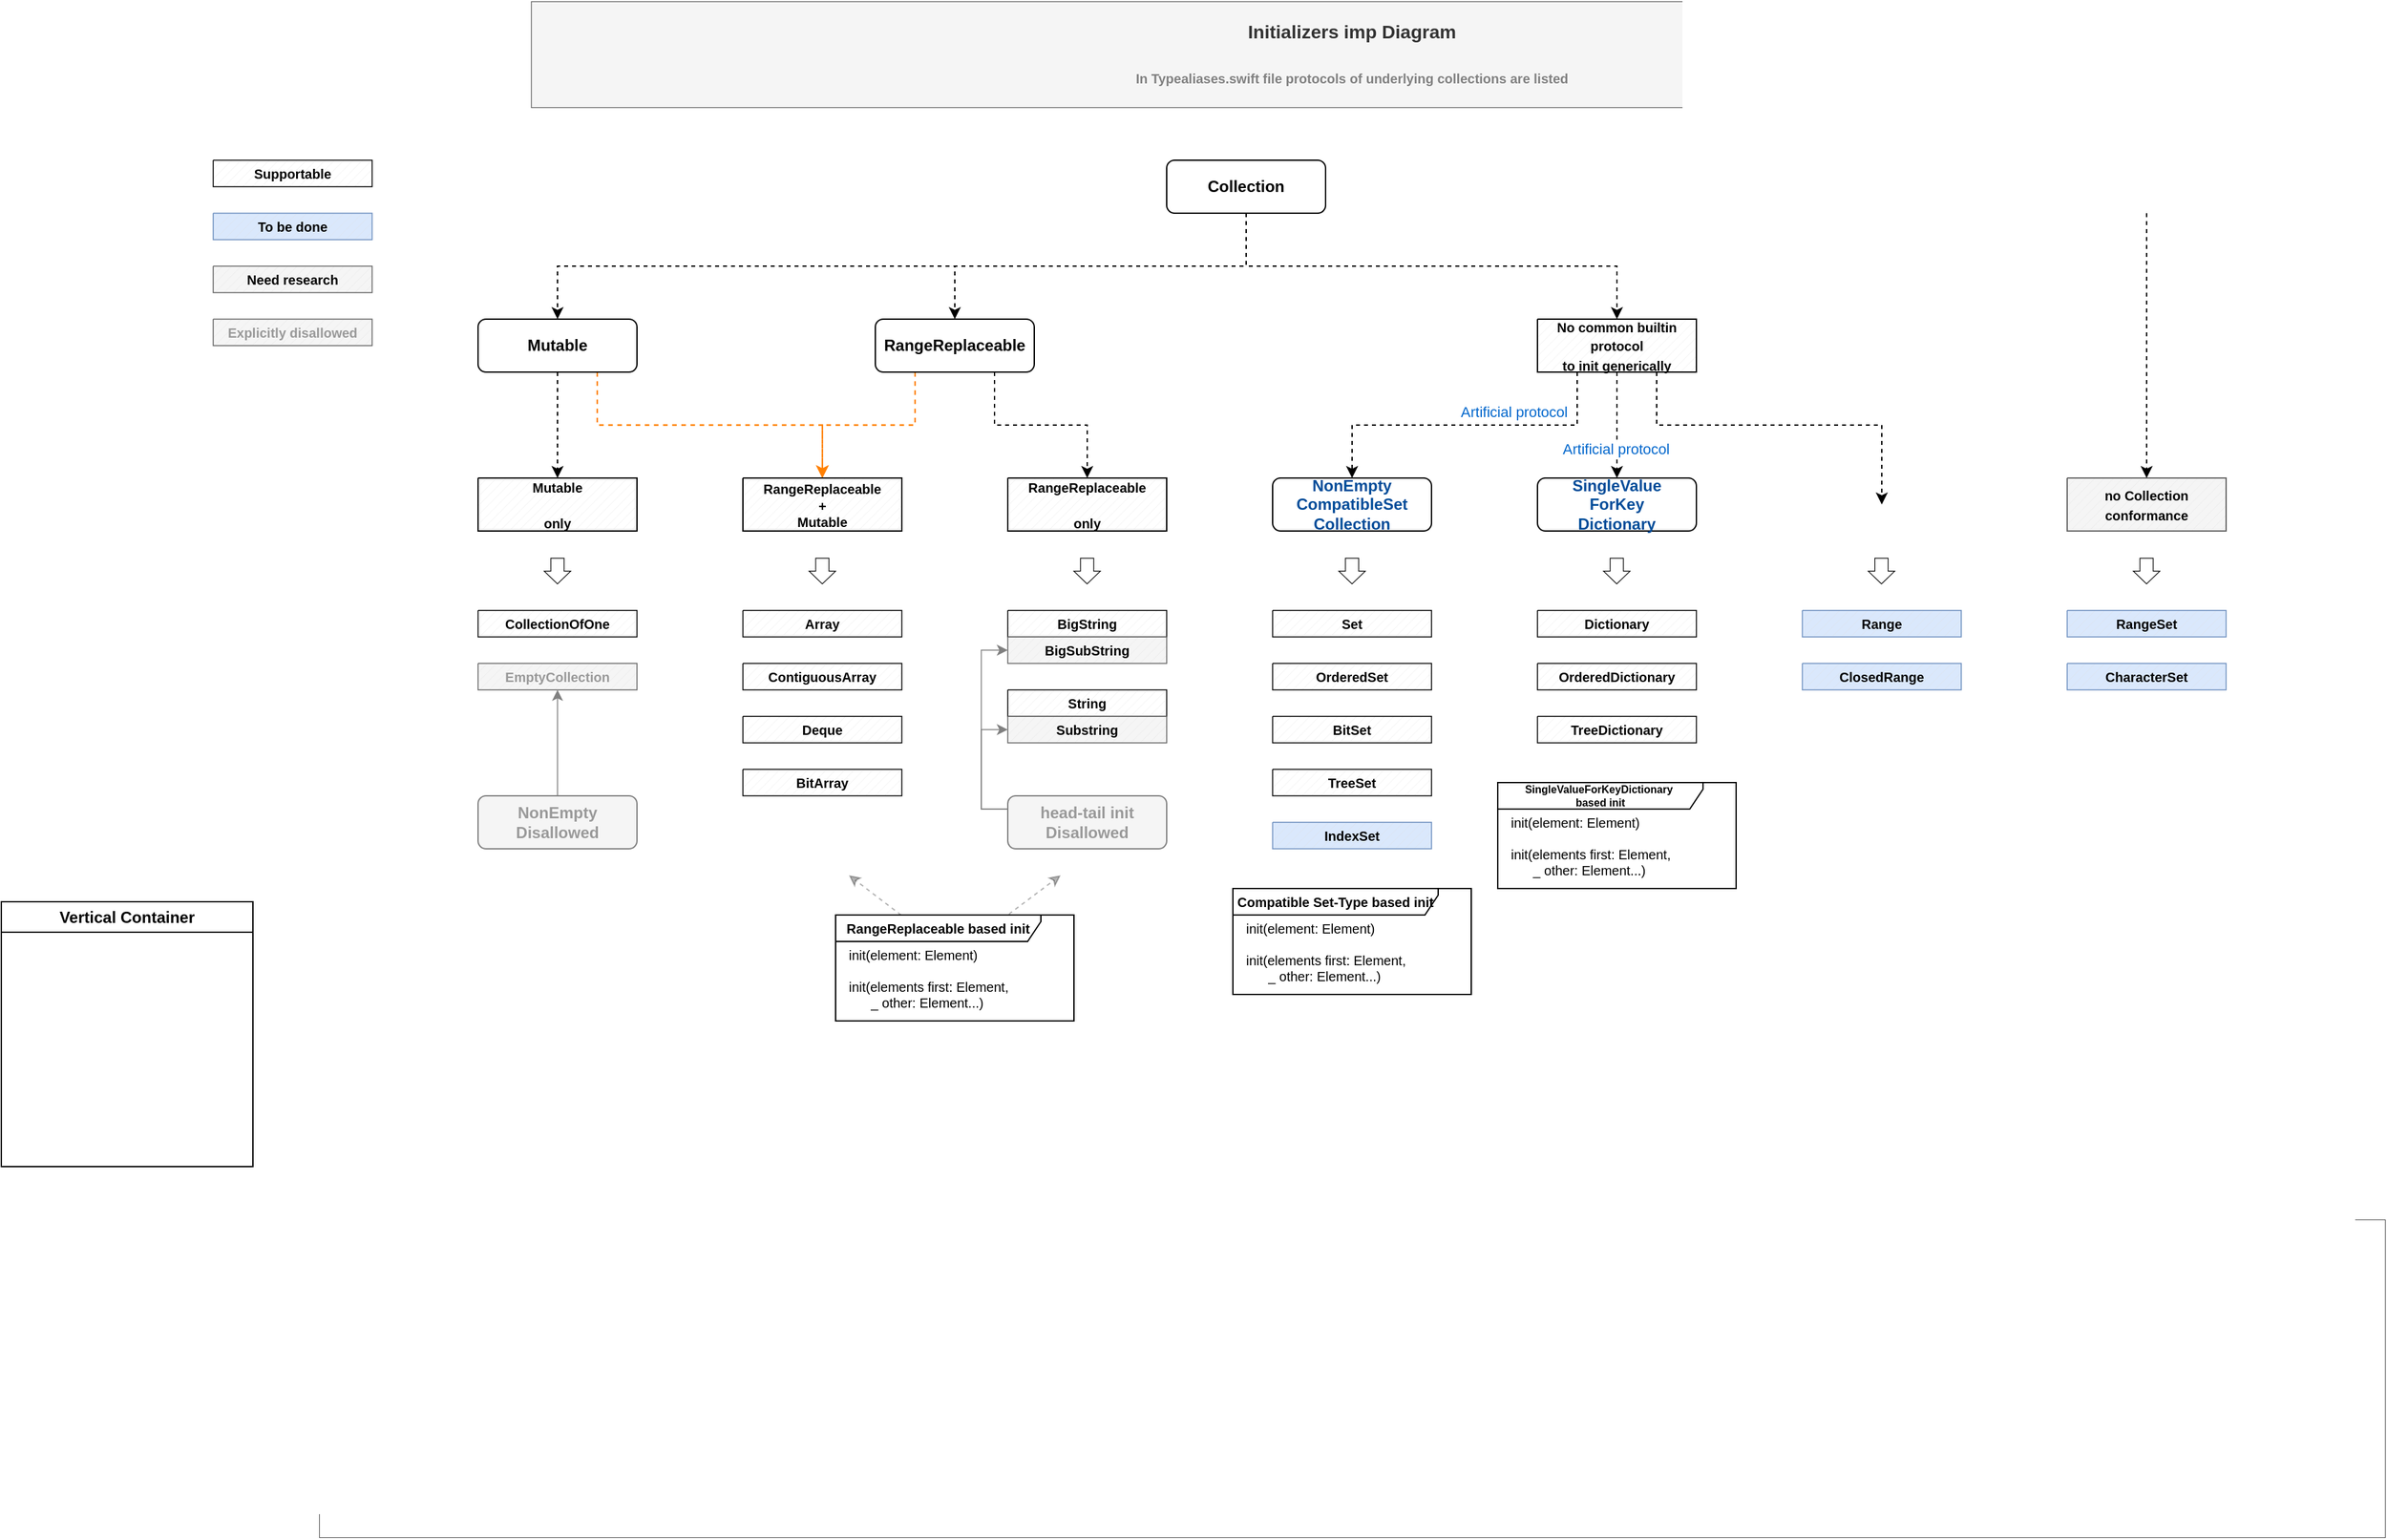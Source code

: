 <mxfile version="28.1.2" pages="6">
  <diagram name="NonEmptyInitializers" id="xWZ461zp9jYcXtCNbV3G">
    <mxGraphModel dx="915" dy="705" grid="1" gridSize="10" guides="1" tooltips="1" connect="1" arrows="1" fold="1" page="1" pageScale="1" pageWidth="2336" pageHeight="1654" math="0" shadow="0">
      <root>
        <mxCell id="0" />
        <mxCell id="1" parent="0" />
        <mxCell id="3IASwDgf_COoiKYOPxRM-22" value="Initializers imp Diagram&lt;div&gt;&lt;br&gt;&lt;/div&gt;&lt;div&gt;&lt;font style=&quot;font-size: 10px; color: rgb(128, 128, 128);&quot;&gt;In Typealiases.swift file protocols of underlying collections are listed&lt;/font&gt;&lt;/div&gt;" style="rounded=0;whiteSpace=wrap;html=1;fontStyle=1;fillColor=#f5f5f5;fontColor=#333333;strokeColor=#666666;fontSize=14;strokeWidth=0.65;" parent="1" vertex="1">
          <mxGeometry x="440" width="1240" height="80" as="geometry" />
        </mxCell>
        <mxCell id="sW1JyRlPo4o779v0U5yo-18" value="" style="rounded=0;whiteSpace=wrap;html=1;strokeWidth=0.5;opacity=70;" parent="1" vertex="1">
          <mxGeometry x="280" y="920" width="1560" height="240" as="geometry" />
        </mxCell>
        <mxCell id="3IASwDgf_COoiKYOPxRM-10" style="edgeStyle=orthogonalEdgeStyle;rounded=0;orthogonalLoop=1;jettySize=auto;html=1;exitX=0.75;exitY=1;exitDx=0;exitDy=0;entryX=0.5;entryY=0;entryDx=0;entryDy=0;entryPerimeter=0;strokeColor=#FF8000;dashed=1;strokeWidth=1.15;" parent="1" source="3IASwDgf_COoiKYOPxRM-1" target="3IASwDgf_COoiKYOPxRM-11" edge="1">
          <mxGeometry relative="1" as="geometry">
            <mxPoint x="460" y="360" as="targetPoint" />
          </mxGeometry>
        </mxCell>
        <mxCell id="3IASwDgf_COoiKYOPxRM-1" value="Mutable" style="rounded=1;whiteSpace=wrap;html=1;fontStyle=1" parent="1" vertex="1">
          <mxGeometry x="400" y="240" width="120" height="40" as="geometry" />
        </mxCell>
        <mxCell id="3IASwDgf_COoiKYOPxRM-9" style="edgeStyle=orthogonalEdgeStyle;rounded=0;orthogonalLoop=1;jettySize=auto;html=1;exitX=0.25;exitY=1;exitDx=0;exitDy=0;entryX=0.5;entryY=0;entryDx=0;entryDy=0;entryPerimeter=0;strokeColor=#FF8000;dashed=1;strokeWidth=1.15;" parent="1" source="3IASwDgf_COoiKYOPxRM-2" target="3IASwDgf_COoiKYOPxRM-11" edge="1">
          <mxGeometry relative="1" as="geometry">
            <mxPoint x="460" y="360" as="targetPoint" />
          </mxGeometry>
        </mxCell>
        <mxCell id="3IASwDgf_COoiKYOPxRM-2" value="RangeReplaceable" style="rounded=1;whiteSpace=wrap;html=1;fontStyle=1" parent="1" vertex="1">
          <mxGeometry x="700" y="240" width="120" height="40" as="geometry" />
        </mxCell>
        <mxCell id="3IASwDgf_COoiKYOPxRM-5" style="edgeStyle=orthogonalEdgeStyle;rounded=0;orthogonalLoop=1;jettySize=auto;html=1;exitX=0.5;exitY=1;exitDx=0;exitDy=0;entryX=0.5;entryY=0;entryDx=0;entryDy=0;dashed=1;" parent="1" source="3IASwDgf_COoiKYOPxRM-3" target="3IASwDgf_COoiKYOPxRM-2" edge="1">
          <mxGeometry relative="1" as="geometry" />
        </mxCell>
        <mxCell id="3IASwDgf_COoiKYOPxRM-6" style="edgeStyle=orthogonalEdgeStyle;rounded=0;orthogonalLoop=1;jettySize=auto;html=1;exitX=0.5;exitY=1;exitDx=0;exitDy=0;entryX=0.5;entryY=0;entryDx=0;entryDy=0;dashed=1;" parent="1" source="3IASwDgf_COoiKYOPxRM-3" target="3IASwDgf_COoiKYOPxRM-1" edge="1">
          <mxGeometry relative="1" as="geometry" />
        </mxCell>
        <mxCell id="3IASwDgf_COoiKYOPxRM-3" value="Collection" style="rounded=1;whiteSpace=wrap;html=1;fontStyle=1" parent="1" vertex="1">
          <mxGeometry x="920" y="120" width="120" height="40" as="geometry" />
        </mxCell>
        <mxCell id="3IASwDgf_COoiKYOPxRM-11" value="&lt;span style=&quot;font-size: 10px; font-weight: 700; text-wrap-mode: wrap;&quot;&gt;RangeReplaceable&lt;/span&gt;&lt;div style=&quot;font-size: 10px; font-weight: 700; text-wrap-mode: wrap;&quot;&gt;+&lt;br&gt;&lt;div&gt;Mutable&lt;/div&gt;&lt;/div&gt;" style="verticalLabelPosition=middle;verticalAlign=middle;html=1;shape=mxgraph.basic.patternFillRect;fillStyle=diag;step=5;fillStrokeWidth=0.2;fillStrokeColor=#dddddd;align=center;labelPosition=center;whiteSpace=wrap;" parent="1" vertex="1">
          <mxGeometry x="600" y="360" width="120" height="40" as="geometry" />
        </mxCell>
        <mxCell id="3IASwDgf_COoiKYOPxRM-12" value="&lt;span style=&quot;font-size: 10px; text-wrap-mode: wrap;&quot;&gt;&lt;b&gt;Deque&lt;/b&gt;&lt;/span&gt;" style="verticalLabelPosition=middle;verticalAlign=middle;html=1;shape=mxgraph.basic.patternFillRect;fillStyle=diag;step=5;fillStrokeWidth=0.2;fillStrokeColor=#dddddd;align=center;labelPosition=center;whiteSpace=wrap;strokeWidth=0.75;" parent="1" vertex="1">
          <mxGeometry x="600" y="540" width="120" height="20" as="geometry" />
        </mxCell>
        <mxCell id="3IASwDgf_COoiKYOPxRM-13" value="&lt;span style=&quot;font-size: 10px; text-wrap-mode: wrap;&quot;&gt;&lt;b&gt;BitArray&lt;/b&gt;&lt;/span&gt;" style="verticalLabelPosition=middle;verticalAlign=middle;html=1;shape=mxgraph.basic.patternFillRect;fillStyle=diag;step=5;fillStrokeWidth=0.2;fillStrokeColor=#dddddd;align=center;labelPosition=center;whiteSpace=wrap;strokeWidth=0.75;" parent="1" vertex="1">
          <mxGeometry x="600" y="580" width="120" height="20" as="geometry" />
        </mxCell>
        <mxCell id="3IASwDgf_COoiKYOPxRM-15" value="&lt;span style=&quot;font-size: 10px; text-wrap-mode: wrap;&quot;&gt;&lt;b&gt;Array&lt;/b&gt;&lt;/span&gt;" style="verticalLabelPosition=middle;verticalAlign=middle;html=1;shape=mxgraph.basic.patternFillRect;fillStyle=diag;step=5;fillStrokeWidth=0.2;fillStrokeColor=#dddddd;align=center;labelPosition=center;whiteSpace=wrap;strokeWidth=0.75;" parent="1" vertex="1">
          <mxGeometry x="600" y="460" width="120" height="20" as="geometry" />
        </mxCell>
        <mxCell id="3IASwDgf_COoiKYOPxRM-16" value="&lt;span style=&quot;font-size: 10px; text-wrap-mode: wrap;&quot;&gt;&lt;b&gt;ContiguousArray&lt;/b&gt;&lt;/span&gt;" style="verticalLabelPosition=middle;verticalAlign=middle;html=1;shape=mxgraph.basic.patternFillRect;fillStyle=diag;step=5;fillStrokeWidth=0.2;fillStrokeColor=#dddddd;align=center;labelPosition=center;whiteSpace=wrap;strokeWidth=0.75;" parent="1" vertex="1">
          <mxGeometry x="600" y="500" width="120" height="20" as="geometry" />
        </mxCell>
        <mxCell id="3IASwDgf_COoiKYOPxRM-19" value="&lt;span style=&quot;font-size: 10px; text-wrap-mode: wrap;&quot;&gt;&lt;b&gt;RangeSet&lt;/b&gt;&lt;/span&gt;" style="verticalLabelPosition=middle;verticalAlign=middle;html=1;shape=mxgraph.basic.patternFillRect;fillStyle=diag;step=5;fillStrokeWidth=0.2;fillStrokeColor=#dddddd;align=center;labelPosition=center;fillColor=#dae8fc;strokeColor=#6c8ebf;whiteSpace=wrap;strokeWidth=0.75;" parent="1" vertex="1">
          <mxGeometry x="1600" y="460" width="120" height="20" as="geometry" />
        </mxCell>
        <mxCell id="sW1JyRlPo4o779v0U5yo-2" style="edgeStyle=orthogonalEdgeStyle;rounded=0;orthogonalLoop=1;jettySize=auto;html=1;exitX=0.5;exitY=1;exitDx=0;exitDy=0;entryX=0.5;entryY=0;entryDx=0;entryDy=0;entryPerimeter=0;dashed=1;" parent="1" source="3IASwDgf_COoiKYOPxRM-3" target="sW1JyRlPo4o779v0U5yo-1" edge="1">
          <mxGeometry relative="1" as="geometry">
            <Array as="points">
              <mxPoint x="980" y="200" />
              <mxPoint x="1260" y="200" />
            </Array>
          </mxGeometry>
        </mxCell>
        <mxCell id="sW1JyRlPo4o779v0U5yo-12" value="&lt;span style=&quot;font-size: 10px; font-weight: 700; text-wrap-mode: wrap;&quot;&gt;RangeReplaceable&lt;/span&gt;&lt;div&gt;&lt;span style=&quot;font-size: 10px; text-wrap-mode: wrap;&quot;&gt;&lt;b&gt;&lt;br&gt;&lt;/b&gt;&lt;/span&gt;&lt;div style=&quot;font-size: 10px; font-weight: 700; text-wrap-mode: wrap;&quot;&gt;only&lt;/div&gt;&lt;/div&gt;" style="verticalLabelPosition=middle;verticalAlign=middle;html=1;shape=mxgraph.basic.patternFillRect;fillStyle=diag;step=5;fillStrokeWidth=0.2;fillStrokeColor=#dddddd;align=center;labelPosition=center;whiteSpace=wrap;" parent="1" vertex="1">
          <mxGeometry x="800" y="360" width="120" height="40" as="geometry" />
        </mxCell>
        <mxCell id="sW1JyRlPo4o779v0U5yo-13" value="&lt;span style=&quot;font-size: 10px; text-wrap-mode: wrap;&quot;&gt;&lt;b&gt;BigString&lt;/b&gt;&lt;/span&gt;" style="verticalLabelPosition=middle;verticalAlign=middle;html=1;shape=mxgraph.basic.patternFillRect;fillStyle=diag;step=5;fillStrokeWidth=0.2;fillStrokeColor=#dddddd;align=center;labelPosition=center;whiteSpace=wrap;strokeWidth=0.75;" parent="1" vertex="1">
          <mxGeometry x="800" y="460" width="120" height="20" as="geometry" />
        </mxCell>
        <mxCell id="sW1JyRlPo4o779v0U5yo-14" value="&lt;span style=&quot;font-size: 10px; font-weight: 700; text-wrap-mode: wrap;&quot;&gt;Mutable&lt;/span&gt;&lt;div&gt;&lt;span style=&quot;font-size: 10px; text-wrap-mode: wrap;&quot;&gt;&lt;b&gt;&lt;br&gt;&lt;/b&gt;&lt;/span&gt;&lt;div style=&quot;font-size: 10px; font-weight: 700; text-wrap-mode: wrap;&quot;&gt;only&lt;/div&gt;&lt;/div&gt;" style="verticalLabelPosition=middle;verticalAlign=middle;html=1;shape=mxgraph.basic.patternFillRect;fillStyle=diag;step=5;fillStrokeWidth=0.2;fillStrokeColor=#dddddd;align=center;labelPosition=center;whiteSpace=wrap;" parent="1" vertex="1">
          <mxGeometry x="400" y="360" width="120" height="40" as="geometry" />
        </mxCell>
        <mxCell id="sW1JyRlPo4o779v0U5yo-15" value="&lt;span style=&quot;font-size: 10px; text-wrap-mode: wrap;&quot;&gt;&lt;b&gt;CollectionOfOne&lt;/b&gt;&lt;/span&gt;" style="verticalLabelPosition=middle;verticalAlign=middle;html=1;shape=mxgraph.basic.patternFillRect;fillStyle=diag;step=5;fillStrokeWidth=0.2;fillStrokeColor=#dddddd;align=center;labelPosition=center;whiteSpace=wrap;strokeWidth=0.75;" parent="1" vertex="1">
          <mxGeometry x="400" y="460" width="120" height="20" as="geometry" />
        </mxCell>
        <mxCell id="sW1JyRlPo4o779v0U5yo-16" style="edgeStyle=orthogonalEdgeStyle;rounded=0;orthogonalLoop=1;jettySize=auto;html=1;exitX=0.75;exitY=1;exitDx=0;exitDy=0;entryX=0.5;entryY=0;entryDx=0;entryDy=0;entryPerimeter=0;strokeWidth=1;dashed=1;" parent="1" source="3IASwDgf_COoiKYOPxRM-2" target="sW1JyRlPo4o779v0U5yo-12" edge="1">
          <mxGeometry relative="1" as="geometry" />
        </mxCell>
        <mxCell id="sW1JyRlPo4o779v0U5yo-17" style="edgeStyle=orthogonalEdgeStyle;rounded=0;orthogonalLoop=1;jettySize=auto;html=1;entryX=0.5;entryY=0;entryDx=0;entryDy=0;entryPerimeter=0;strokeWidth=1;dashed=1;" parent="1" target="sW1JyRlPo4o779v0U5yo-14" edge="1">
          <mxGeometry relative="1" as="geometry">
            <mxPoint x="460" y="280" as="sourcePoint" />
            <Array as="points">
              <mxPoint x="460" y="321" />
              <mxPoint x="460" y="321" />
            </Array>
          </mxGeometry>
        </mxCell>
        <mxCell id="X6VAbB2DJtp1OujrMZTn-1" value="&lt;font style=&quot;color: rgb(153, 153, 153);&quot;&gt;&lt;span style=&quot;font-size: 10px; text-wrap-mode: wrap;&quot;&gt;&lt;b&gt;Empty&lt;/b&gt;&lt;/span&gt;&lt;b style=&quot;font-size: 10px; text-wrap-mode: wrap; background-color: transparent;&quot;&gt;Collection&lt;/b&gt;&lt;/font&gt;" style="verticalLabelPosition=middle;verticalAlign=middle;html=1;shape=mxgraph.basic.patternFillRect;fillStyle=diag;step=5;fillStrokeWidth=0.2;fillStrokeColor=#dddddd;align=center;labelPosition=center;fillColor=#f5f5f5;fontColor=#333333;strokeColor=#666666;whiteSpace=wrap;strokeWidth=0.75;" parent="1" vertex="1">
          <mxGeometry x="400" y="500" width="120" height="20" as="geometry" />
        </mxCell>
        <mxCell id="X6VAbB2DJtp1OujrMZTn-2" value="NonEmpty&lt;div&gt;Disallowed&lt;/div&gt;" style="rounded=1;whiteSpace=wrap;html=1;fontStyle=1;fillColor=#f5f5f5;fontColor=#999999;strokeColor=#808080;" parent="1" vertex="1">
          <mxGeometry x="400" y="600" width="120" height="40" as="geometry" />
        </mxCell>
        <mxCell id="X6VAbB2DJtp1OujrMZTn-3" style="edgeStyle=orthogonalEdgeStyle;rounded=0;orthogonalLoop=1;jettySize=auto;html=1;exitX=0.5;exitY=0;exitDx=0;exitDy=0;entryX=0.5;entryY=1;entryDx=0;entryDy=0;entryPerimeter=0;fontColor=default;strokeColor=#808080;strokeWidth=0.75;" parent="1" source="X6VAbB2DJtp1OujrMZTn-2" target="X6VAbB2DJtp1OujrMZTn-1" edge="1">
          <mxGeometry relative="1" as="geometry" />
        </mxCell>
        <mxCell id="X6VAbB2DJtp1OujrMZTn-5" value="&lt;font style=&quot;&quot;&gt;&lt;b style=&quot;font-size: 10px; text-wrap-mode: wrap; background-color: transparent;&quot;&gt;no Collection&lt;/b&gt;&lt;/font&gt;&lt;div&gt;&lt;font style=&quot;&quot;&gt;&lt;b style=&quot;font-size: 10px; text-wrap-mode: wrap; background-color: transparent;&quot;&gt;conformance&lt;/b&gt;&lt;/font&gt;&lt;/div&gt;" style="verticalLabelPosition=middle;verticalAlign=middle;html=1;shape=mxgraph.basic.patternFillRect;fillStyle=diag;step=5;fillStrokeWidth=0.2;fillStrokeColor=#dddddd;align=center;labelPosition=center;fillColor=#f5f5f5;fontColor=#000000;strokeColor=#666666;whiteSpace=wrap;" parent="1" vertex="1">
          <mxGeometry x="1600" y="360" width="120" height="40" as="geometry" />
        </mxCell>
        <mxCell id="X6VAbB2DJtp1OujrMZTn-6" value="&lt;span style=&quot;font-size: 10px; text-wrap-mode: wrap;&quot;&gt;&lt;b&gt;Supportable&lt;/b&gt;&lt;/span&gt;" style="verticalLabelPosition=middle;verticalAlign=middle;html=1;shape=mxgraph.basic.patternFillRect;fillStyle=diag;step=5;fillStrokeWidth=0.2;fillStrokeColor=#dddddd;align=center;labelPosition=center;whiteSpace=wrap;strokeWidth=0.75;" parent="1" vertex="1">
          <mxGeometry x="200" y="120" width="120" height="20" as="geometry" />
        </mxCell>
        <mxCell id="X6VAbB2DJtp1OujrMZTn-7" value="&lt;font color=&quot;#999999&quot;&gt;&lt;span style=&quot;font-size: 10px;&quot;&gt;&lt;b&gt;Explicitly disallowed&lt;/b&gt;&lt;/span&gt;&lt;/font&gt;" style="verticalLabelPosition=middle;verticalAlign=middle;html=1;shape=mxgraph.basic.patternFillRect;fillStyle=diag;step=5;fillStrokeWidth=0.2;fillStrokeColor=#dddddd;align=center;labelPosition=center;fillColor=#f5f5f5;fontColor=#333333;strokeColor=#666666;whiteSpace=wrap;strokeWidth=0.75;" parent="1" vertex="1">
          <mxGeometry x="200" y="240" width="120" height="20" as="geometry" />
        </mxCell>
        <mxCell id="X6VAbB2DJtp1OujrMZTn-8" value="&lt;span style=&quot;font-size: 10px; text-wrap-mode: wrap;&quot;&gt;&lt;b&gt;To be done&lt;/b&gt;&lt;/span&gt;" style="verticalLabelPosition=middle;verticalAlign=middle;html=1;shape=mxgraph.basic.patternFillRect;fillStyle=diag;step=5;fillStrokeWidth=0.2;fillStrokeColor=#dddddd;align=center;labelPosition=center;fillColor=#dae8fc;strokeColor=#6c8ebf;whiteSpace=wrap;strokeWidth=0.75;" parent="1" vertex="1">
          <mxGeometry x="200" y="160" width="120" height="20" as="geometry" />
        </mxCell>
        <mxCell id="X6VAbB2DJtp1OujrMZTn-15" value="&lt;span style=&quot;font-size: 10px; text-wrap-mode: wrap;&quot;&gt;&lt;b&gt;String&lt;/b&gt;&lt;/span&gt;" style="verticalLabelPosition=middle;verticalAlign=middle;html=1;shape=mxgraph.basic.patternFillRect;fillStyle=diag;step=5;fillStrokeWidth=0.2;fillStrokeColor=#dddddd;align=center;labelPosition=center;whiteSpace=wrap;strokeWidth=0.75;" parent="1" vertex="1">
          <mxGeometry x="800" y="520" width="120" height="20" as="geometry" />
        </mxCell>
        <mxCell id="X6VAbB2DJtp1OujrMZTn-23" value="Vertical Container" style="swimlane;whiteSpace=wrap;html=1;" parent="1" vertex="1">
          <mxGeometry x="40" y="680" width="190" height="200" as="geometry" />
        </mxCell>
        <mxCell id="X6VAbB2DJtp1OujrMZTn-68" value="&lt;span style=&quot;font-size: 10px;&quot;&gt;&lt;b&gt;Need research&lt;/b&gt;&lt;/span&gt;" style="verticalLabelPosition=middle;verticalAlign=middle;html=1;shape=mxgraph.basic.patternFillRect;fillStyle=diag;step=5;fillStrokeWidth=0.2;fillStrokeColor=#dddddd;align=center;labelPosition=center;fillColor=#f5f5f5;fontColor=#000000;strokeColor=#666666;whiteSpace=wrap;strokeWidth=0.75;" parent="1" vertex="1">
          <mxGeometry x="200" y="200" width="120" height="20" as="geometry" />
        </mxCell>
        <mxCell id="X6VAbB2DJtp1OujrMZTn-69" value="&lt;b style=&quot;font-size: 10px;&quot;&gt;BigSubString&lt;/b&gt;" style="verticalLabelPosition=middle;verticalAlign=middle;html=1;shape=mxgraph.basic.patternFillRect;fillStyle=diag;step=5;fillStrokeWidth=0.2;fillStrokeColor=#dddddd;align=center;labelPosition=center;fillColor=#f5f5f5;fontColor=#000000;strokeColor=#666666;whiteSpace=wrap;strokeWidth=0.75;" parent="1" vertex="1">
          <mxGeometry x="800" y="480" width="120" height="20" as="geometry" />
        </mxCell>
        <mxCell id="X6VAbB2DJtp1OujrMZTn-70" value="&lt;b style=&quot;font-size: 10px;&quot;&gt;Substring&lt;/b&gt;" style="verticalLabelPosition=middle;verticalAlign=middle;html=1;shape=mxgraph.basic.patternFillRect;fillStyle=diag;step=5;fillStrokeWidth=0.2;fillStrokeColor=#dddddd;align=center;labelPosition=center;fillColor=#f5f5f5;fontColor=#000000;strokeColor=#666666;whiteSpace=wrap;strokeWidth=0.75;" parent="1" vertex="1">
          <mxGeometry x="800" y="540" width="120" height="20" as="geometry" />
        </mxCell>
        <mxCell id="X6VAbB2DJtp1OujrMZTn-75" value="&lt;b style=&quot;font-size: 10px;&quot;&gt;CharacterSet&lt;/b&gt;" style="verticalLabelPosition=middle;verticalAlign=middle;html=1;shape=mxgraph.basic.patternFillRect;fillStyle=diag;step=5;fillStrokeWidth=0.2;fillStrokeColor=#dddddd;align=center;labelPosition=center;fillColor=#dae8fc;strokeColor=#6c8ebf;whiteSpace=wrap;strokeWidth=0.75;" parent="1" vertex="1">
          <mxGeometry x="1600" y="500" width="120" height="20" as="geometry" />
        </mxCell>
        <mxCell id="X6VAbB2DJtp1OujrMZTn-82" style="edgeStyle=orthogonalEdgeStyle;rounded=0;orthogonalLoop=1;jettySize=auto;html=1;entryX=0.5;entryY=0;entryDx=0;entryDy=0;entryPerimeter=0;dashed=1;" parent="1" target="X6VAbB2DJtp1OujrMZTn-5" edge="1">
          <mxGeometry relative="1" as="geometry">
            <Array as="points">
              <mxPoint x="1660" y="160" />
            </Array>
            <mxPoint x="1660" y="160" as="sourcePoint" />
            <mxPoint x="1760" y="290" as="targetPoint" />
          </mxGeometry>
        </mxCell>
        <mxCell id="3IASwDgf_COoiKYOPxRM-17" value="&lt;span style=&quot;font-size: 10px; text-wrap-mode: wrap;&quot;&gt;&lt;b&gt;Range&lt;/b&gt;&lt;/span&gt;" style="verticalLabelPosition=middle;verticalAlign=middle;html=1;shape=mxgraph.basic.patternFillRect;fillStyle=diag;step=5;fillStrokeWidth=0.2;fillStrokeColor=#dddddd;align=center;labelPosition=center;fillColor=#dae8fc;strokeColor=#6c8ebf;whiteSpace=wrap;strokeWidth=0.75;" parent="1" vertex="1">
          <mxGeometry x="1400" y="460" width="120" height="20" as="geometry" />
        </mxCell>
        <mxCell id="3IASwDgf_COoiKYOPxRM-18" value="&lt;span style=&quot;font-size: 10px; text-wrap-mode: wrap;&quot;&gt;&lt;b&gt;ClosedRange&lt;/b&gt;&lt;/span&gt;" style="verticalLabelPosition=middle;verticalAlign=middle;html=1;shape=mxgraph.basic.patternFillRect;fillStyle=diag;step=5;fillStrokeWidth=0.2;fillStrokeColor=#dddddd;align=center;labelPosition=center;fillColor=#dae8fc;strokeColor=#6c8ebf;whiteSpace=wrap;strokeWidth=0.75;" parent="1" vertex="1">
          <mxGeometry x="1400" y="500" width="120" height="20" as="geometry" />
        </mxCell>
        <mxCell id="X6VAbB2DJtp1OujrMZTn-78" style="edgeStyle=orthogonalEdgeStyle;rounded=0;orthogonalLoop=1;jettySize=auto;html=1;exitX=0.25;exitY=1;exitDx=0;exitDy=0;exitPerimeter=0;entryX=0.5;entryY=0;entryDx=0;entryDy=0;dashed=1;" parent="1" source="sW1JyRlPo4o779v0U5yo-1" target="X6VAbB2DJtp1OujrMZTn-76" edge="1">
          <mxGeometry relative="1" as="geometry" />
        </mxCell>
        <mxCell id="X6VAbB2DJtp1OujrMZTn-79" value="Artificial protocol" style="edgeLabel;html=1;align=center;verticalAlign=middle;resizable=0;points=[];fontColor=#0066CC;" parent="X6VAbB2DJtp1OujrMZTn-78" vertex="1" connectable="0">
          <mxGeometry x="0.304" y="-1" relative="1" as="geometry">
            <mxPoint x="75" y="-9" as="offset" />
          </mxGeometry>
        </mxCell>
        <mxCell id="sW1JyRlPo4o779v0U5yo-1" value="&lt;span style=&quot;font-size: 10px; text-wrap-mode: wrap;&quot;&gt;&lt;b&gt;No common builtin protocol&lt;/b&gt;&lt;/span&gt;&lt;div&gt;&lt;span style=&quot;font-size: 10px; text-wrap-mode: wrap;&quot;&gt;&lt;b&gt;to init&amp;nbsp;&lt;/b&gt;&lt;/span&gt;&lt;b style=&quot;font-size: 10px; background-color: transparent; color: light-dark(rgb(0, 0, 0), rgb(255, 255, 255));&quot;&gt;generically&lt;/b&gt;&lt;/div&gt;" style="verticalLabelPosition=middle;verticalAlign=middle;html=1;shape=mxgraph.basic.patternFillRect;fillStyle=diag;step=5;fillStrokeWidth=0.2;fillStrokeColor=#dddddd;align=center;labelPosition=center;whiteSpace=wrap;" parent="1" vertex="1">
          <mxGeometry x="1200" y="240" width="120" height="40" as="geometry" />
        </mxCell>
        <mxCell id="sW1JyRlPo4o779v0U5yo-3" value="&lt;span style=&quot;font-size: 10px; text-wrap-mode: wrap;&quot;&gt;&lt;b&gt;OrderedSet&lt;/b&gt;&lt;/span&gt;" style="verticalLabelPosition=middle;verticalAlign=middle;html=1;shape=mxgraph.basic.patternFillRect;fillStyle=diag;step=5;fillStrokeWidth=0.2;fillStrokeColor=#dddddd;align=center;labelPosition=center;whiteSpace=wrap;strokeWidth=0.75;" parent="1" vertex="1">
          <mxGeometry x="1000" y="500" width="120" height="20" as="geometry" />
        </mxCell>
        <mxCell id="sW1JyRlPo4o779v0U5yo-4" value="&lt;span style=&quot;font-size: 10px; text-wrap-mode: wrap;&quot;&gt;&lt;b&gt;BitSet&lt;/b&gt;&lt;/span&gt;" style="verticalLabelPosition=middle;verticalAlign=middle;html=1;shape=mxgraph.basic.patternFillRect;fillStyle=diag;step=5;fillStrokeWidth=0.2;fillStrokeColor=#dddddd;align=center;labelPosition=center;whiteSpace=wrap;strokeWidth=0.75;" parent="1" vertex="1">
          <mxGeometry x="1000" y="540" width="120" height="20" as="geometry" />
        </mxCell>
        <mxCell id="sW1JyRlPo4o779v0U5yo-5" value="&lt;span style=&quot;font-size: 10px; text-wrap-mode: wrap;&quot;&gt;&lt;b&gt;OrderedDictionary&lt;/b&gt;&lt;/span&gt;" style="verticalLabelPosition=middle;verticalAlign=middle;html=1;shape=mxgraph.basic.patternFillRect;fillStyle=diag;step=5;fillStrokeWidth=0.2;fillStrokeColor=#dddddd;align=center;labelPosition=center;whiteSpace=wrap;strokeWidth=0.75;" parent="1" vertex="1">
          <mxGeometry x="1200" y="500" width="120" height="20" as="geometry" />
        </mxCell>
        <mxCell id="sW1JyRlPo4o779v0U5yo-6" value="&lt;span style=&quot;font-size: 10px; text-wrap-mode: wrap;&quot;&gt;&lt;b&gt;TreeDictionary&lt;/b&gt;&lt;/span&gt;" style="verticalLabelPosition=middle;verticalAlign=middle;html=1;shape=mxgraph.basic.patternFillRect;fillStyle=diag;step=5;fillStrokeWidth=0.2;fillStrokeColor=#dddddd;align=center;labelPosition=center;whiteSpace=wrap;strokeWidth=0.75;" parent="1" vertex="1">
          <mxGeometry x="1200" y="540" width="120" height="20" as="geometry" />
        </mxCell>
        <mxCell id="sW1JyRlPo4o779v0U5yo-7" value="&lt;span style=&quot;font-size: 10px; text-wrap-mode: wrap;&quot;&gt;&lt;b&gt;TreeSet&lt;/b&gt;&lt;/span&gt;" style="verticalLabelPosition=middle;verticalAlign=middle;html=1;shape=mxgraph.basic.patternFillRect;fillStyle=diag;step=5;fillStrokeWidth=0.2;fillStrokeColor=#dddddd;align=center;labelPosition=center;whiteSpace=wrap;strokeWidth=0.75;" parent="1" vertex="1">
          <mxGeometry x="1000" y="580" width="120" height="20" as="geometry" />
        </mxCell>
        <mxCell id="sW1JyRlPo4o779v0U5yo-8" value="&lt;span style=&quot;font-size: 10px; text-wrap-mode: wrap;&quot;&gt;&lt;b&gt;Set&lt;/b&gt;&lt;/span&gt;" style="verticalLabelPosition=middle;verticalAlign=middle;html=1;shape=mxgraph.basic.patternFillRect;fillStyle=diag;step=5;fillStrokeWidth=0.2;fillStrokeColor=#dddddd;align=center;labelPosition=center;whiteSpace=wrap;strokeWidth=0.75;" parent="1" vertex="1">
          <mxGeometry x="1000" y="460" width="120" height="20" as="geometry" />
        </mxCell>
        <mxCell id="sW1JyRlPo4o779v0U5yo-9" value="&lt;b style=&quot;font-size: 10px; text-wrap-mode: wrap;&quot;&gt;Dictionary&lt;/b&gt;" style="verticalLabelPosition=middle;verticalAlign=middle;html=1;shape=mxgraph.basic.patternFillRect;fillStyle=diag;step=5;fillStrokeWidth=0.2;fillStrokeColor=#dddddd;align=center;labelPosition=center;whiteSpace=wrap;strokeWidth=0.75;" parent="1" vertex="1">
          <mxGeometry x="1200" y="460" width="120" height="20" as="geometry" />
        </mxCell>
        <mxCell id="X6VAbB2DJtp1OujrMZTn-76" value="&lt;font style=&quot;&quot;&gt;NonEmpty&lt;/font&gt;&lt;div&gt;&lt;font style=&quot;&quot;&gt;CompatibleSet&lt;/font&gt;&lt;/div&gt;&lt;div&gt;&lt;font style=&quot;&quot;&gt;Collection&lt;/font&gt;&lt;/div&gt;" style="rounded=1;whiteSpace=wrap;html=1;fontStyle=1;fontColor=#004C99;" parent="1" vertex="1">
          <mxGeometry x="1000" y="360" width="120" height="40" as="geometry" />
        </mxCell>
        <mxCell id="X6VAbB2DJtp1OujrMZTn-80" style="edgeStyle=orthogonalEdgeStyle;rounded=0;orthogonalLoop=1;jettySize=auto;html=1;exitX=0.5;exitY=1;exitDx=0;exitDy=0;exitPerimeter=0;dashed=1;entryX=0.5;entryY=0;entryDx=0;entryDy=0;" parent="1" source="sW1JyRlPo4o779v0U5yo-1" target="cdhMQ48s3i1X5rSXo4Mi-3" edge="1">
          <mxGeometry relative="1" as="geometry">
            <mxPoint x="1230" y="310" as="sourcePoint" />
            <mxPoint x="1260" y="330" as="targetPoint" />
            <Array as="points" />
          </mxGeometry>
        </mxCell>
        <mxCell id="dqpC9F4BHEuCSBYJWPyx-1" value="&lt;span style=&quot;color: rgb(0, 102, 204);&quot;&gt;Artificial protocol&lt;/span&gt;" style="edgeLabel;html=1;align=center;verticalAlign=middle;resizable=0;points=[];labelBackgroundColor=default;" parent="X6VAbB2DJtp1OujrMZTn-80" vertex="1" connectable="0">
          <mxGeometry x="0.458" y="2" relative="1" as="geometry">
            <mxPoint x="-3" y="-1" as="offset" />
          </mxGeometry>
        </mxCell>
        <mxCell id="X6VAbB2DJtp1OujrMZTn-83" value="Compatible Set-Type based init" style="shape=umlFrame;whiteSpace=wrap;html=1;pointerEvents=0;recursiveResize=0;container=1;collapsible=0;width=155;height=20;fontStyle=1;fontSize=10;align=center;spacingLeft=0;" parent="1" vertex="1">
          <mxGeometry x="970" y="670" width="180" height="80" as="geometry" />
        </mxCell>
        <mxCell id="X6VAbB2DJtp1OujrMZTn-84" value="init(element: Element)&#xa;&#xa;init(elements first: Element, &#xa;      _ other: Element...)" style="text;whiteSpace=wrap;fontSize=10;verticalAlign=top;spacing=0;" parent="X6VAbB2DJtp1OujrMZTn-83" vertex="1">
          <mxGeometry x="10" y="20" width="140" height="54" as="geometry" />
        </mxCell>
        <mxCell id="X6VAbB2DJtp1OujrMZTn-88" value="head-tail init&lt;div&gt;Disallowed&lt;/div&gt;" style="rounded=1;whiteSpace=wrap;html=1;fontStyle=1;fillColor=#f5f5f5;fontColor=#999999;strokeColor=#808080;" parent="1" vertex="1">
          <mxGeometry x="800" y="600" width="120" height="40" as="geometry" />
        </mxCell>
        <mxCell id="X6VAbB2DJtp1OujrMZTn-90" style="edgeStyle=orthogonalEdgeStyle;rounded=0;orthogonalLoop=1;jettySize=auto;html=1;exitX=0;exitY=0.25;exitDx=0;exitDy=0;entryX=0;entryY=0.5;entryDx=0;entryDy=0;entryPerimeter=0;fontColor=default;strokeColor=#808080;strokeWidth=0.75;" parent="1" source="X6VAbB2DJtp1OujrMZTn-88" target="X6VAbB2DJtp1OujrMZTn-70" edge="1">
          <mxGeometry relative="1" as="geometry">
            <mxPoint x="880" y="940" as="sourcePoint" />
            <mxPoint x="880" y="600" as="targetPoint" />
            <Array as="points">
              <mxPoint x="780" y="610" />
              <mxPoint x="780" y="550" />
            </Array>
          </mxGeometry>
        </mxCell>
        <mxCell id="X6VAbB2DJtp1OujrMZTn-91" style="edgeStyle=orthogonalEdgeStyle;rounded=0;orthogonalLoop=1;jettySize=auto;html=1;exitX=0;exitY=0.25;exitDx=0;exitDy=0;fontColor=default;strokeColor=#808080;strokeWidth=0.75;entryX=0;entryY=0.5;entryDx=0;entryDy=0;entryPerimeter=0;" parent="1" source="X6VAbB2DJtp1OujrMZTn-88" target="X6VAbB2DJtp1OujrMZTn-69" edge="1">
          <mxGeometry relative="1" as="geometry">
            <mxPoint x="710" y="840" as="sourcePoint" />
            <mxPoint x="930" y="630" as="targetPoint" />
          </mxGeometry>
        </mxCell>
        <mxCell id="1AWGjHHhZuSpIFOF91N6-5" value="" style="shape=flexArrow;endArrow=classic;html=1;rounded=0;endWidth=9.412;endSize=3.016;width=10;strokeWidth=0.6;" parent="1" edge="1">
          <mxGeometry width="50" height="50" relative="1" as="geometry">
            <mxPoint x="1259.62" y="420" as="sourcePoint" />
            <mxPoint x="1259.62" y="440" as="targetPoint" />
          </mxGeometry>
        </mxCell>
        <mxCell id="1AWGjHHhZuSpIFOF91N6-6" value="" style="shape=flexArrow;endArrow=classic;html=1;rounded=0;endWidth=9.412;endSize=3.016;width=10;strokeWidth=0.6;" parent="1" edge="1">
          <mxGeometry width="50" height="50" relative="1" as="geometry">
            <mxPoint x="459.71" y="420" as="sourcePoint" />
            <mxPoint x="459.71" y="440" as="targetPoint" />
          </mxGeometry>
        </mxCell>
        <mxCell id="1AWGjHHhZuSpIFOF91N6-7" value="" style="shape=flexArrow;endArrow=classic;html=1;rounded=0;endWidth=9.412;endSize=3.016;width=10;strokeWidth=0.6;" parent="1" edge="1">
          <mxGeometry width="50" height="50" relative="1" as="geometry">
            <mxPoint x="1059.73" y="420" as="sourcePoint" />
            <mxPoint x="1059.73" y="440" as="targetPoint" />
          </mxGeometry>
        </mxCell>
        <mxCell id="1AWGjHHhZuSpIFOF91N6-8" value="" style="shape=flexArrow;endArrow=classic;html=1;rounded=0;endWidth=9.412;endSize=3.016;width=10;strokeWidth=0.6;" parent="1" edge="1">
          <mxGeometry width="50" height="50" relative="1" as="geometry">
            <mxPoint x="859.66" y="420" as="sourcePoint" />
            <mxPoint x="859.66" y="440" as="targetPoint" />
          </mxGeometry>
        </mxCell>
        <mxCell id="1AWGjHHhZuSpIFOF91N6-9" value="" style="shape=flexArrow;endArrow=classic;html=1;rounded=0;endWidth=9.412;endSize=3.016;width=10;strokeWidth=0.6;" parent="1" edge="1">
          <mxGeometry width="50" height="50" relative="1" as="geometry">
            <mxPoint x="659.72" y="420" as="sourcePoint" />
            <mxPoint x="659.72" y="440" as="targetPoint" />
          </mxGeometry>
        </mxCell>
        <mxCell id="1AWGjHHhZuSpIFOF91N6-10" value="" style="shape=flexArrow;endArrow=classic;html=1;rounded=0;endWidth=9.412;endSize=3.016;width=10;strokeWidth=0.6;" parent="1" edge="1">
          <mxGeometry width="50" height="50" relative="1" as="geometry">
            <mxPoint x="1659.69" y="420" as="sourcePoint" />
            <mxPoint x="1659.69" y="440" as="targetPoint" />
          </mxGeometry>
        </mxCell>
        <mxCell id="cdhMQ48s3i1X5rSXo4Mi-1" value="" style="shape=flexArrow;endArrow=classic;html=1;rounded=0;endWidth=9.412;endSize=3.016;width=10;strokeWidth=0.6;" parent="1" edge="1">
          <mxGeometry width="50" height="50" relative="1" as="geometry">
            <mxPoint x="1459.52" y="420" as="sourcePoint" />
            <mxPoint x="1459.52" y="440" as="targetPoint" />
          </mxGeometry>
        </mxCell>
        <mxCell id="cdhMQ48s3i1X5rSXo4Mi-2" style="edgeStyle=orthogonalEdgeStyle;rounded=0;orthogonalLoop=1;jettySize=auto;html=1;exitX=0.75;exitY=1;exitDx=0;exitDy=0;exitPerimeter=0;dashed=1;" parent="1" source="sW1JyRlPo4o779v0U5yo-1" edge="1">
          <mxGeometry relative="1" as="geometry">
            <mxPoint x="1300" y="330" as="sourcePoint" />
            <mxPoint x="1460" y="380" as="targetPoint" />
            <Array as="points">
              <mxPoint x="1290" y="320" />
              <mxPoint x="1460" y="320" />
            </Array>
          </mxGeometry>
        </mxCell>
        <mxCell id="cdhMQ48s3i1X5rSXo4Mi-3" value="&lt;font style=&quot;&quot;&gt;SingleValue&lt;/font&gt;&lt;div&gt;&lt;font style=&quot;&quot;&gt;ForKey&lt;/font&gt;&lt;/div&gt;&lt;div&gt;&lt;font style=&quot;&quot;&gt;Dictionary&lt;/font&gt;&lt;/div&gt;" style="rounded=1;whiteSpace=wrap;html=1;fontStyle=1;fontColor=#004C99;" parent="1" vertex="1">
          <mxGeometry x="1200" y="360" width="120" height="40" as="geometry" />
        </mxCell>
        <mxCell id="ZBEdidLx-zmhQpAg-1HU-2" value="SingleValueForKeyDictionary&amp;nbsp;&lt;div&gt;based init&lt;/div&gt;" style="shape=umlFrame;whiteSpace=wrap;html=1;pointerEvents=0;recursiveResize=0;container=1;collapsible=0;width=155;height=20;fontStyle=1;fontSize=8;align=center;spacingLeft=0;" parent="1" vertex="1">
          <mxGeometry x="1170" y="590" width="180" height="80" as="geometry" />
        </mxCell>
        <mxCell id="ZBEdidLx-zmhQpAg-1HU-3" value="init(element: Element)&#xa;&#xa;init(elements first: Element, &#xa;      _ other: Element...)" style="text;whiteSpace=wrap;fontSize=10;verticalAlign=top;spacing=0;" parent="ZBEdidLx-zmhQpAg-1HU-2" vertex="1">
          <mxGeometry x="10" y="20" width="140" height="54" as="geometry" />
        </mxCell>
        <mxCell id="ZBEdidLx-zmhQpAg-1HU-7" value="" style="group" parent="1" vertex="1" connectable="0">
          <mxGeometry x="670" y="660" width="180" height="110" as="geometry" />
        </mxCell>
        <mxCell id="X6VAbB2DJtp1OujrMZTn-11" value="RangeReplaceable based init" style="shape=umlFrame;whiteSpace=wrap;html=1;pointerEvents=0;recursiveResize=0;container=1;collapsible=0;width=155;height=20;fontStyle=1;fontSize=10;align=center;spacingLeft=0;" parent="ZBEdidLx-zmhQpAg-1HU-7" vertex="1">
          <mxGeometry y="30" width="180" height="80" as="geometry" />
        </mxCell>
        <mxCell id="X6VAbB2DJtp1OujrMZTn-12" value="init(element: Element)&#xa;&#xa;init(elements first: Element, &#xa;      _ other: Element...)" style="text;whiteSpace=wrap;fontSize=10;verticalAlign=top;spacing=0;" parent="X6VAbB2DJtp1OujrMZTn-11" vertex="1">
          <mxGeometry x="10" y="20" width="140" height="54" as="geometry" />
        </mxCell>
        <mxCell id="ZBEdidLx-zmhQpAg-1HU-5" value="" style="endArrow=classic;html=1;rounded=0;dashed=1;exitX=0.727;exitY=-0.008;exitDx=0;exitDy=0;exitPerimeter=0;opacity=30;" parent="ZBEdidLx-zmhQpAg-1HU-7" source="X6VAbB2DJtp1OujrMZTn-11" edge="1">
          <mxGeometry width="50" height="50" relative="1" as="geometry">
            <mxPoint x="80" y="30" as="sourcePoint" />
            <mxPoint x="170" as="targetPoint" />
          </mxGeometry>
        </mxCell>
        <mxCell id="ZBEdidLx-zmhQpAg-1HU-6" value="" style="endArrow=classic;html=1;rounded=0;dashed=1;exitX=0.275;exitY=0.001;exitDx=0;exitDy=0;exitPerimeter=0;opacity=30;" parent="ZBEdidLx-zmhQpAg-1HU-7" source="X6VAbB2DJtp1OujrMZTn-11" edge="1">
          <mxGeometry width="50" height="50" relative="1" as="geometry">
            <mxPoint x="170" y="39" as="sourcePoint" />
            <mxPoint x="10" as="targetPoint" />
          </mxGeometry>
        </mxCell>
        <mxCell id="g2P92Dx9DQKxxQn7082w-1" value="&lt;b style=&quot;font-size: 10px;&quot;&gt;IndexSet&lt;/b&gt;" style="verticalLabelPosition=middle;verticalAlign=middle;html=1;shape=mxgraph.basic.patternFillRect;fillStyle=diag;step=5;fillStrokeWidth=0.2;fillStrokeColor=#dddddd;align=center;labelPosition=center;fillColor=#dae8fc;strokeColor=#6c8ebf;whiteSpace=wrap;strokeWidth=0.75;" vertex="1" parent="1">
          <mxGeometry x="1000" y="620" width="120" height="20" as="geometry" />
        </mxCell>
      </root>
    </mxGraphModel>
  </diagram>
  <diagram id="fjSwt5ECtUeGXOnEmD8X" name="DictionaryProtocol">
    <mxGraphModel dx="1169" dy="901" grid="1" gridSize="10" guides="1" tooltips="1" connect="1" arrows="1" fold="1" page="1" pageScale="1" pageWidth="2336" pageHeight="1654" math="0" shadow="0">
      <root>
        <mxCell id="0" />
        <mxCell id="1" parent="0" />
        <mxCell id="gml4_IPK1xJVaWTmKK9C-41" value="&lt;span style=&quot;font-weight: 700;&quot;&gt;Dictionary&lt;/span&gt;" style="rounded=0;whiteSpace=wrap;html=1;fillColor=#F3FFF3;" parent="1" vertex="1">
          <mxGeometry x="770" y="1060" width="200" height="40" as="geometry" />
        </mxCell>
        <mxCell id="gml4_IPK1xJVaWTmKK9C-42" value="&lt;span style=&quot;font-weight: 700;&quot;&gt;OrderedDictionary&lt;/span&gt;" style="rounded=0;whiteSpace=wrap;html=1;fillColor=#F3FFF3;" parent="1" vertex="1">
          <mxGeometry x="770" y="1140" width="200" height="40" as="geometry" />
        </mxCell>
        <mxCell id="gml4_IPK1xJVaWTmKK9C-43" value="&lt;b&gt;Tree&lt;/b&gt;&lt;span style=&quot;font-weight: 700;&quot;&gt;Dictionary&lt;/span&gt;" style="rounded=0;whiteSpace=wrap;html=1;fillColor=#F3FFF3;" parent="1" vertex="1">
          <mxGeometry x="770" y="1220" width="200" height="40" as="geometry" />
        </mxCell>
        <mxCell id="gml4_IPK1xJVaWTmKK9C-44" style="edgeStyle=orthogonalEdgeStyle;rounded=0;orthogonalLoop=1;jettySize=auto;html=1;endArrow=block;endFill=0;endSize=8;exitX=1;exitY=0.5;exitDx=0;exitDy=0;entryX=0.5;entryY=1;entryDx=0;entryDy=0;" parent="1" source="gml4_IPK1xJVaWTmKK9C-41" target="gml4_IPK1xJVaWTmKK9C-39" edge="1">
          <mxGeometry relative="1" as="geometry">
            <mxPoint x="1180" y="1040" as="sourcePoint" />
            <mxPoint x="1180" y="1000" as="targetPoint" />
          </mxGeometry>
        </mxCell>
        <mxCell id="gml4_IPK1xJVaWTmKK9C-51" style="edgeStyle=orthogonalEdgeStyle;rounded=0;orthogonalLoop=1;jettySize=auto;html=1;endArrow=block;endFill=0;endSize=8;exitX=0;exitY=0.25;exitDx=0;exitDy=0;entryX=0.5;entryY=1;entryDx=0;entryDy=0;" parent="1" source="gml4_IPK1xJVaWTmKK9C-41" target="gml4_IPK1xJVaWTmKK9C-49" edge="1">
          <mxGeometry relative="1" as="geometry">
            <mxPoint x="740" y="940" as="sourcePoint" />
            <mxPoint x="740" y="900" as="targetPoint" />
          </mxGeometry>
        </mxCell>
        <mxCell id="gml4_IPK1xJVaWTmKK9C-45" style="edgeStyle=orthogonalEdgeStyle;rounded=0;orthogonalLoop=1;jettySize=auto;html=1;endArrow=block;endFill=0;endSize=8;exitX=1;exitY=0.5;exitDx=0;exitDy=0;entryX=0.5;entryY=1;entryDx=0;entryDy=0;" parent="1" source="gml4_IPK1xJVaWTmKK9C-42" target="gml4_IPK1xJVaWTmKK9C-39" edge="1">
          <mxGeometry relative="1" as="geometry">
            <mxPoint x="1120" y="1120" as="sourcePoint" />
            <mxPoint x="1120" y="1080" as="targetPoint" />
          </mxGeometry>
        </mxCell>
        <mxCell id="gml4_IPK1xJVaWTmKK9C-52" style="edgeStyle=orthogonalEdgeStyle;rounded=0;orthogonalLoop=1;jettySize=auto;html=1;endArrow=block;endFill=0;endSize=8;exitX=0;exitY=0.25;exitDx=0;exitDy=0;entryX=0.5;entryY=1;entryDx=0;entryDy=0;" parent="1" source="gml4_IPK1xJVaWTmKK9C-42" target="gml4_IPK1xJVaWTmKK9C-49" edge="1">
          <mxGeometry relative="1" as="geometry">
            <mxPoint x="1280" y="1070" as="sourcePoint" />
            <mxPoint x="1280" y="1030" as="targetPoint" />
            <Array as="points">
              <mxPoint x="680" y="1150" />
            </Array>
          </mxGeometry>
        </mxCell>
        <mxCell id="gml4_IPK1xJVaWTmKK9C-46" style="edgeStyle=orthogonalEdgeStyle;rounded=0;orthogonalLoop=1;jettySize=auto;html=1;endArrow=block;endFill=0;endSize=8;exitX=1;exitY=0.5;exitDx=0;exitDy=0;entryX=0.5;entryY=1;entryDx=0;entryDy=0;" parent="1" source="gml4_IPK1xJVaWTmKK9C-43" target="gml4_IPK1xJVaWTmKK9C-39" edge="1">
          <mxGeometry relative="1" as="geometry">
            <mxPoint x="1160" y="1110" as="sourcePoint" />
            <mxPoint x="1160" y="1070" as="targetPoint" />
          </mxGeometry>
        </mxCell>
        <mxCell id="gml4_IPK1xJVaWTmKK9C-16" value="&lt;p style=&quot;margin:0px;margin-top:4px;text-align:center;&quot;&gt;«interface»&lt;br&gt;&lt;span style=&quot;font-weight: 700;&quot;&gt;DictionaryCollection&lt;/span&gt;&lt;/p&gt;&lt;p style=&quot;margin: 4px 0px 0px;&quot;&gt;&lt;font style=&quot;font-size: 6px;&quot;&gt;&lt;span style=&quot;background-color: transparent; color: light-dark(rgb(0, 0, 0), rgb(255, 255, 255));&quot;&gt;&amp;nbsp; &amp;nbsp; associatedtype &lt;/span&gt;&lt;span style=&quot;background-color: transparent;&quot;&gt;&lt;font style=&quot;color: light-dark(rgb(0, 153, 0), rgb(255, 255, 255));&quot;&gt;Index&lt;/font&gt;&lt;/span&gt;&lt;span style=&quot;background-color: transparent; color: light-dark(rgb(0, 0, 0), rgb(255, 255, 255));&quot;&gt;: Comparable&lt;br&gt;&lt;/span&gt;&lt;span style=&quot;background-color: transparent; color: light-dark(rgb(0, 0, 0), rgb(255, 255, 255));&quot;&gt;&amp;nbsp; &amp;nbsp; associatedtype &lt;/span&gt;&lt;span style=&quot;background-color: transparent;&quot;&gt;&lt;font style=&quot;color: light-dark(rgb(0, 0, 255), rgb(255, 255, 255));&quot;&gt;Keys&lt;/font&gt;&lt;/span&gt;&lt;span style=&quot;background-color: transparent; color: light-dark(rgb(0, 0, 0), rgb(255, 255, 255));&quot;&gt;: Collection&amp;lt;Key&amp;gt;, Equatable&lt;br&gt;&lt;/span&gt;&lt;span style=&quot;background-color: transparent; color: light-dark(rgb(0, 0, 0), rgb(255, 255, 255));&quot;&gt;&amp;nbsp; &amp;nbsp; associatedtype &lt;/span&gt;&lt;span style=&quot;background-color: transparent;&quot;&gt;&lt;font style=&quot;color: light-dark(rgb(102, 0, 204), rgb(255, 255, 255));&quot;&gt;Values&lt;/font&gt;&lt;/span&gt;&lt;span style=&quot;background-color: transparent; color: light-dark(rgb(0, 0, 0), rgb(255, 255, 255));&quot;&gt;: Collection&amp;lt;Value&amp;gt;&lt;/span&gt;&lt;/font&gt;&lt;/p&gt;&lt;hr size=&quot;1&quot; style=&quot;border-style:solid;&quot;&gt;&lt;p style=&quot;margin:0px;margin-left:4px;&quot;&gt;&lt;font style=&quot;font-size: 8px;&quot;&gt;&amp;nbsp;keys: &lt;font style=&quot;color: rgb(0, 0, 255);&quot;&gt;Keys&lt;/font&gt; { get }&lt;/font&gt;&lt;/p&gt;&lt;p style=&quot;margin:0px;margin-left:4px;&quot;&gt;&lt;font style=&quot;font-size: 8px;&quot;&gt;&amp;nbsp;values: &lt;font style=&quot;color: rgb(102, 0, 204);&quot;&gt;Values&lt;/font&gt; { get }&lt;/font&gt;&lt;/p&gt;&lt;p style=&quot;margin:0px;margin-left:4px;&quot;&gt;&lt;font style=&quot;font-size: 8px;&quot;&gt;&amp;nbsp;isEmpty: Bool { get }&lt;/font&gt;&lt;/p&gt;&lt;p style=&quot;margin:0px;margin-left:4px;&quot;&gt;&lt;font style=&quot;font-size: 8px;&quot;&gt;&amp;nbsp;count: Int { get }&lt;/font&gt;&lt;/p&gt;&lt;hr size=&quot;1&quot; style=&quot;border-style:solid;&quot;&gt;&lt;p style=&quot;margin:0px;margin-left:4px;&quot;&gt;&lt;font style=&quot;font-size: 8px;&quot;&gt;&amp;nbsp;index(forKey: Key) -&amp;gt; &lt;font style=&quot;color: rgb(0, 153, 0);&quot;&gt;Index&lt;/font&gt;?&lt;/font&gt;&lt;/p&gt;" style="verticalAlign=top;align=left;overflow=fill;html=1;whiteSpace=wrap;spacingLeft=0;spacing=2;" parent="1" vertex="1">
          <mxGeometry x="1080" y="100" width="280" height="190" as="geometry" />
        </mxCell>
        <mxCell id="gml4_IPK1xJVaWTmKK9C-32" value="&lt;p style=&quot;margin:0px;margin-top:4px;text-align:center;&quot;&gt;«interface»&lt;br&gt;&lt;b&gt;SingleValueGetSubscriptDictionary&lt;/b&gt;&lt;/p&gt;&lt;hr size=&quot;1&quot; style=&quot;border-style:solid;&quot;&gt;&lt;p style=&quot;margin:0px;margin-left:4px;&quot;&gt;&lt;font style=&quot;font-size: 8px;&quot;&gt;&amp;nbsp;&lt;/font&gt;&lt;span style=&quot;background-color: transparent; font-size: 8px;&quot;&gt;subscript(key: Key) -&amp;gt; Value? { get }&lt;br&gt;&lt;/span&gt;&lt;span style=&quot;font-size: 8px;&quot;&gt;&amp;nbsp;subscript(key: Key, default: () -&amp;gt; Value) -&amp;gt; Value { get }&lt;/span&gt;&lt;span style=&quot;background-color: transparent; font-size: 8px;&quot;&gt;&lt;/span&gt;&lt;/p&gt;&lt;p style=&quot;margin:0px;margin-left:4px;&quot;&gt;&lt;span style=&quot;font-size: 8px;&quot;&gt;&amp;nbsp;subscript(position: Index) -&amp;gt; Element { get }&lt;/span&gt;&lt;/p&gt;" style="verticalAlign=top;align=left;overflow=fill;html=1;whiteSpace=wrap;spacingLeft=0;spacing=2;" parent="1" vertex="1">
          <mxGeometry x="1080" y="330" width="280" height="90" as="geometry" />
        </mxCell>
        <mxCell id="gml4_IPK1xJVaWTmKK9C-33" style="edgeStyle=orthogonalEdgeStyle;rounded=0;orthogonalLoop=1;jettySize=auto;html=1;endArrow=block;endFill=0;endSize=8;exitX=0.5;exitY=0;exitDx=0;exitDy=0;entryX=0.5;entryY=1;entryDx=0;entryDy=0;" parent="1" source="gml4_IPK1xJVaWTmKK9C-32" target="gml4_IPK1xJVaWTmKK9C-16" edge="1">
          <mxGeometry relative="1" as="geometry">
            <mxPoint x="1300" y="550" as="sourcePoint" />
            <mxPoint x="1300" y="510" as="targetPoint" />
          </mxGeometry>
        </mxCell>
        <mxCell id="gml4_IPK1xJVaWTmKK9C-35" value="&lt;p style=&quot;margin:0px;margin-top:4px;text-align:center;&quot;&gt;«interface»&lt;br&gt;&lt;b&gt;SingleValueSetSubscriptDictionary&lt;/b&gt;&lt;/p&gt;&lt;hr size=&quot;1&quot; style=&quot;border-style:solid;&quot;&gt;&lt;p style=&quot;margin:0px;margin-left:4px;&quot;&gt;&lt;font style=&quot;font-size: 8px;&quot;&gt;&amp;nbsp;&lt;/font&gt;&lt;span style=&quot;background-color: transparent; font-size: 8px;&quot;&gt;subscript(key: Key) -&amp;gt; Value? { get set }&lt;/span&gt;&lt;span style=&quot;font-size: 8px; background-color: transparent; color: light-dark(rgb(0, 0, 0), rgb(255, 255, 255));&quot;&gt;&amp;nbsp;&amp;nbsp;&lt;/span&gt;&lt;span style=&quot;font-size: 8px; background-color: transparent; color: light-dark(rgb(0, 0, 0), rgb(255, 255, 255));&quot;&gt;| &lt;i&gt;overload with setter&lt;/i&gt;&lt;/span&gt;&lt;/p&gt;&lt;p style=&quot;margin:0px;margin-left:4px;&quot;&gt;&lt;span style=&quot;font-size: 8px;&quot;&gt;&amp;nbsp;subscript(key: Key,&amp;nbsp;&lt;/span&gt;&lt;/p&gt;&lt;p style=&quot;margin:0px;margin-left:4px;&quot;&gt;&lt;span style=&quot;font-size: 8px;&quot;&gt;&amp;nbsp; &amp;nbsp; &amp;nbsp; &amp;nbsp; &amp;nbsp; &amp;nbsp; &amp;nbsp; &amp;nbsp; &amp;nbsp;default: () -&amp;gt; Value) -&amp;gt; Value { get set }&amp;nbsp; | &lt;i&gt;overload&lt;/i&gt;&lt;/span&gt;&lt;i style=&quot;background-color: transparent; color: light-dark(rgb(0, 0, 0), rgb(255, 255, 255)); font-size: 8px;&quot;&gt;&amp;nbsp;with setter&lt;/i&gt;&lt;/p&gt;&lt;p style=&quot;margin:0px;margin-left:4px;&quot;&gt;&lt;span style=&quot;font-size: 8px;&quot;&gt;&amp;nbsp;&amp;nbsp;&lt;/span&gt;&lt;/p&gt;&lt;p style=&quot;margin:0px;margin-left:4px;&quot;&gt;&lt;span style=&quot;font-size: 8px;&quot;&gt;&amp;nbsp;mutating removeValue(forKey: Key) -&amp;gt; Value?&lt;/span&gt;&lt;/p&gt;&lt;p style=&quot;margin:0px;margin-left:4px;&quot;&gt;&lt;span style=&quot;background-color: transparent; font-size: 8px;&quot;&gt;&amp;nbsp;mutating remove(at: Self.Index) -&amp;gt; Self.Element&lt;/span&gt;&lt;span style=&quot;font-size: 8px;&quot;&gt;&amp;nbsp;{ get }&lt;/span&gt;&lt;/p&gt;" style="verticalAlign=top;align=left;overflow=fill;html=1;whiteSpace=wrap;spacingLeft=0;spacing=2;" parent="1" vertex="1">
          <mxGeometry x="1080" y="730" width="280" height="140" as="geometry" />
        </mxCell>
        <mxCell id="gml4_IPK1xJVaWTmKK9C-36" style="edgeStyle=orthogonalEdgeStyle;rounded=0;orthogonalLoop=1;jettySize=auto;html=1;endArrow=block;endFill=0;endSize=8;exitX=0.5;exitY=0;exitDx=0;exitDy=0;entryX=0.5;entryY=1;entryDx=0;entryDy=0;" parent="1" source="x86m7Au5gt9-EhsvGg4t-1" target="uuu2kpEIgIzknucwFZhd-1" edge="1">
          <mxGeometry relative="1" as="geometry">
            <mxPoint x="1300" y="650" as="sourcePoint" />
            <mxPoint x="1300" y="600" as="targetPoint" />
          </mxGeometry>
        </mxCell>
        <mxCell id="gml4_IPK1xJVaWTmKK9C-38" style="edgeStyle=orthogonalEdgeStyle;rounded=0;orthogonalLoop=1;jettySize=auto;html=1;endArrow=block;endFill=0;endSize=8;exitX=0.5;exitY=0;exitDx=0;exitDy=0;entryX=1;entryY=0.25;entryDx=0;entryDy=0;" parent="1" source="gml4_IPK1xJVaWTmKK9C-37" target="gml4_IPK1xJVaWTmKK9C-16" edge="1">
          <mxGeometry relative="1" as="geometry">
            <mxPoint x="1390" y="640" as="sourcePoint" />
            <mxPoint x="1390" y="590" as="targetPoint" />
          </mxGeometry>
        </mxCell>
        <mxCell id="gml4_IPK1xJVaWTmKK9C-39" value="«interface»&lt;br&gt;&lt;b&gt;DictionaryProtocol&lt;/b&gt;" style="html=1;whiteSpace=wrap;" parent="1" vertex="1">
          <mxGeometry x="1080" y="920" width="280" height="40" as="geometry" />
        </mxCell>
        <mxCell id="gml4_IPK1xJVaWTmKK9C-40" style="edgeStyle=orthogonalEdgeStyle;rounded=0;orthogonalLoop=1;jettySize=auto;html=1;endArrow=block;endFill=0;endSize=8;exitX=0.5;exitY=0;exitDx=0;exitDy=0;entryX=0.5;entryY=1;entryDx=0;entryDy=0;" parent="1" source="gml4_IPK1xJVaWTmKK9C-39" target="gml4_IPK1xJVaWTmKK9C-35" edge="1">
          <mxGeometry relative="1" as="geometry">
            <mxPoint x="1480" y="810" as="sourcePoint" />
            <mxPoint x="1480" y="770" as="targetPoint" />
          </mxGeometry>
        </mxCell>
        <mxCell id="gml4_IPK1xJVaWTmKK9C-47" value="&lt;p style=&quot;margin:0px;margin-top:4px;text-align:center;&quot;&gt;«interface»&lt;br&gt;&lt;b&gt;EmptyInitializableDictionary&lt;/b&gt;&lt;/p&gt;&lt;hr size=&quot;1&quot; style=&quot;border-style:solid;&quot;&gt;&lt;p style=&quot;margin:0px;margin-left:4px;&quot;&gt;&lt;font style=&quot;font-size: 8px;&quot;&gt;&amp;nbsp;&lt;/font&gt;&lt;span style=&quot;background-color: transparent; font-size: 8px;&quot;&gt;init()&lt;/span&gt;&lt;/p&gt;&lt;p style=&quot;margin:0px;margin-left:4px;&quot;&gt;&lt;span style=&quot;background-color: transparent; font-size: 8px;&quot;&gt;&amp;nbsp;&lt;/span&gt;&lt;span style=&quot;background-color: transparent; font-size: 8px;&quot;&gt;mutating removeAll()&lt;/span&gt;&lt;/p&gt;" style="verticalAlign=top;align=left;overflow=fill;html=1;whiteSpace=wrap;spacingLeft=0;spacing=2;" parent="1" vertex="1">
          <mxGeometry x="720" y="780" width="280" height="80" as="geometry" />
        </mxCell>
        <mxCell id="gml4_IPK1xJVaWTmKK9C-48" style="edgeStyle=orthogonalEdgeStyle;rounded=0;orthogonalLoop=1;jettySize=auto;html=1;endArrow=block;endFill=0;endSize=8;exitX=0.25;exitY=0;exitDx=0;exitDy=0;entryX=0.75;entryY=1;entryDx=0;entryDy=0;" parent="1" source="gml4_IPK1xJVaWTmKK9C-39" target="gml4_IPK1xJVaWTmKK9C-47" edge="1">
          <mxGeometry relative="1" as="geometry">
            <mxPoint x="1210" y="1090" as="sourcePoint" />
            <mxPoint x="1210" y="1050" as="targetPoint" />
            <Array as="points">
              <mxPoint x="1150" y="900" />
              <mxPoint x="930" y="900" />
            </Array>
          </mxGeometry>
        </mxCell>
        <mxCell id="gml4_IPK1xJVaWTmKK9C-49" value="&lt;p style=&quot;margin:0px;margin-top:4px;text-align:center;&quot;&gt;«interface»&lt;br&gt;&lt;b&gt;&lt;font style=&quot;font-size: 11px;&quot;&gt;EmptyInitializable&lt;/font&gt;&lt;/b&gt;&lt;b style=&quot;background-color: transparent; color: light-dark(rgb(0, 0, 0), rgb(255, 255, 255));&quot;&gt;&lt;font style=&quot;font-size: 11px;&quot;&gt;WithCapacity&lt;/font&gt;&lt;/b&gt;&lt;b style=&quot;background-color: transparent; color: light-dark(rgb(0, 0, 0), rgb(255, 255, 255));&quot;&gt;&lt;font style=&quot;font-size: 11px;&quot;&gt;Dictionary&lt;/font&gt;&lt;/b&gt;&lt;/p&gt;&lt;hr size=&quot;1&quot; style=&quot;border-style:solid;&quot;&gt;&lt;p style=&quot;margin:0px;margin-left:4px;&quot;&gt;&lt;font style=&quot;font-size: 8px;&quot;&gt;&amp;nbsp;&lt;/font&gt;&lt;span style=&quot;background-color: transparent; font-size: 8px;&quot;&gt;init(minimumCapacity: Int)&lt;/span&gt;&lt;/p&gt;&lt;p style=&quot;margin:0px;margin-left:4px;&quot;&gt;&lt;span style=&quot;font-size: 8px;&quot;&gt;&amp;nbsp;mutating removeAll(keepingCapacity: Bool)&lt;/span&gt;&lt;/p&gt;" style="verticalAlign=top;align=left;overflow=fill;html=1;whiteSpace=wrap;spacingLeft=0;spacing=2;" parent="1" vertex="1">
          <mxGeometry x="540" y="920" width="280" height="90" as="geometry" />
        </mxCell>
        <mxCell id="gml4_IPK1xJVaWTmKK9C-53" style="edgeStyle=orthogonalEdgeStyle;rounded=0;orthogonalLoop=1;jettySize=auto;html=1;endArrow=block;endFill=0;endSize=8;exitX=0.5;exitY=0;exitDx=0;exitDy=0;entryX=0.25;entryY=1;entryDx=0;entryDy=0;" parent="1" source="gml4_IPK1xJVaWTmKK9C-49" target="gml4_IPK1xJVaWTmKK9C-47" edge="1">
          <mxGeometry relative="1" as="geometry">
            <mxPoint x="1240" y="1050" as="sourcePoint" />
            <mxPoint x="1240" y="1010" as="targetPoint" />
            <Array as="points">
              <mxPoint x="680" y="900" />
              <mxPoint x="790" y="900" />
            </Array>
          </mxGeometry>
        </mxCell>
        <mxCell id="wUqbcgu3ZkxFRCWes-cX-3" style="edgeStyle=orthogonalEdgeStyle;rounded=0;orthogonalLoop=1;jettySize=auto;html=1;endArrow=block;endFill=0;endSize=8;exitX=0.5;exitY=0;exitDx=0;exitDy=0;entryX=1;entryY=0.25;entryDx=0;entryDy=0;" parent="1" source="wUqbcgu3ZkxFRCWes-cX-1" target="gml4_IPK1xJVaWTmKK9C-16" edge="1">
          <mxGeometry relative="1" as="geometry">
            <mxPoint x="2030" y="512" as="sourcePoint" />
            <mxPoint x="1720" y="440" as="targetPoint" />
          </mxGeometry>
        </mxCell>
        <mxCell id="uuu2kpEIgIzknucwFZhd-1" value="&lt;p style=&quot;margin:0px;margin-top:4px;text-align:center;&quot;&gt;«interface»&lt;br&gt;&lt;b&gt;&lt;font style=&quot;font-size: 10px;&quot;&gt;NonEmptyUndestructiveMutableOperationsDictionary&lt;/font&gt;&lt;/b&gt;&lt;/p&gt;&lt;hr size=&quot;1&quot; style=&quot;border-style:solid;&quot;&gt;&lt;p style=&quot;margin:0px;margin-left:4px;&quot;&gt;&lt;span style=&quot;background-color: transparent; color: light-dark(rgb(0, 0, 0), rgb(255, 255, 255)); font-size: 8px;&quot;&gt;&amp;nbsp;mutating updateValue(_ value: Value, forKey: Key) -&amp;gt; Value?&lt;br&gt;&amp;nbsp;&lt;/span&gt;&lt;span style=&quot;background-color: transparent; font-size: 8px;&quot;&gt;mutating merge(_ : some Sequence&amp;lt;(Key, Value)&amp;gt;,&amp;nbsp;&lt;/span&gt;&lt;/p&gt;&lt;p style=&quot;margin:0px;margin-left:4px;&quot;&gt;&lt;span style=&quot;font-size: 8px; white-space: normal;&quot;&gt;&lt;span style=&quot;white-space:pre&quot;&gt;&#x9;&#x9;&#x9;&lt;/span&gt;&amp;nbsp; &amp;nbsp;uniquingKeysWith: (Value, Value) -&amp;gt; Value)&lt;/span&gt;&lt;/p&gt;" style="verticalAlign=top;align=left;overflow=fill;html=1;whiteSpace=wrap;spacingLeft=0;spacing=2;" parent="1" vertex="1">
          <mxGeometry x="1080" y="460" width="280" height="90" as="geometry" />
        </mxCell>
        <mxCell id="uuu2kpEIgIzknucwFZhd-2" style="edgeStyle=orthogonalEdgeStyle;rounded=0;orthogonalLoop=1;jettySize=auto;html=1;endArrow=block;endFill=0;endSize=8;exitX=0.5;exitY=0;exitDx=0;exitDy=0;entryX=0.5;entryY=1;entryDx=0;entryDy=0;" parent="1" source="uuu2kpEIgIzknucwFZhd-1" target="gml4_IPK1xJVaWTmKK9C-32" edge="1">
          <mxGeometry relative="1" as="geometry">
            <mxPoint x="1260" y="750" as="sourcePoint" />
            <mxPoint x="1260" y="710" as="targetPoint" />
          </mxGeometry>
        </mxCell>
        <mxCell id="uuu2kpEIgIzknucwFZhd-3" value="&lt;span style=&quot;font-weight: 700;&quot;&gt;NonEmpty where Base&lt;/span&gt;&lt;div&gt;&lt;b&gt;NonEmptyOperationsDictionary&lt;/b&gt;&lt;/div&gt;" style="rounded=0;whiteSpace=wrap;html=1;fillColor=#fff2cc;strokeColor=#d6b656;" parent="1" vertex="1">
          <mxGeometry x="160" y="1060" width="280" height="40" as="geometry" />
        </mxCell>
        <mxCell id="uuu2kpEIgIzknucwFZhd-7" value="&lt;p style=&quot;margin:0px;margin-top:4px;text-align:center;&quot;&gt;«interface»&lt;br&gt;&lt;b&gt;CapacityReservableDictionary&lt;/b&gt;&lt;/p&gt;&lt;hr size=&quot;1&quot; style=&quot;border-style:solid;&quot;&gt;&lt;p style=&quot;margin:0px;margin-left:4px;&quot;&gt;&lt;span style=&quot;font-size: 8px; background-color: transparent; color: light-dark(rgb(0, 0, 0), rgb(255, 255, 255));&quot;&gt;&amp;nbsp;mutating reserveCapacity(_: Int)&lt;/span&gt;&lt;/p&gt;" style="verticalAlign=top;align=left;overflow=fill;html=1;whiteSpace=wrap;spacingLeft=0;spacing=2;" parent="1" vertex="1">
          <mxGeometry x="360" y="780" width="280" height="70" as="geometry" />
        </mxCell>
        <mxCell id="uuu2kpEIgIzknucwFZhd-8" style="edgeStyle=orthogonalEdgeStyle;rounded=0;orthogonalLoop=1;jettySize=auto;html=1;endArrow=block;endFill=0;endSize=8;exitX=0.5;exitY=0;exitDx=0;exitDy=0;entryX=0.75;entryY=1;entryDx=0;entryDy=0;" parent="1" source="gml4_IPK1xJVaWTmKK9C-49" target="uuu2kpEIgIzknucwFZhd-7" edge="1">
          <mxGeometry relative="1" as="geometry">
            <mxPoint x="560" y="910" as="sourcePoint" />
            <mxPoint x="560" y="860" as="targetPoint" />
            <Array as="points">
              <mxPoint x="680" y="900" />
              <mxPoint x="570" y="900" />
            </Array>
          </mxGeometry>
        </mxCell>
        <mxCell id="2irCISLkpt7ydGkOwvXZ-8" style="edgeStyle=orthogonalEdgeStyle;rounded=0;orthogonalLoop=1;jettySize=auto;html=1;endArrow=block;endFill=0;endSize=8;exitX=0.25;exitY=0;exitDx=0;exitDy=0;entryX=0;entryY=0.25;entryDx=0;entryDy=0;" parent="1" source="gml4_IPK1xJVaWTmKK9C-47" target="gml4_IPK1xJVaWTmKK9C-16" edge="1">
          <mxGeometry relative="1" as="geometry">
            <mxPoint x="1050" y="610" as="sourcePoint" />
            <mxPoint x="1050" y="570" as="targetPoint" />
            <Array as="points">
              <mxPoint x="790" y="760" />
              <mxPoint x="680" y="760" />
              <mxPoint x="680" y="148" />
            </Array>
          </mxGeometry>
        </mxCell>
        <mxCell id="2irCISLkpt7ydGkOwvXZ-9" style="edgeStyle=orthogonalEdgeStyle;rounded=0;orthogonalLoop=1;jettySize=auto;html=1;endArrow=block;endFill=0;endSize=8;exitX=0.75;exitY=0;exitDx=0;exitDy=0;entryX=0;entryY=0.25;entryDx=0;entryDy=0;" parent="1" source="uuu2kpEIgIzknucwFZhd-7" target="gml4_IPK1xJVaWTmKK9C-16" edge="1">
          <mxGeometry relative="1" as="geometry">
            <mxPoint x="1030" y="720" as="sourcePoint" />
            <mxPoint x="1030" y="680" as="targetPoint" />
            <Array as="points">
              <mxPoint x="570" y="760" />
              <mxPoint x="680" y="760" />
              <mxPoint x="680" y="148" />
            </Array>
          </mxGeometry>
        </mxCell>
        <mxCell id="2irCISLkpt7ydGkOwvXZ-6" style="edgeStyle=orthogonalEdgeStyle;rounded=0;orthogonalLoop=1;jettySize=auto;html=1;endArrow=block;endFill=0;endSize=8;exitX=0.5;exitY=0;exitDx=0;exitDy=0;entryX=0.25;entryY=1;entryDx=0;entryDy=0;" parent="1" source="uuu2kpEIgIzknucwFZhd-3" target="uuu2kpEIgIzknucwFZhd-7" edge="1">
          <mxGeometry relative="1" as="geometry">
            <mxPoint x="590" y="960" as="sourcePoint" />
            <mxPoint x="590" y="890" as="targetPoint" />
            <Array as="points">
              <mxPoint x="300" y="880" />
              <mxPoint x="430" y="880" />
            </Array>
          </mxGeometry>
        </mxCell>
        <mxCell id="0uzJsB5pqcnU76LLJbRC-2" value="«interface»&lt;br&gt;&lt;span style=&quot;font-weight: 700;&quot;&gt;Swift::Collection&lt;/span&gt;" style="html=1;whiteSpace=wrap;" parent="1" vertex="1">
          <mxGeometry x="1080" y="20" width="280" height="40" as="geometry" />
        </mxCell>
        <mxCell id="0uzJsB5pqcnU76LLJbRC-4" style="edgeStyle=orthogonalEdgeStyle;rounded=0;orthogonalLoop=1;jettySize=auto;html=1;endArrow=block;endFill=0;endSize=8;exitX=0.5;exitY=0;exitDx=0;exitDy=0;entryX=0.5;entryY=1;entryDx=0;entryDy=0;" parent="1" source="gml4_IPK1xJVaWTmKK9C-16" target="0uzJsB5pqcnU76LLJbRC-2" edge="1">
          <mxGeometry relative="1" as="geometry">
            <mxPoint x="1410" y="280" as="sourcePoint" />
            <mxPoint x="1410" y="240" as="targetPoint" />
          </mxGeometry>
        </mxCell>
        <mxCell id="x86m7Au5gt9-EhsvGg4t-1" value="&lt;p style=&quot;margin:0px;margin-top:4px;text-align:center;&quot;&gt;«interface»&lt;br&gt;&lt;b style=&quot;font-size: 10px;&quot;&gt;DifferentResultTypesOperationsDictionary&lt;/b&gt;&lt;/p&gt;&lt;hr size=&quot;1&quot; style=&quot;border-style:solid;&quot;&gt;&lt;p style=&quot;margin:0px;margin-left:4px;&quot;&gt;&lt;span style=&quot;background-color: transparent; color: light-dark(rgb(0, 0, 0), rgb(255, 255, 255)); font-size: 8px;&quot;&gt;&amp;nbsp;mutating&amp;nbsp;&lt;/span&gt;&lt;/p&gt;" style="verticalAlign=top;align=left;overflow=fill;html=1;whiteSpace=wrap;spacingLeft=0;spacing=2;" parent="1" vertex="1">
          <mxGeometry x="1080" y="590" width="280" height="90" as="geometry" />
        </mxCell>
        <mxCell id="x86m7Au5gt9-EhsvGg4t-2" style="edgeStyle=orthogonalEdgeStyle;rounded=0;orthogonalLoop=1;jettySize=auto;html=1;endArrow=block;endFill=0;endSize=8;exitX=0.5;exitY=0;exitDx=0;exitDy=0;entryX=0.5;entryY=1;entryDx=0;entryDy=0;" parent="1" source="gml4_IPK1xJVaWTmKK9C-35" target="x86m7Au5gt9-EhsvGg4t-1" edge="1">
          <mxGeometry relative="1" as="geometry">
            <mxPoint x="1420" y="820" as="sourcePoint" />
            <mxPoint x="1420" y="780" as="targetPoint" />
          </mxGeometry>
        </mxCell>
        <mxCell id="uuu2kpEIgIzknucwFZhd-6" style="edgeStyle=orthogonalEdgeStyle;rounded=0;orthogonalLoop=1;jettySize=auto;html=1;endArrow=block;endFill=0;endSize=8;exitX=0.5;exitY=0;exitDx=0;exitDy=0;entryX=0.25;entryY=1;entryDx=0;entryDy=0;jumpStyle=arc;strokeColor=#007FFF;" parent="1" source="uuu2kpEIgIzknucwFZhd-3" target="x86m7Au5gt9-EhsvGg4t-1" edge="1">
          <mxGeometry relative="1" as="geometry">
            <mxPoint x="1300" y="930" as="sourcePoint" />
            <mxPoint x="720" y="650" as="targetPoint" />
            <Array as="points">
              <mxPoint x="300" y="700" />
              <mxPoint x="1150" y="700" />
            </Array>
          </mxGeometry>
        </mxCell>
        <mxCell id="XCJBrEVME8g4L9l4CIoC-4" value="&lt;p style=&quot;margin:0px;margin-top:4px;text-align:center;&quot;&gt;«interface»&lt;br&gt;&lt;b&gt;UniqueKeysWithValuesInitializableDictionary&lt;/b&gt;&lt;/p&gt;&lt;hr size=&quot;1&quot; style=&quot;border-style:solid;&quot;&gt;&lt;p style=&quot;margin:0px;margin-left:4px;&quot;&gt;&lt;span style=&quot;font-size: 8px; background-color: transparent; color: light-dark(rgb(0, 0, 0), rgb(255, 255, 255));&quot;&gt;&amp;nbsp;mutating reserveCapacity(_: Int)&lt;/span&gt;&lt;/p&gt;" style="verticalAlign=top;align=left;overflow=fill;html=1;whiteSpace=wrap;spacingLeft=0;spacing=2;" parent="1" vertex="1">
          <mxGeometry x="580" y="1310" width="280" height="70" as="geometry" />
        </mxCell>
        <mxCell id="XCJBrEVME8g4L9l4CIoC-11" style="edgeStyle=orthogonalEdgeStyle;rounded=0;orthogonalLoop=1;jettySize=auto;html=1;exitX=0;exitY=0.5;exitDx=0;exitDy=0;entryX=1;entryY=0.75;entryDx=0;entryDy=0;dashed=1;strokeColor=#FF0080;strokeWidth=1.1;" parent="1" source="XCJBrEVME8g4L9l4CIoC-15" target="gml4_IPK1xJVaWTmKK9C-16" edge="1">
          <mxGeometry relative="1" as="geometry">
            <mxPoint x="460" y="242" as="sourcePoint" />
            <Array as="points">
              <mxPoint x="1440" y="535" />
              <mxPoint x="1440" y="242" />
            </Array>
          </mxGeometry>
        </mxCell>
        <mxCell id="XCJBrEVME8g4L9l4CIoC-13" value="&lt;b&gt;Generic methods&lt;/b&gt;" style="swimlane;fontStyle=0;childLayout=stackLayout;horizontal=1;startSize=30;horizontalStack=0;resizeParent=1;resizeParentMax=0;resizeLast=0;collapsible=1;marginBottom=0;whiteSpace=wrap;html=1;" parent="1" vertex="1">
          <mxGeometry x="1480" y="460" width="140" height="120" as="geometry" />
        </mxCell>
        <mxCell id="XCJBrEVME8g4L9l4CIoC-14" value="mapValues" style="text;strokeColor=none;fillColor=none;align=left;verticalAlign=middle;spacingLeft=4;spacingRight=4;overflow=hidden;points=[[0,0.5],[1,0.5]];portConstraint=eastwest;rotatable=0;whiteSpace=wrap;html=1;" parent="XCJBrEVME8g4L9l4CIoC-13" vertex="1">
          <mxGeometry y="30" width="140" height="30" as="geometry" />
        </mxCell>
        <mxCell id="XCJBrEVME8g4L9l4CIoC-15" value="compactMapValues" style="text;strokeColor=none;fillColor=none;align=left;verticalAlign=middle;spacingLeft=4;spacingRight=4;overflow=hidden;points=[[0,0.5],[1,0.5]];portConstraint=eastwest;rotatable=0;whiteSpace=wrap;html=1;" parent="XCJBrEVME8g4L9l4CIoC-13" vertex="1">
          <mxGeometry y="60" width="140" height="30" as="geometry" />
        </mxCell>
        <mxCell id="XCJBrEVME8g4L9l4CIoC-16" value="&amp;nbsp;" style="text;strokeColor=none;fillColor=none;align=left;verticalAlign=middle;spacingLeft=4;spacingRight=4;overflow=hidden;points=[[0,0.5],[1,0.5]];portConstraint=eastwest;rotatable=0;whiteSpace=wrap;html=1;" parent="XCJBrEVME8g4L9l4CIoC-13" vertex="1">
          <mxGeometry y="90" width="140" height="30" as="geometry" />
        </mxCell>
        <mxCell id="XCJBrEVME8g4L9l4CIoC-17" value="" style="group" parent="1" vertex="1" connectable="0">
          <mxGeometry x="1680" y="360" width="640" height="240" as="geometry" />
        </mxCell>
        <mxCell id="2irCISLkpt7ydGkOwvXZ-2" value="&lt;b&gt;Future multipleValues for key&lt;/b&gt;&lt;div&gt;&lt;b&gt;Dictionary types&lt;/b&gt;&lt;/div&gt;" style="rounded=0;whiteSpace=wrap;html=1;fillColor=#F3FFF3;" parent="XCJBrEVME8g4L9l4CIoC-17" vertex="1">
          <mxGeometry x="190" y="200" width="260" height="40" as="geometry" />
        </mxCell>
        <mxCell id="2irCISLkpt7ydGkOwvXZ-3" style="edgeStyle=orthogonalEdgeStyle;rounded=0;orthogonalLoop=1;jettySize=auto;html=1;endArrow=block;endFill=0;endSize=8;exitX=0.5;exitY=0;exitDx=0;exitDy=0;entryX=0.5;entryY=1;entryDx=0;entryDy=0;" parent="XCJBrEVME8g4L9l4CIoC-17" source="2irCISLkpt7ydGkOwvXZ-2" target="wUqbcgu3ZkxFRCWes-cX-2" edge="1">
          <mxGeometry relative="1" as="geometry">
            <mxPoint x="120" y="220" as="sourcePoint" />
            <mxPoint x="120" y="180" as="targetPoint" />
          </mxGeometry>
        </mxCell>
        <mxCell id="2irCISLkpt7ydGkOwvXZ-4" style="edgeStyle=orthogonalEdgeStyle;rounded=0;orthogonalLoop=1;jettySize=auto;html=1;endArrow=block;endFill=0;endSize=8;exitX=0.5;exitY=0;exitDx=0;exitDy=0;entryX=0.5;entryY=1;entryDx=0;entryDy=0;" parent="XCJBrEVME8g4L9l4CIoC-17" source="2irCISLkpt7ydGkOwvXZ-2" target="wUqbcgu3ZkxFRCWes-cX-4" edge="1">
          <mxGeometry relative="1" as="geometry">
            <mxPoint x="160" y="230" as="sourcePoint" />
            <mxPoint x="160" y="190" as="targetPoint" />
            <Array as="points">
              <mxPoint x="320" y="170" />
              <mxPoint x="500" y="170" />
            </Array>
          </mxGeometry>
        </mxCell>
        <mxCell id="0uzJsB5pqcnU76LLJbRC-9" value="" style="group" parent="XCJBrEVME8g4L9l4CIoC-17" vertex="1" connectable="0">
          <mxGeometry x="360" width="280" height="130" as="geometry" />
        </mxCell>
        <mxCell id="wUqbcgu3ZkxFRCWes-cX-1" value="&lt;p style=&quot;margin: 4px 0px 0px;&quot;&gt;&lt;/p&gt;&lt;div style=&quot;text-align: center;&quot;&gt;&lt;span style=&quot;background-color: transparent; color: light-dark(rgb(0, 0, 0), rgb(255, 255, 255));&quot;&gt;«interface»&lt;/span&gt;&lt;/div&gt;&lt;b&gt;&lt;div style=&quot;text-align: center;&quot;&gt;&lt;b style=&quot;background-color: transparent; color: light-dark(rgb(0, 0, 0), rgb(255, 255, 255));&quot;&gt;MultipleValuesForKeyGetSubscriptDictionary&lt;/b&gt;&lt;/div&gt;&lt;/b&gt;&lt;span style=&quot;color: rgb(51, 51, 51); font-size: 6px;&quot;&gt;&amp;nbsp; &amp;nbsp; associatedtype ValuesForKey: Collection&amp;lt;Value&amp;gt;&lt;/span&gt;&lt;b&gt;&lt;/b&gt;&lt;p&gt;&lt;/p&gt;&lt;hr size=&quot;1&quot; style=&quot;border-style:solid;&quot;&gt;&lt;p style=&quot;margin:0px;margin-left:4px;&quot;&gt;&lt;font style=&quot;font-size: 8px;&quot;&gt;&amp;nbsp;&lt;/font&gt;&lt;span style=&quot;background-color: transparent; font-size: 8px;&quot;&gt;&amp;nbsp;subscript(key: Key) -&amp;gt; ValuesForKey? { get }&lt;/span&gt;&lt;/p&gt;" style="verticalAlign=top;align=left;overflow=fill;html=1;whiteSpace=wrap;spacingLeft=0;spacing=2;fillColor=#f5f5f5;fontColor=#333333;strokeColor=#666666;" parent="0uzJsB5pqcnU76LLJbRC-9" vertex="1">
          <mxGeometry width="280" height="90" as="geometry" />
        </mxCell>
        <mxCell id="wUqbcgu3ZkxFRCWes-cX-4" value="Return a collection key-value pairs&amp;nbsp;for a given key.&lt;div&gt;Values property return all values contained in dictionary.&lt;/div&gt;" style="text;html=1;align=left;verticalAlign=top;whiteSpace=wrap;rounded=0;fontSize=8;strokeColor=default;strokeWidth=0.75;" parent="0uzJsB5pqcnU76LLJbRC-9" vertex="1">
          <mxGeometry y="90" width="280" height="40" as="geometry" />
        </mxCell>
        <mxCell id="0uzJsB5pqcnU76LLJbRC-10" value="" style="group" parent="XCJBrEVME8g4L9l4CIoC-17" vertex="1" connectable="0">
          <mxGeometry width="280" height="140" as="geometry" />
        </mxCell>
        <mxCell id="wUqbcgu3ZkxFRCWes-cX-2" value="Can return either a single key-value pair or a collection of such pairs for a given index.&lt;div&gt;Values property return all values contained in dictionary.&lt;/div&gt;" style="text;html=1;align=left;verticalAlign=top;whiteSpace=wrap;rounded=0;fontSize=8;strokeColor=default;strokeWidth=0.75;" parent="0uzJsB5pqcnU76LLJbRC-10" vertex="1">
          <mxGeometry y="100" width="280" height="40" as="geometry" />
        </mxCell>
        <mxCell id="gml4_IPK1xJVaWTmKK9C-37" value="&lt;p style=&quot;margin:0px;margin-top:4px;text-align:center;&quot;&gt;«interface»&lt;br&gt;&lt;b style=&quot;background-color: transparent; color: light-dark(rgb(0, 0, 0), rgb(255, 255, 255));&quot;&gt;MultipleValues&lt;/b&gt;&lt;b style=&quot;background-color: transparent; color: light-dark(rgb(51, 51, 51), rgb(193, 193, 193));&quot;&gt;DictionaryWith&lt;/b&gt;&lt;b style=&quot;background-color: transparent; color: light-dark(rgb(51, 51, 51), rgb(193, 193, 193));&quot;&gt;IndexSubscript&lt;/b&gt;&lt;/p&gt;&lt;p style=&quot;margin: 4px 0px 0px;&quot;&gt;&lt;span style=&quot;background-color: transparent; font-size: 6px;&quot;&gt;&amp;nbsp; &amp;nbsp; associatedtype InstanceForIndex&lt;/span&gt;&lt;/p&gt;&lt;hr size=&quot;1&quot; style=&quot;border-style:solid;&quot;&gt;&lt;p style=&quot;margin:0px;margin-left:4px;&quot;&gt;&lt;font style=&quot;font-size: 8px;&quot;&gt;&amp;nbsp;&lt;/font&gt;&lt;span style=&quot;background-color: transparent; font-size: 8px;&quot;&gt;subscript(position: Index) -&amp;gt; InstanceForIndex { get }&lt;/span&gt;&lt;/p&gt;&lt;p style=&quot;margin:0px;margin-left:4px;&quot;&gt;&lt;span style=&quot;font-size: 8px;&quot;&gt;&amp;nbsp;mutating func remove(at: Self.Index) -&amp;gt; InstanceForIndex&lt;/span&gt;&lt;/p&gt;" style="verticalAlign=top;align=left;overflow=fill;html=1;whiteSpace=wrap;spacingLeft=0;spacing=2;fillColor=#f5f5f5;fontColor=#333333;strokeColor=#666666;" parent="0uzJsB5pqcnU76LLJbRC-10" vertex="1">
          <mxGeometry width="280" height="100" as="geometry" />
        </mxCell>
        <mxCell id="XCJBrEVME8g4L9l4CIoC-18" style="edgeStyle=orthogonalEdgeStyle;rounded=0;orthogonalLoop=1;jettySize=auto;html=1;exitX=0;exitY=0.5;exitDx=0;exitDy=0;entryX=1;entryY=0.5;entryDx=0;entryDy=0;dashed=1;strokeColor=#FF0080;strokeWidth=1.1;" parent="1" source="XCJBrEVME8g4L9l4CIoC-15" target="gml4_IPK1xJVaWTmKK9C-35" edge="1">
          <mxGeometry relative="1" as="geometry">
            <mxPoint x="1640" y="532" as="sourcePoint" />
            <mxPoint x="1520" y="340" as="targetPoint" />
            <Array as="points">
              <mxPoint x="1440" y="535" />
              <mxPoint x="1440" y="800" />
            </Array>
          </mxGeometry>
        </mxCell>
        <mxCell id="XCJBrEVME8g4L9l4CIoC-19" value="&lt;b&gt;Comments:&lt;/b&gt;&lt;div&gt;&lt;br&gt;&lt;/div&gt;&lt;div&gt;-&amp;nbsp;&lt;/div&gt;&lt;div&gt;-&amp;nbsp;&lt;/div&gt;" style="text;html=1;align=left;verticalAlign=top;whiteSpace=wrap;rounded=0;fillColor=#f5f5f5;fontColor=#333333;strokeColor=#666666;strokeWidth=0.5;" parent="1" vertex="1">
          <mxGeometry x="560" y="1440" width="760" height="200" as="geometry" />
        </mxCell>
        <mxCell id="16NWGGR8dUIe9_fwlGkt-5" style="edgeStyle=orthogonalEdgeStyle;rounded=0;orthogonalLoop=1;jettySize=auto;html=1;endArrow=block;endFill=0;endSize=8;exitX=0;exitY=0.75;exitDx=0;exitDy=0;entryX=0.5;entryY=0;entryDx=0;entryDy=0;strokeColor=#007FFF;" parent="1" source="gml4_IPK1xJVaWTmKK9C-43" target="XCJBrEVME8g4L9l4CIoC-4" edge="1">
          <mxGeometry relative="1" as="geometry">
            <mxPoint x="580" y="1200" as="sourcePoint" />
            <mxPoint x="580" y="1150" as="targetPoint" />
          </mxGeometry>
        </mxCell>
        <mxCell id="16NWGGR8dUIe9_fwlGkt-6" style="edgeStyle=orthogonalEdgeStyle;rounded=0;orthogonalLoop=1;jettySize=auto;html=1;endArrow=block;endFill=0;endSize=8;exitX=0;exitY=0.75;exitDx=0;exitDy=0;entryX=0.5;entryY=0;entryDx=0;entryDy=0;strokeColor=#007FFF;" parent="1" source="gml4_IPK1xJVaWTmKK9C-42" target="XCJBrEVME8g4L9l4CIoC-4" edge="1">
          <mxGeometry relative="1" as="geometry">
            <mxPoint x="600" y="1220" as="sourcePoint" />
            <mxPoint x="600" y="1170" as="targetPoint" />
          </mxGeometry>
        </mxCell>
        <mxCell id="16NWGGR8dUIe9_fwlGkt-7" style="edgeStyle=orthogonalEdgeStyle;rounded=0;orthogonalLoop=1;jettySize=auto;html=1;endArrow=block;endFill=0;endSize=8;exitX=0;exitY=0.75;exitDx=0;exitDy=0;entryX=0.5;entryY=0;entryDx=0;entryDy=0;strokeColor=#007FFF;" parent="1" source="gml4_IPK1xJVaWTmKK9C-41" target="XCJBrEVME8g4L9l4CIoC-4" edge="1">
          <mxGeometry relative="1" as="geometry">
            <mxPoint x="620" y="1240" as="sourcePoint" />
            <mxPoint x="620" y="1190" as="targetPoint" />
          </mxGeometry>
        </mxCell>
      </root>
    </mxGraphModel>
  </diagram>
  <diagram name="SetProtocol+RangeSet" id="Fk1h_ZyoC5NHqfZX6EKw">
    <mxGraphModel dx="1702" dy="2902" grid="1" gridSize="10" guides="1" tooltips="1" connect="1" arrows="1" fold="1" page="1" pageScale="1" pageWidth="2336" pageHeight="1654" math="0" shadow="0">
      <root>
        <mxCell id="A_tu79yr7N0IdscrOWAy-0" />
        <mxCell id="A_tu79yr7N0IdscrOWAy-1" parent="A_tu79yr7N0IdscrOWAy-0" />
        <mxCell id="A_tu79yr7N0IdscrOWAy-5" value="&lt;span style=&quot;font-weight: 700;&quot;&gt;Set&lt;/span&gt;" style="rounded=0;whiteSpace=wrap;html=1;fillColor=#F3FFF3;" vertex="1" parent="A_tu79yr7N0IdscrOWAy-1">
          <mxGeometry x="920" y="1320" width="200" height="40" as="geometry" />
        </mxCell>
        <mxCell id="A_tu79yr7N0IdscrOWAy-6" value="&lt;span style=&quot;font-weight: 700;&quot;&gt;TreeSet&lt;/span&gt;" style="rounded=0;whiteSpace=wrap;html=1;fillColor=#F3FFF3;" vertex="1" parent="A_tu79yr7N0IdscrOWAy-1">
          <mxGeometry x="920" y="1400" width="200" height="40" as="geometry" />
        </mxCell>
        <mxCell id="A_tu79yr7N0IdscrOWAy-7" value="&lt;span style=&quot;font-weight: 700;&quot;&gt;OrderedSet&lt;/span&gt;" style="rounded=0;whiteSpace=wrap;html=1;fillColor=#F3FFF3;" vertex="1" parent="A_tu79yr7N0IdscrOWAy-1">
          <mxGeometry x="920" y="1560" width="200" height="40" as="geometry" />
        </mxCell>
        <mxCell id="A_tu79yr7N0IdscrOWAy-8" value="&lt;span style=&quot;font-weight: 700;&quot;&gt;BitSet&lt;/span&gt;" style="rounded=0;whiteSpace=wrap;html=1;fillColor=#F3FFF3;" vertex="1" parent="A_tu79yr7N0IdscrOWAy-1">
          <mxGeometry x="920" y="1480" width="200" height="40" as="geometry" />
        </mxCell>
        <mxCell id="A_tu79yr7N0IdscrOWAy-9" style="edgeStyle=orthogonalEdgeStyle;rounded=0;orthogonalLoop=1;jettySize=auto;html=1;endArrow=block;endFill=0;endSize=8;exitX=0.5;exitY=0;exitDx=0;exitDy=0;entryX=0;entryY=0.5;entryDx=0;entryDy=0;" edge="1" parent="A_tu79yr7N0IdscrOWAy-1" source="A_tu79yr7N0IdscrOWAy-54" target="A_tu79yr7N0IdscrOWAy-19">
          <mxGeometry relative="1" as="geometry">
            <mxPoint x="610" y="622" as="sourcePoint" />
            <mxPoint x="1320" y="180" as="targetPoint" />
          </mxGeometry>
        </mxCell>
        <mxCell id="A_tu79yr7N0IdscrOWAy-10" style="edgeStyle=orthogonalEdgeStyle;rounded=0;orthogonalLoop=1;jettySize=auto;html=1;endArrow=block;endFill=0;endSize=8;exitX=0.5;exitY=0;exitDx=0;exitDy=0;entryX=0;entryY=0.5;entryDx=0;entryDy=0;" edge="1" parent="A_tu79yr7N0IdscrOWAy-1" source="A_tu79yr7N0IdscrOWAy-57" target="A_tu79yr7N0IdscrOWAy-19">
          <mxGeometry relative="1" as="geometry">
            <mxPoint x="590" y="732" as="sourcePoint" />
            <mxPoint x="1320" y="180" as="targetPoint" />
          </mxGeometry>
        </mxCell>
        <mxCell id="A_tu79yr7N0IdscrOWAy-11" style="edgeStyle=orthogonalEdgeStyle;rounded=0;orthogonalLoop=1;jettySize=auto;html=1;endArrow=block;endFill=0;endSize=8;exitX=1;exitY=0.75;exitDx=0;exitDy=0;entryX=0.5;entryY=1;entryDx=0;entryDy=0;entryPerimeter=0;" edge="1" parent="A_tu79yr7N0IdscrOWAy-1" source="A_tu79yr7N0IdscrOWAy-8" target="Td5C914xFNQbnlKO1OK4-8">
          <mxGeometry relative="1" as="geometry">
            <mxPoint x="1290" y="1040" as="sourcePoint" />
            <mxPoint x="1360" y="1085" as="targetPoint" />
            <Array as="points">
              <mxPoint x="1260" y="1510" />
            </Array>
          </mxGeometry>
        </mxCell>
        <mxCell id="A_tu79yr7N0IdscrOWAy-12" style="edgeStyle=orthogonalEdgeStyle;rounded=0;orthogonalLoop=1;jettySize=auto;html=1;endArrow=block;endFill=0;endSize=8;exitX=1;exitY=0.75;exitDx=0;exitDy=0;entryX=0.5;entryY=1;entryDx=0;entryDy=0;entryPerimeter=0;" edge="1" parent="A_tu79yr7N0IdscrOWAy-1" source="A_tu79yr7N0IdscrOWAy-6" target="Td5C914xFNQbnlKO1OK4-8">
          <mxGeometry relative="1" as="geometry">
            <mxPoint x="1290" y="1040" as="sourcePoint" />
            <mxPoint x="1360" y="1085" as="targetPoint" />
            <Array as="points">
              <mxPoint x="1260" y="1430" />
            </Array>
          </mxGeometry>
        </mxCell>
        <mxCell id="A_tu79yr7N0IdscrOWAy-13" style="edgeStyle=orthogonalEdgeStyle;rounded=0;orthogonalLoop=1;jettySize=auto;html=1;endArrow=block;endFill=0;endSize=8;exitX=1;exitY=0.75;exitDx=0;exitDy=0;entryX=0.5;entryY=1;entryDx=0;entryDy=0;entryPerimeter=0;" edge="1" parent="A_tu79yr7N0IdscrOWAy-1" source="A_tu79yr7N0IdscrOWAy-5" target="Td5C914xFNQbnlKO1OK4-8">
          <mxGeometry relative="1" as="geometry">
            <mxPoint x="1330" y="1050" as="sourcePoint" />
            <mxPoint x="1360" y="1085" as="targetPoint" />
            <Array as="points">
              <mxPoint x="1260" y="1350" />
            </Array>
          </mxGeometry>
        </mxCell>
        <mxCell id="A_tu79yr7N0IdscrOWAy-14" style="edgeStyle=orthogonalEdgeStyle;rounded=0;orthogonalLoop=1;jettySize=auto;html=1;endArrow=block;endFill=0;endSize=8;exitX=0;exitY=0.75;exitDx=0;exitDy=0;entryX=0.5;entryY=1;entryDx=0;entryDy=0;" edge="1" parent="A_tu79yr7N0IdscrOWAy-1" source="A_tu79yr7N0IdscrOWAy-5" target="A_tu79yr7N0IdscrOWAy-62">
          <mxGeometry relative="1" as="geometry">
            <mxPoint x="840" y="767" as="sourcePoint" />
            <mxPoint x="840" y="727" as="targetPoint" />
          </mxGeometry>
        </mxCell>
        <mxCell id="A_tu79yr7N0IdscrOWAy-15" style="edgeStyle=orthogonalEdgeStyle;rounded=0;orthogonalLoop=1;jettySize=auto;html=1;endArrow=block;endFill=0;endSize=8;exitX=0;exitY=0.75;exitDx=0;exitDy=0;entryX=0.5;entryY=1;entryDx=0;entryDy=0;" edge="1" parent="A_tu79yr7N0IdscrOWAy-1" source="A_tu79yr7N0IdscrOWAy-7" target="A_tu79yr7N0IdscrOWAy-62">
          <mxGeometry relative="1" as="geometry">
            <mxPoint x="720" y="827" as="sourcePoint" />
            <mxPoint x="720" y="787" as="targetPoint" />
          </mxGeometry>
        </mxCell>
        <mxCell id="A_tu79yr7N0IdscrOWAy-16" style="edgeStyle=orthogonalEdgeStyle;rounded=0;orthogonalLoop=1;jettySize=auto;html=1;endArrow=block;endFill=0;endSize=8;entryX=0;entryY=0.5;entryDx=0;entryDy=0;exitX=0.5;exitY=0;exitDx=0;exitDy=0;" edge="1" parent="A_tu79yr7N0IdscrOWAy-1" source="A_tu79yr7N0IdscrOWAy-60" target="A_tu79yr7N0IdscrOWAy-19">
          <mxGeometry relative="1" as="geometry">
            <mxPoint x="720" y="1050" as="sourcePoint" />
            <mxPoint x="1320" y="180" as="targetPoint" />
          </mxGeometry>
        </mxCell>
        <mxCell id="A_tu79yr7N0IdscrOWAy-17" style="edgeStyle=orthogonalEdgeStyle;rounded=0;orthogonalLoop=1;jettySize=auto;html=1;endArrow=block;endFill=0;endSize=8;exitX=0;exitY=0.75;exitDx=0;exitDy=0;entryX=0.5;entryY=1;entryDx=0;entryDy=0;" edge="1" parent="A_tu79yr7N0IdscrOWAy-1" source="A_tu79yr7N0IdscrOWAy-8" target="A_tu79yr7N0IdscrOWAy-62">
          <mxGeometry relative="1" as="geometry">
            <mxPoint x="760" y="827" as="sourcePoint" />
            <mxPoint x="760" y="787" as="targetPoint" />
          </mxGeometry>
        </mxCell>
        <mxCell id="A_tu79yr7N0IdscrOWAy-18" style="edgeStyle=orthogonalEdgeStyle;rounded=0;orthogonalLoop=1;jettySize=auto;html=1;endArrow=block;endFill=0;endSize=8;exitX=0;exitY=0.75;exitDx=0;exitDy=0;entryX=0.5;entryY=1;entryDx=0;entryDy=0;" edge="1" parent="A_tu79yr7N0IdscrOWAy-1" source="A_tu79yr7N0IdscrOWAy-6" target="A_tu79yr7N0IdscrOWAy-62">
          <mxGeometry relative="1" as="geometry">
            <mxPoint x="790" y="837" as="sourcePoint" />
            <mxPoint x="790" y="797" as="targetPoint" />
          </mxGeometry>
        </mxCell>
        <mxCell id="A_tu79yr7N0IdscrOWAy-25" style="edgeStyle=orthogonalEdgeStyle;rounded=0;orthogonalLoop=1;jettySize=auto;html=1;endArrow=block;endFill=0;endSize=8;exitX=0.75;exitY=0;exitDx=0;exitDy=0;jumpStyle=arc;strokeColor=#00CC00;entryX=0.5;entryY=1;entryDx=0;entryDy=0;entryPerimeter=0;" edge="1" parent="A_tu79yr7N0IdscrOWAy-1" source="A_tu79yr7N0IdscrOWAy-5" target="Td5C914xFNQbnlKO1OK4-1">
          <mxGeometry relative="1" as="geometry">
            <mxPoint x="1220" y="980" as="sourcePoint" />
            <mxPoint x="1660" y="1060" as="targetPoint" />
            <Array as="points">
              <mxPoint x="1070" y="1310" />
              <mxPoint x="1660" y="1310" />
            </Array>
          </mxGeometry>
        </mxCell>
        <mxCell id="A_tu79yr7N0IdscrOWAy-26" style="edgeStyle=orthogonalEdgeStyle;rounded=0;orthogonalLoop=1;jettySize=auto;html=1;endArrow=block;endFill=0;endSize=8;exitX=0.25;exitY=0;exitDx=0;exitDy=0;strokeColor=#00CCCC;jumpStyle=arc;entryX=0.5;entryY=1;entryDx=0;entryDy=0;" edge="1" parent="A_tu79yr7N0IdscrOWAy-1" source="A_tu79yr7N0IdscrOWAy-5" target="A_tu79yr7N0IdscrOWAy-55">
          <mxGeometry relative="1" as="geometry">
            <mxPoint x="1290" y="1040" as="sourcePoint" />
            <mxPoint x="390" y="1080" as="targetPoint" />
            <Array as="points">
              <mxPoint x="970" y="1310" />
              <mxPoint x="680" y="1310" />
            </Array>
          </mxGeometry>
        </mxCell>
        <mxCell id="A_tu79yr7N0IdscrOWAy-27" style="edgeStyle=orthogonalEdgeStyle;rounded=0;orthogonalLoop=1;jettySize=auto;html=1;endArrow=block;endFill=0;endSize=8;exitX=0.25;exitY=0;exitDx=0;exitDy=0;entryX=0.5;entryY=1;entryDx=0;entryDy=0;strokeColor=#00CCCC;jumpStyle=arc;" edge="1" parent="A_tu79yr7N0IdscrOWAy-1" source="A_tu79yr7N0IdscrOWAy-7" target="A_tu79yr7N0IdscrOWAy-55">
          <mxGeometry relative="1" as="geometry">
            <mxPoint x="1420" y="1030" as="sourcePoint" />
            <mxPoint x="1420" y="990" as="targetPoint" />
            <Array as="points">
              <mxPoint x="970" y="1550" />
              <mxPoint x="680" y="1550" />
            </Array>
          </mxGeometry>
        </mxCell>
        <mxCell id="A_tu79yr7N0IdscrOWAy-28" style="edgeStyle=orthogonalEdgeStyle;rounded=0;orthogonalLoop=1;jettySize=auto;html=1;endArrow=block;endFill=0;endSize=8;exitX=0.25;exitY=0;exitDx=0;exitDy=0;entryX=0.5;entryY=1;entryDx=0;entryDy=0;strokeColor=#00CCCC;jumpStyle=arc;" edge="1" parent="A_tu79yr7N0IdscrOWAy-1" source="A_tu79yr7N0IdscrOWAy-8" target="A_tu79yr7N0IdscrOWAy-55">
          <mxGeometry relative="1" as="geometry">
            <mxPoint x="1360" y="1050" as="sourcePoint" />
            <mxPoint x="1360" y="1010" as="targetPoint" />
            <Array as="points">
              <mxPoint x="970" y="1470" />
              <mxPoint x="680" y="1470" />
            </Array>
          </mxGeometry>
        </mxCell>
        <mxCell id="A_tu79yr7N0IdscrOWAy-30" style="edgeStyle=orthogonalEdgeStyle;rounded=0;orthogonalLoop=1;jettySize=auto;html=1;endArrow=block;endFill=0;endSize=8;exitX=0.5;exitY=0;exitDx=0;exitDy=0;entryX=0.5;entryY=1;entryDx=0;entryDy=0;" edge="1" parent="A_tu79yr7N0IdscrOWAy-1" source="A_tu79yr7N0IdscrOWAy-34" target="dbGiWsA3AxHolBXsVILu-1">
          <mxGeometry relative="1" as="geometry">
            <mxPoint x="990" y="787" as="sourcePoint" />
            <mxPoint x="1460" y="720" as="targetPoint" />
          </mxGeometry>
        </mxCell>
        <mxCell id="A_tu79yr7N0IdscrOWAy-31" value="where CanBeEmptySetType == Self" style="edgeLabel;html=1;align=center;verticalAlign=middle;resizable=0;points=[];fontSize=8;" vertex="1" connectable="0" parent="A_tu79yr7N0IdscrOWAy-30">
          <mxGeometry x="-0.168" y="1" relative="1" as="geometry">
            <mxPoint x="1" y="59" as="offset" />
          </mxGeometry>
        </mxCell>
        <mxCell id="A_tu79yr7N0IdscrOWAy-34" value="&lt;p style=&quot;margin:0px;margin-top:4px;text-align:center;&quot;&gt;«interface»&lt;br&gt;&lt;b style=&quot;&quot;&gt;&lt;font&gt;SelfSubtractiveSetAlgebra&lt;/font&gt;&lt;/b&gt;&lt;/p&gt;&lt;p style=&quot;margin:0px;margin-top:4px;text-align:center;&quot;&gt;&lt;b&gt;WithAllSequences&lt;/b&gt;&lt;b style=&quot;&quot;&gt;&lt;font&gt;&lt;/font&gt;&lt;/b&gt;&lt;/p&gt;&lt;hr size=&quot;1&quot; style=&quot;border-style:solid;&quot;&gt;&lt;p style=&quot;margin:0px;margin-left:4px;&quot;&gt;&lt;span style=&quot;font-size: 8px; background-color: transparent; color: light-dark(rgb(0, 0, 0), rgb(255, 255, 255));&quot;&gt;&amp;nbsp;mutating formIntersection(_ other: Self)&lt;/span&gt;&lt;span style=&quot;font-size: 8px;&quot;&gt;&lt;span style=&quot;background-color: transparent;&quot;&gt;&lt;/span&gt;&lt;/span&gt;&lt;/p&gt;&lt;p style=&quot;margin:0px;margin-left:4px;&quot;&gt;&lt;span style=&quot;font-size: 8px;&quot;&gt;&amp;nbsp;mutating formIntersection(_ other: some Sequence&amp;lt;Element&amp;gt;)&lt;/span&gt;&lt;/p&gt;&lt;p style=&quot;margin:0px;margin-left:4px;&quot;&gt;&lt;span style=&quot;font-size: 8px;&quot;&gt;&amp;nbsp;mutating formSymmetricDifference(_ other: Self)&lt;/span&gt;&lt;/p&gt;&lt;p style=&quot;margin:0px;margin-left:4px;&quot;&gt;&lt;span style=&quot;font-size: 8px;&quot;&gt;&amp;nbsp;mutating formSymmetricDifference(_ other: some Sequence&amp;lt;Element&amp;gt;)&lt;/span&gt;&lt;/p&gt;&lt;p style=&quot;margin:0px;margin-left:4px;&quot;&gt;&lt;span style=&quot;font-size: 8px;&quot;&gt;&amp;nbsp;mutating subtract(_ other: Self)&lt;/span&gt;&lt;/p&gt;&lt;p style=&quot;margin:0px;margin-left:4px;&quot;&gt;&lt;span style=&quot;font-size: 8px;&quot;&gt;&amp;nbsp;mutating subtract(_ other: some Sequence&amp;lt;Element&amp;gt;)&lt;/span&gt;&lt;/p&gt;&lt;div&gt;&lt;br&gt;&lt;/div&gt;" style="verticalAlign=top;align=left;overflow=fill;html=1;whiteSpace=wrap;spacingLeft=0;spacing=2;" vertex="1" parent="A_tu79yr7N0IdscrOWAy-1">
          <mxGeometry x="1120" y="720" width="280" height="170" as="geometry" />
        </mxCell>
        <mxCell id="A_tu79yr7N0IdscrOWAy-37" value="&lt;span style=&quot;font-weight: 700;&quot;&gt;NonEmpty&lt;/span&gt;" style="rounded=0;whiteSpace=wrap;html=1;fillColor=#F3FFF3;" vertex="1" parent="A_tu79yr7N0IdscrOWAy-1">
          <mxGeometry x="2600" y="1280" width="200" height="40" as="geometry" />
        </mxCell>
        <mxCell id="A_tu79yr7N0IdscrOWAy-45" value="All sets, including OrderedSet&lt;div&gt;&lt;strike&gt;NonEmpty&lt;/strike&gt;&lt;/div&gt;" style="text;html=1;align=left;verticalAlign=top;whiteSpace=wrap;rounded=0;fillColor=#f5f5f5;strokeColor=#666666;fontSize=10;fontColor=#333333;" vertex="1" parent="A_tu79yr7N0IdscrOWAy-1">
          <mxGeometry x="1370" y="680" width="180" height="40" as="geometry" />
        </mxCell>
        <mxCell id="A_tu79yr7N0IdscrOWAy-49" style="edgeStyle=orthogonalEdgeStyle;rounded=0;orthogonalLoop=1;jettySize=auto;html=1;endArrow=block;endFill=0;endSize=8;exitX=1;exitY=0.75;exitDx=0;exitDy=0;entryX=0.5;entryY=1;entryDx=0;entryDy=0;entryPerimeter=0;" edge="1" parent="A_tu79yr7N0IdscrOWAy-1" source="A_tu79yr7N0IdscrOWAy-7" target="Td5C914xFNQbnlKO1OK4-8">
          <mxGeometry relative="1" as="geometry">
            <mxPoint x="1380" y="1390" as="sourcePoint" />
            <mxPoint x="1360" y="1085" as="targetPoint" />
            <Array as="points">
              <mxPoint x="1260" y="1590" />
            </Array>
          </mxGeometry>
        </mxCell>
        <mxCell id="A_tu79yr7N0IdscrOWAy-50" style="edgeStyle=orthogonalEdgeStyle;rounded=0;orthogonalLoop=1;jettySize=auto;html=1;endArrow=block;endFill=0;endSize=8;exitX=0.75;exitY=0;exitDx=0;exitDy=0;jumpStyle=arc;strokeColor=#00CC00;entryX=0.5;entryY=1;entryDx=0;entryDy=0;entryPerimeter=0;" edge="1" parent="A_tu79yr7N0IdscrOWAy-1" source="A_tu79yr7N0IdscrOWAy-6" target="Td5C914xFNQbnlKO1OK4-1">
          <mxGeometry relative="1" as="geometry">
            <mxPoint x="1330" y="1490" as="sourcePoint" />
            <mxPoint x="1660" y="1060" as="targetPoint" />
            <Array as="points">
              <mxPoint x="1070" y="1390" />
              <mxPoint x="1660" y="1390" />
            </Array>
          </mxGeometry>
        </mxCell>
        <mxCell id="A_tu79yr7N0IdscrOWAy-51" style="edgeStyle=orthogonalEdgeStyle;rounded=0;orthogonalLoop=1;jettySize=auto;html=1;endArrow=block;endFill=0;endSize=8;exitX=0.75;exitY=0;exitDx=0;exitDy=0;jumpStyle=arc;strokeColor=#00CC00;entryX=0.5;entryY=1;entryDx=0;entryDy=0;entryPerimeter=0;" edge="1" parent="A_tu79yr7N0IdscrOWAy-1" source="A_tu79yr7N0IdscrOWAy-8" target="Td5C914xFNQbnlKO1OK4-1">
          <mxGeometry relative="1" as="geometry">
            <mxPoint x="1460" y="1490" as="sourcePoint" />
            <mxPoint x="1660" y="1060" as="targetPoint" />
            <Array as="points">
              <mxPoint x="1070" y="1470" />
              <mxPoint x="1660" y="1470" />
            </Array>
          </mxGeometry>
        </mxCell>
        <mxCell id="A_tu79yr7N0IdscrOWAy-52" style="edgeStyle=orthogonalEdgeStyle;rounded=0;orthogonalLoop=1;jettySize=auto;html=1;endArrow=block;endFill=0;endSize=8;exitX=0;exitY=0;exitDx=40;exitDy=0;entryX=1;entryY=0.25;entryDx=0;entryDy=0;strokeColor=#6666FF;jumpStyle=arc;exitPerimeter=0;" edge="1" parent="A_tu79yr7N0IdscrOWAy-1" target="A_tu79yr7N0IdscrOWAy-54">
          <mxGeometry relative="1" as="geometry">
            <mxPoint x="1160" y="1020" as="sourcePoint" />
            <mxPoint x="910" y="940" as="targetPoint" />
            <Array as="points">
              <mxPoint x="1160" y="990" />
            </Array>
          </mxGeometry>
        </mxCell>
        <mxCell id="A_tu79yr7N0IdscrOWAy-53" style="edgeStyle=orthogonalEdgeStyle;rounded=0;orthogonalLoop=1;jettySize=auto;html=1;endArrow=block;endFill=0;endSize=8;entryX=1;entryY=0.25;entryDx=0;entryDy=0;strokeColor=#6666FF;jumpStyle=arc;exitX=0;exitY=0;exitDx=40;exitDy=0;exitPerimeter=0;" edge="1" parent="A_tu79yr7N0IdscrOWAy-1" source="Td5C914xFNQbnlKO1OK4-1" target="A_tu79yr7N0IdscrOWAy-54">
          <mxGeometry relative="1" as="geometry">
            <mxPoint x="1130" y="960" as="sourcePoint" />
            <mxPoint x="1030" y="1070" as="targetPoint" />
          </mxGeometry>
        </mxCell>
        <mxCell id="A_tu79yr7N0IdscrOWAy-54" value="&lt;p style=&quot;margin:0px;margin-top:4px;text-align:center;&quot;&gt;«interface»&lt;br&gt;&lt;b&gt;EmptyInitializableSet&lt;/b&gt;&lt;/p&gt;&lt;hr size=&quot;1&quot; style=&quot;border-style:solid;&quot;&gt;&lt;p style=&quot;margin:0px;margin-left:4px;&quot;&gt;&lt;font style=&quot;font-size: 8px;&quot;&gt;&amp;nbsp;&lt;/font&gt;&lt;span style=&quot;background-color: transparent; font-size: 8px;&quot;&gt;init()&lt;/span&gt;&lt;/p&gt;&lt;p style=&quot;margin:0px;margin-left:4px;&quot;&gt;&lt;span style=&quot;background-color: transparent; font-size: 8px;&quot;&gt;&amp;nbsp;&lt;/span&gt;&lt;span style=&quot;background-color: transparent; font-size: 8px;&quot;&gt;mutating removeAll()&lt;/span&gt;&lt;/p&gt;" style="verticalAlign=top;align=left;overflow=fill;html=1;whiteSpace=wrap;spacingLeft=0;spacing=2;" vertex="1" parent="A_tu79yr7N0IdscrOWAy-1">
          <mxGeometry x="720" y="970" width="280" height="80" as="geometry" />
        </mxCell>
        <mxCell id="A_tu79yr7N0IdscrOWAy-55" value="&lt;p style=&quot;margin:0px;margin-top:4px;text-align:center;&quot;&gt;«interface»&lt;br&gt;&lt;b&gt;&lt;font style=&quot;font-size: 11px;&quot;&gt;EmptyInitializable&lt;/font&gt;&lt;/b&gt;&lt;b style=&quot;background-color: transparent; color: light-dark(rgb(0, 0, 0), rgb(255, 255, 255));&quot;&gt;&lt;font style=&quot;font-size: 11px;&quot;&gt;WithCapacitySet&lt;/font&gt;&lt;/b&gt;&lt;/p&gt;&lt;hr size=&quot;1&quot; style=&quot;border-style:solid;&quot;&gt;&lt;p style=&quot;margin:0px;margin-left:4px;&quot;&gt;&lt;font style=&quot;font-size: 8px;&quot;&gt;&amp;nbsp;&lt;/font&gt;&lt;span style=&quot;background-color: transparent; font-size: 8px;&quot;&gt;init(minimumCapacity: Int)&lt;/span&gt;&lt;/p&gt;&lt;p style=&quot;margin:0px;margin-left:4px;&quot;&gt;&lt;span style=&quot;font-size: 8px;&quot;&gt;&amp;nbsp;mutating removeAll(keepingCapacity: Bool)&lt;/span&gt;&lt;/p&gt;" style="verticalAlign=top;align=left;overflow=fill;html=1;whiteSpace=wrap;spacingLeft=0;spacing=2;" vertex="1" parent="A_tu79yr7N0IdscrOWAy-1">
          <mxGeometry x="540" y="1110" width="280" height="90" as="geometry" />
        </mxCell>
        <mxCell id="A_tu79yr7N0IdscrOWAy-56" style="edgeStyle=orthogonalEdgeStyle;rounded=0;orthogonalLoop=1;jettySize=auto;html=1;endArrow=block;endFill=0;endSize=8;exitX=0.5;exitY=0;exitDx=0;exitDy=0;entryX=0.5;entryY=1;entryDx=0;entryDy=0;" edge="1" parent="A_tu79yr7N0IdscrOWAy-1" source="A_tu79yr7N0IdscrOWAy-55" target="A_tu79yr7N0IdscrOWAy-54">
          <mxGeometry relative="1" as="geometry">
            <mxPoint x="1240" y="1240" as="sourcePoint" />
            <mxPoint x="1240" y="1200" as="targetPoint" />
            <Array as="points">
              <mxPoint x="680" y="1090" />
              <mxPoint x="860" y="1090" />
            </Array>
          </mxGeometry>
        </mxCell>
        <mxCell id="A_tu79yr7N0IdscrOWAy-57" value="&lt;p style=&quot;margin:0px;margin-top:4px;text-align:center;&quot;&gt;«interface»&lt;br&gt;&lt;b&gt;CapacityReservableSet&lt;/b&gt;&lt;/p&gt;&lt;hr size=&quot;1&quot; style=&quot;border-style:solid;&quot;&gt;&lt;p style=&quot;margin:0px;margin-left:4px;&quot;&gt;&lt;span style=&quot;font-size: 8px; background-color: transparent; color: light-dark(rgb(0, 0, 0), rgb(255, 255, 255));&quot;&gt;&amp;nbsp;mutating reserveCapacity(_: Int)&lt;/span&gt;&lt;/p&gt;" style="verticalAlign=top;align=left;overflow=fill;html=1;whiteSpace=wrap;spacingLeft=0;spacing=2;" vertex="1" parent="A_tu79yr7N0IdscrOWAy-1">
          <mxGeometry x="360" y="970" width="280" height="70" as="geometry" />
        </mxCell>
        <mxCell id="A_tu79yr7N0IdscrOWAy-58" style="edgeStyle=orthogonalEdgeStyle;rounded=0;orthogonalLoop=1;jettySize=auto;html=1;endArrow=block;endFill=0;endSize=8;exitX=0.5;exitY=0;exitDx=0;exitDy=0;entryX=0.5;entryY=1;entryDx=0;entryDy=0;" edge="1" parent="A_tu79yr7N0IdscrOWAy-1" source="A_tu79yr7N0IdscrOWAy-55" target="A_tu79yr7N0IdscrOWAy-57">
          <mxGeometry relative="1" as="geometry">
            <mxPoint x="560" y="1100" as="sourcePoint" />
            <mxPoint x="560" y="1050" as="targetPoint" />
            <Array as="points">
              <mxPoint x="680" y="1090" />
              <mxPoint x="500" y="1090" />
            </Array>
          </mxGeometry>
        </mxCell>
        <mxCell id="A_tu79yr7N0IdscrOWAy-59" style="edgeStyle=orthogonalEdgeStyle;rounded=0;orthogonalLoop=1;jettySize=auto;html=1;endArrow=block;endFill=0;endSize=8;exitX=0;exitY=0.75;exitDx=0;exitDy=0;entryX=0;entryY=0.5;entryDx=0;entryDy=0;" edge="1" parent="A_tu79yr7N0IdscrOWAy-1" source="A_tu79yr7N0IdscrOWAy-62" target="A_tu79yr7N0IdscrOWAy-63">
          <mxGeometry relative="1" as="geometry">
            <mxPoint x="370" y="1340" as="sourcePoint" />
            <mxPoint x="110" y="130" as="targetPoint" />
            <Array as="points">
              <mxPoint x="80" y="1270" />
              <mxPoint x="80" y="-60" />
            </Array>
          </mxGeometry>
        </mxCell>
        <mxCell id="A_tu79yr7N0IdscrOWAy-60" value="&lt;p style=&quot;margin:0px;margin-top:4px;text-align:center;&quot;&gt;«interface»&lt;br&gt;&lt;b&gt;InitializableWithSequenceSet&lt;/b&gt;&lt;/p&gt;&lt;hr size=&quot;1&quot; style=&quot;border-style:solid;&quot;&gt;&lt;p style=&quot;margin:0px;margin-left:4px;&quot;&gt;&lt;span style=&quot;font-size: 8px; background-color: transparent; color: light-dark(rgb(0, 0, 0), rgb(255, 255, 255));&quot;&gt;&amp;nbsp;&lt;/span&gt;&lt;span style=&quot;background-color: transparent; font-size: 8px;&quot;&gt;init(_ sequence: some Sequence&amp;lt;Element&amp;gt;)&lt;/span&gt;&lt;/p&gt;" style="verticalAlign=top;align=left;overflow=fill;html=1;whiteSpace=wrap;spacingLeft=0;spacing=2;" vertex="1" parent="A_tu79yr7N0IdscrOWAy-1">
          <mxGeometry x="140" y="1130" width="280" height="70" as="geometry" />
        </mxCell>
        <mxCell id="A_tu79yr7N0IdscrOWAy-61" style="edgeStyle=orthogonalEdgeStyle;rounded=0;orthogonalLoop=1;jettySize=auto;html=1;endArrow=block;endFill=0;endSize=8;exitX=0.5;exitY=0;exitDx=0;exitDy=0;entryX=0.5;entryY=1;entryDx=0;entryDy=0;" edge="1" parent="A_tu79yr7N0IdscrOWAy-1" source="A_tu79yr7N0IdscrOWAy-62" target="A_tu79yr7N0IdscrOWAy-60">
          <mxGeometry relative="1" as="geometry">
            <mxPoint x="470" y="887" as="sourcePoint" />
            <mxPoint x="320" y="1190" as="targetPoint" />
          </mxGeometry>
        </mxCell>
        <mxCell id="A_tu79yr7N0IdscrOWAy-62" value="&lt;p style=&quot;margin:0px;margin-top:4px;text-align:center;&quot;&gt;«interface»&lt;br&gt;&lt;b&gt;NonEmptyConvenienceInitOutOfBoxSet&lt;/b&gt;&lt;/p&gt;" style="verticalAlign=top;align=left;overflow=fill;html=1;whiteSpace=wrap;spacingLeft=0;spacing=2;" vertex="1" parent="A_tu79yr7N0IdscrOWAy-1">
          <mxGeometry x="140" y="1240" width="280" height="40" as="geometry" />
        </mxCell>
        <mxCell id="A_tu79yr7N0IdscrOWAy-63" value="«interface»&lt;br&gt;&lt;b&gt;NonEmpty::&lt;/b&gt;&lt;b&gt;NonEmptyCompatibleCollection&lt;/b&gt;" style="html=1;whiteSpace=wrap;dashed=1;dashPattern=1 1;" vertex="1" parent="A_tu79yr7N0IdscrOWAy-1">
          <mxGeometry x="560" y="-80" width="280" height="40" as="geometry" />
        </mxCell>
        <mxCell id="A_tu79yr7N0IdscrOWAy-64" style="edgeStyle=orthogonalEdgeStyle;rounded=0;orthogonalLoop=1;jettySize=auto;html=1;endArrow=block;endFill=0;endSize=8;exitX=0;exitY=0.25;exitDx=0;exitDy=0;entryX=0;entryY=0;entryDx=0;entryDy=40;entryPerimeter=0;strokeColor=#007FFF;jumpStyle=arc;" edge="1" parent="A_tu79yr7N0IdscrOWAy-1" source="A_tu79yr7N0IdscrOWAy-62" target="A_tu79yr7N0IdscrOWAy-20">
          <mxGeometry relative="1" as="geometry">
            <mxPoint x="370" y="890" as="sourcePoint" />
            <mxPoint x="440" y="380" as="targetPoint" />
            <Array as="points">
              <mxPoint x="110" y="1250" />
              <mxPoint x="110" y="160" />
            </Array>
          </mxGeometry>
        </mxCell>
        <mxCell id="A_tu79yr7N0IdscrOWAy-65" value="&lt;p style=&quot;margin:0px;margin-top:4px;text-align:center;&quot;&gt;«interface»&lt;br&gt;&lt;b&gt;OrderedSetUndestructiveNonEmptiness&lt;/b&gt;&lt;/p&gt;&lt;hr size=&quot;1&quot; style=&quot;border-style:solid;&quot;&gt;&lt;p style=&quot;margin:0px;margin-left:4px;&quot;&gt;&lt;font style=&quot;font-size: 8px;&quot;&gt;&amp;nbsp;&lt;/font&gt;&lt;span style=&quot;background-color: transparent; font-size: 8px;&quot;&gt;mutating insert(_ item: Element, at: Int) -&amp;gt; (inserted: Bool, index: Int)&lt;/span&gt;&lt;/p&gt;&lt;p style=&quot;margin:0px;margin-left:4px;&quot;&gt;&lt;span style=&quot;font-size: 8px;&quot;&gt;&amp;nbsp;mutating updateOrInsert(_ item: Element,&amp;nbsp;&lt;/span&gt;&lt;/p&gt;&lt;p style=&quot;margin:0px;margin-left:4px;&quot;&gt;&lt;span style=&quot;font-size: 8px;&quot;&gt;&amp;nbsp; &amp;nbsp; &amp;nbsp; &amp;nbsp; &amp;nbsp; &amp;nbsp; &amp;nbsp; &amp;nbsp; &amp;nbsp; &amp;nbsp; &amp;nbsp; &amp;nbsp; &amp;nbsp; &amp;nbsp; &amp;nbsp; &amp;nbsp; &amp;nbsp; &amp;nbsp; &amp;nbsp; &amp;nbsp; &amp;nbsp;at: Int)&lt;/span&gt;&lt;span style=&quot;font-size: 8px; background-color: transparent; color: light-dark(rgb(0, 0, 0), rgb(255, 255, 255));&quot;&gt;&amp;nbsp;-&amp;gt; (originalMember: Element?, index: Int)&lt;/span&gt;&lt;/p&gt;&lt;p style=&quot;margin:0px;margin-left:4px;&quot;&gt;&lt;span style=&quot;font-size: 8px;&quot;&gt;&amp;nbsp;mutating update(_ item: Element, at: Int) -&amp;gt; Element&lt;/span&gt;&lt;/p&gt;&lt;p style=&quot;margin:0px;margin-left:4px;&quot;&gt;&lt;span style=&quot;font-size: 8px;&quot;&gt;&amp;nbsp;mutating updateOrAppend(_ item: Element) -&amp;gt; Element?&lt;/span&gt;&lt;/p&gt;&lt;p style=&quot;margin:0px;margin-left:4px;&quot;&gt;&lt;span style=&quot;font-size: 8px;&quot;&gt;&amp;nbsp;mutating append(_ item: Element) -&amp;gt; (inserted: Bool, index: Int)&lt;/span&gt;&lt;/p&gt;&lt;div&gt;&lt;br&gt;&lt;/div&gt;" style="verticalAlign=top;align=left;overflow=fill;html=1;whiteSpace=wrap;spacingLeft=0;spacing=2;points=[[0,0,0,0,0],[0,0,0,0,40],[0,0.25,0,0,0],[0,0.5,0,0,0],[0,0.75,0,0,0],[0,1,0,0,0],[0.25,0,0,0,0],[0.25,1,0,0,0],[0.5,0,0,0,0],[0.5,1,0,0,0],[0.75,0,0,0,0],[0.75,1,0,0,0],[1,0,0,0,0],[1,0.25,0,0,0],[1,0.5,0,0,0],[1,0.75,0,0,0],[1,1,0,0,0]];" vertex="1" parent="A_tu79yr7N0IdscrOWAy-1">
          <mxGeometry x="1960" y="1500" width="280" height="140" as="geometry" />
        </mxCell>
        <mxCell id="A_tu79yr7N0IdscrOWAy-66" style="edgeStyle=orthogonalEdgeStyle;rounded=0;orthogonalLoop=1;jettySize=auto;html=1;endArrow=block;endFill=0;endSize=8;exitX=0.75;exitY=0;exitDx=0;exitDy=0;jumpStyle=arc;strokeColor=#CC0066;entryX=0;entryY=0;entryDx=0;entryDy=40;entryPerimeter=0;" edge="1" parent="A_tu79yr7N0IdscrOWAy-1" source="A_tu79yr7N0IdscrOWAy-7" target="A_tu79yr7N0IdscrOWAy-65">
          <mxGeometry relative="1" as="geometry">
            <mxPoint x="1300" y="1960" as="sourcePoint" />
            <mxPoint x="1700" y="1530" as="targetPoint" />
            <Array as="points">
              <mxPoint x="1070" y="1550" />
              <mxPoint x="1360" y="1550" />
              <mxPoint x="1360" y="1540" />
            </Array>
          </mxGeometry>
        </mxCell>
        <mxCell id="A_tu79yr7N0IdscrOWAy-2" value="«interface»&lt;br&gt;&lt;span style=&quot;font-weight: 700;&quot;&gt;Swift::Collection&lt;/span&gt;" style="html=1;whiteSpace=wrap;" vertex="1" parent="A_tu79yr7N0IdscrOWAy-1">
          <mxGeometry x="1320" y="-80" width="280" height="40" as="geometry" />
        </mxCell>
        <mxCell id="A_tu79yr7N0IdscrOWAy-3" style="edgeStyle=orthogonalEdgeStyle;rounded=0;orthogonalLoop=1;jettySize=auto;html=1;endArrow=block;endFill=0;endSize=8;exitX=0.5;exitY=0;exitDx=0;exitDy=0;entryX=0.5;entryY=1;entryDx=0;entryDy=0;" edge="1" parent="A_tu79yr7N0IdscrOWAy-1" source="A_tu79yr7N0IdscrOWAy-19" target="A_tu79yr7N0IdscrOWAy-2">
          <mxGeometry relative="1" as="geometry">
            <mxPoint x="1460" as="sourcePoint" />
            <mxPoint x="1330" y="20" as="targetPoint" />
          </mxGeometry>
        </mxCell>
        <mxCell id="A_tu79yr7N0IdscrOWAy-4" value="where Element: Hashable" style="edgeLabel;html=1;align=center;verticalAlign=middle;resizable=0;points=[];fontSize=8;" vertex="1" connectable="0" parent="A_tu79yr7N0IdscrOWAy-3">
          <mxGeometry x="-0.037" y="1" relative="1" as="geometry">
            <mxPoint y="9" as="offset" />
          </mxGeometry>
        </mxCell>
        <mxCell id="A_tu79yr7N0IdscrOWAy-19" value="&lt;p style=&quot;margin:0px;margin-top:4px;text-align:center;&quot;&gt;«interface»&lt;br&gt;&lt;b&gt;SetCollection&lt;/b&gt;&lt;/p&gt;&lt;hr size=&quot;1&quot; style=&quot;border-style:solid;&quot;&gt;&lt;p style=&quot;margin:0px;margin-left:4px;&quot;&gt;&lt;span style=&quot;background-color: transparent;&quot;&gt;&lt;font color=&quot;rgba(0, 0, 0, 0)&quot;&gt;&lt;span style=&quot;font-size: 8px;&quot;&gt;&amp;nbsp;&lt;/span&gt;&lt;/font&gt;&lt;span style=&quot;font-size: 8px;&quot;&gt;func contains(_ member: Element) -&amp;gt; Bool&amp;nbsp; // O(1)&lt;/span&gt;&lt;font color=&quot;rgba(0, 0, 0, 0)&quot;&gt;&lt;span style=&quot;font-size: 8px;&quot;&gt;&amp;nbsp;&lt;/span&gt;&lt;/font&gt;&lt;/span&gt;&lt;/p&gt;" style="verticalAlign=top;align=left;overflow=fill;html=1;whiteSpace=wrap;spacingLeft=0;spacing=2;" vertex="1" parent="A_tu79yr7N0IdscrOWAy-1">
          <mxGeometry x="1320" width="280" height="70" as="geometry" />
        </mxCell>
        <mxCell id="A_tu79yr7N0IdscrOWAy-20" value="&lt;p style=&quot;margin:0px;margin-top:4px;text-align:center;&quot;&gt;«interface»&lt;br&gt;&lt;b&gt;AdditiveSetAlgebra&lt;/b&gt;&lt;/p&gt;&lt;p style=&quot;margin:0px;margin-top:4px;text-align:center;&quot;&gt;&lt;b&gt;WithAllSequences&lt;/b&gt;&lt;/p&gt;&lt;hr size=&quot;1&quot; style=&quot;border-style:solid;&quot;&gt;&lt;p style=&quot;margin:0px;margin-left:4px;&quot;&gt;&lt;font style=&quot;font-size: 8px;&quot;&gt;&amp;nbsp;&lt;/font&gt;&lt;span style=&quot;background-color: transparent; font-size: 8px;&quot;&gt;union(_ other: some Sequence&amp;lt;Element&amp;gt;) -&amp;gt; Self&lt;/span&gt;&lt;/p&gt;&lt;p style=&quot;margin:0px;margin-left:4px;&quot;&gt;&lt;span style=&quot;font-size: 8px;&quot;&gt;&amp;nbsp;mutating formUnion(_ other: some Sequence&amp;lt;Element&amp;gt;)&lt;/span&gt;&lt;/p&gt;&lt;p style=&quot;margin:0px;margin-left:4px;&quot;&gt;&lt;span style=&quot;font-size: 8px;&quot;&gt;&lt;br&gt;&lt;/span&gt;&lt;/p&gt;&lt;p style=&quot;margin:0px;margin-left:4px;&quot;&gt;&lt;span style=&quot;font-size: 8px;&quot;&gt;&amp;nbsp;isSubset(of possibleSuperset: some Sequence&amp;lt;Element&amp;gt;) -&amp;gt; Bool&lt;/span&gt;&lt;/p&gt;&lt;p style=&quot;margin:0px;margin-left:4px;&quot;&gt;&lt;span style=&quot;font-size: 8px;&quot;&gt;&amp;nbsp;isStrictSubset(of possibleStrictSuperset: some Sequence&amp;lt;Element&amp;gt;) -&amp;gt; Bool&lt;/span&gt;&lt;/p&gt;&lt;p style=&quot;margin:0px;margin-left:4px;&quot;&gt;&lt;span style=&quot;font-size: 8px;&quot;&gt;&lt;br&gt;&lt;/span&gt;&lt;/p&gt;&lt;p style=&quot;margin:0px;margin-left:4px;&quot;&gt;&lt;span style=&quot;font-size: 8px;&quot;&gt;&amp;nbsp;isDisjoint(with other: some Sequence&amp;lt;Element&amp;gt;) -&amp;gt; Bool&lt;/span&gt;&lt;/p&gt;&lt;p style=&quot;margin:0px;margin-left:4px;&quot;&gt;&lt;span style=&quot;font-size: 8px;&quot;&gt;&lt;br&gt;&lt;/span&gt;&lt;/p&gt;&lt;p style=&quot;margin:0px;margin-left:4px;&quot;&gt;&lt;span style=&quot;font-size: 8px;&quot;&gt;&amp;nbsp;isSuperset(of possibleSubset: some Sequence&amp;lt;Element&amp;gt;) -&amp;gt; Bool&amp;nbsp;&amp;nbsp;&lt;/span&gt;&lt;/p&gt;&lt;p style=&quot;margin:0px;margin-left:4px;&quot;&gt;&lt;span style=&quot;font-size: 8px;&quot;&gt;&amp;nbsp;isStrictSuperset(of possibleStrictSubset: some Sequence&amp;lt;Element&amp;gt;) -&amp;gt; Bool&lt;/span&gt;&lt;/p&gt;" style="verticalAlign=top;align=left;overflow=fill;html=1;whiteSpace=wrap;spacingLeft=0;spacing=2;points=[[0,0,0,0,0],[0,0,0,0,40],[0,0.25,0,0,0],[0,0.5,0,0,0],[0,0.75,0,0,0],[0,1,0,0,0],[0.25,0,0,0,0],[0.25,1,0,0,0],[0.5,0,0,0,0],[0.5,1,0,0,0],[0.75,0,0,0,0],[0.75,1,0,0,0],[1,0,0,0,0],[1,0.25,0,0,0],[1,0.5,0,0,0],[1,0.75,0,0,0],[1,1,0,0,0]];" vertex="1" parent="A_tu79yr7N0IdscrOWAy-1">
          <mxGeometry x="1120" y="120" width="280" height="220" as="geometry" />
        </mxCell>
        <mxCell id="A_tu79yr7N0IdscrOWAy-21" value="&lt;p style=&quot;margin:0px;margin-top:4px;text-align:center;&quot;&gt;«interface»&lt;br&gt;&lt;b&gt;AdditiveSetAlgebra&lt;/b&gt;&lt;/p&gt;&lt;p style=&quot;margin:0px;margin-top:4px;text-align:center;&quot;&gt;&lt;b&gt;WithSelf&lt;/b&gt;&lt;/p&gt;&lt;hr size=&quot;1&quot; style=&quot;border-style:solid;&quot;&gt;&lt;p style=&quot;margin:0px;margin-left:4px;&quot;&gt;&lt;font style=&quot;font-size: 8px;&quot;&gt;&amp;nbsp;&lt;/font&gt;&lt;span style=&quot;background-color: transparent; font-size: 8px;&quot;&gt;union(_ other:&amp;nbsp;&lt;/span&gt;&lt;span style=&quot;font-size: 8px;&quot;&gt;Self&lt;/span&gt;&lt;span style=&quot;background-color: transparent; font-size: 8px;&quot;&gt;) -&amp;gt; Self&lt;/span&gt;&lt;/p&gt;&lt;p style=&quot;margin:0px;margin-left:4px;&quot;&gt;&lt;span style=&quot;font-size: 8px;&quot;&gt;&amp;nbsp;mutating formUnion(_ other:&amp;nbsp;&lt;/span&gt;&lt;span style=&quot;font-size: 8px;&quot;&gt;Self&lt;/span&gt;&lt;span style=&quot;font-size: 8px;&quot;&gt;)&lt;/span&gt;&lt;/p&gt;&lt;p style=&quot;margin:0px;margin-left:4px;&quot;&gt;&lt;span style=&quot;font-size: 8px;&quot;&gt;&lt;br&gt;&lt;/span&gt;&lt;/p&gt;&lt;p style=&quot;margin:0px;margin-left:4px;&quot;&gt;&lt;span style=&quot;font-size: 8px;&quot;&gt;&amp;nbsp;isSubset(of possibleSuperset:&amp;nbsp;&lt;/span&gt;&lt;span style=&quot;font-size: 8px;&quot;&gt;Self&lt;/span&gt;&lt;span style=&quot;font-size: 8px;&quot;&gt;) -&amp;gt; Bool&lt;/span&gt;&lt;/p&gt;&lt;p style=&quot;margin:0px;margin-left:4px;&quot;&gt;&lt;span style=&quot;font-size: 8px;&quot;&gt;&amp;nbsp;isStrictSubset(of possibleStrictSuperset:&amp;nbsp;&lt;/span&gt;&lt;span style=&quot;font-size: 8px; background-color: transparent; color: light-dark(rgb(0, 0, 0), rgb(255, 255, 255));&quot;&gt;Self&lt;/span&gt;&lt;span style=&quot;font-size: 8px; background-color: transparent; color: light-dark(rgb(0, 0, 0), rgb(255, 255, 255));&quot;&gt;) -&amp;gt; Bool&lt;/span&gt;&lt;/p&gt;&lt;p style=&quot;margin:0px;margin-left:4px;&quot;&gt;&lt;span style=&quot;font-size: 8px;&quot;&gt;&lt;br&gt;&lt;/span&gt;&lt;/p&gt;&lt;p style=&quot;margin:0px;margin-left:4px;&quot;&gt;&lt;span style=&quot;font-size: 8px;&quot;&gt;&amp;nbsp;isDisjoint(with other:&amp;nbsp;&lt;/span&gt;&lt;span style=&quot;font-size: 8px;&quot;&gt;Self&lt;/span&gt;&lt;span style=&quot;font-size: 8px;&quot;&gt;) -&amp;gt; Bool&lt;/span&gt;&lt;/p&gt;&lt;p style=&quot;margin:0px;margin-left:4px;&quot;&gt;&lt;span style=&quot;font-size: 8px;&quot;&gt;&lt;br&gt;&lt;/span&gt;&lt;/p&gt;&lt;p style=&quot;margin:0px;margin-left:4px;&quot;&gt;&lt;span style=&quot;font-size: 8px;&quot;&gt;&amp;nbsp;isSuperset(of possibleSubset:&amp;nbsp;&lt;/span&gt;&lt;span style=&quot;font-size: 8px;&quot;&gt;Self&lt;/span&gt;&lt;span style=&quot;font-size: 8px;&quot;&gt;) -&amp;gt; Bool&amp;nbsp;&amp;nbsp;&lt;/span&gt;&lt;/p&gt;&lt;p style=&quot;margin:0px;margin-left:4px;&quot;&gt;&lt;span style=&quot;font-size: 8px;&quot;&gt;&amp;nbsp;isStrictSuperset(of possibleStrictSubset:&amp;nbsp;&lt;/span&gt;&lt;span style=&quot;font-size: 8px;&quot;&gt;Self&lt;/span&gt;&lt;span style=&quot;font-size: 8px;&quot;&gt;) -&amp;gt; Bool&lt;/span&gt;&lt;/p&gt;" style="verticalAlign=top;align=left;overflow=fill;html=1;whiteSpace=wrap;spacingLeft=0;spacing=2;" vertex="1" parent="A_tu79yr7N0IdscrOWAy-1">
          <mxGeometry x="1520" y="120" width="280" height="220" as="geometry" />
        </mxCell>
        <mxCell id="A_tu79yr7N0IdscrOWAy-22" style="edgeStyle=orthogonalEdgeStyle;rounded=0;orthogonalLoop=1;jettySize=auto;html=1;endArrow=block;endFill=0;endSize=8;exitX=0.5;exitY=0;exitDx=0;exitDy=0;entryX=0.5;entryY=1;entryDx=0;entryDy=0;" edge="1" parent="A_tu79yr7N0IdscrOWAy-1" source="A_tu79yr7N0IdscrOWAy-20" target="A_tu79yr7N0IdscrOWAy-19">
          <mxGeometry relative="1" as="geometry">
            <mxPoint x="1500" y="180" as="sourcePoint" />
            <mxPoint x="1500" y="130" as="targetPoint" />
          </mxGeometry>
        </mxCell>
        <mxCell id="A_tu79yr7N0IdscrOWAy-23" style="edgeStyle=orthogonalEdgeStyle;rounded=0;orthogonalLoop=1;jettySize=auto;html=1;endArrow=block;endFill=0;endSize=8;exitX=0.5;exitY=0;exitDx=0;exitDy=0;entryX=0.5;entryY=1;entryDx=0;entryDy=0;" edge="1" parent="A_tu79yr7N0IdscrOWAy-1" source="A_tu79yr7N0IdscrOWAy-21" target="A_tu79yr7N0IdscrOWAy-19">
          <mxGeometry relative="1" as="geometry">
            <mxPoint x="1600" y="140" as="sourcePoint" />
            <mxPoint x="1600" y="90" as="targetPoint" />
          </mxGeometry>
        </mxCell>
        <mxCell id="A_tu79yr7N0IdscrOWAy-29" style="edgeStyle=orthogonalEdgeStyle;rounded=0;orthogonalLoop=1;jettySize=auto;html=1;endArrow=block;endFill=0;endSize=8;entryX=0.5;entryY=1;entryDx=0;entryDy=0;exitX=0.5;exitY=0;exitDx=0;exitDy=0;" edge="1" parent="A_tu79yr7N0IdscrOWAy-1" source="dbGiWsA3AxHolBXsVILu-1" target="A_tu79yr7N0IdscrOWAy-20">
          <mxGeometry relative="1" as="geometry">
            <mxPoint x="1460" y="380" as="sourcePoint" />
            <mxPoint x="1060" y="557" as="targetPoint" />
          </mxGeometry>
        </mxCell>
        <mxCell id="A_tu79yr7N0IdscrOWAy-33" style="edgeStyle=orthogonalEdgeStyle;rounded=0;orthogonalLoop=1;jettySize=auto;html=1;endArrow=block;endFill=0;endSize=8;entryX=0.5;entryY=1;entryDx=0;entryDy=0;exitX=0.5;exitY=0;exitDx=0;exitDy=0;" edge="1" parent="A_tu79yr7N0IdscrOWAy-1" source="dbGiWsA3AxHolBXsVILu-0" target="A_tu79yr7N0IdscrOWAy-21">
          <mxGeometry relative="1" as="geometry">
            <mxPoint x="1460" y="380" as="sourcePoint" />
            <mxPoint x="1070" y="507" as="targetPoint" />
          </mxGeometry>
        </mxCell>
        <mxCell id="A_tu79yr7N0IdscrOWAy-44" value="All sets, including OrderedSet&lt;div&gt;NonEmpty&lt;/div&gt;" style="text;html=1;align=left;verticalAlign=top;whiteSpace=wrap;rounded=0;fillColor=#f5f5f5;strokeColor=#666666;fontSize=10;fontColor=#333333;" vertex="1" parent="A_tu79yr7N0IdscrOWAy-1">
          <mxGeometry x="1370" y="530" width="180" height="40" as="geometry" />
        </mxCell>
        <mxCell id="dbGiWsA3AxHolBXsVILu-0" value="&lt;p style=&quot;margin:0px;margin-top:4px;text-align:center;&quot;&gt;«interface»&lt;br&gt;&lt;/p&gt;&lt;p style=&quot;margin: 4px 0px 0px; text-align: center;&quot;&gt;&lt;b&gt;Subtractive&lt;/b&gt;&lt;b style=&quot;background-color: transparent; color: light-dark(rgb(0, 0, 0), rgb(255, 255, 255));&quot;&gt;Result&lt;/b&gt;&lt;b style=&quot;background-color: transparent; color: light-dark(rgb(0, 0, 0), rgb(255, 255, 255));&quot;&gt;SetAgebra&lt;/b&gt;&lt;/p&gt;&lt;p style=&quot;margin: 4px 0px 0px; text-align: center;&quot;&gt;&lt;b&gt;WithSelf&lt;/b&gt;&lt;b style=&quot;background-color: transparent; color: light-dark(rgb(0, 0, 0), rgb(255, 255, 255));&quot;&gt;&lt;/b&gt;&lt;/p&gt;&lt;p style=&quot;margin: 4px 0px 0px;&quot;&gt;&lt;font style=&quot;&quot;&gt;&lt;span style=&quot;font-size: 6px; background-color: transparent; color: light-dark(rgb(0, 0, 0), rgb(255, 255, 255));&quot;&gt;&amp;nbsp; &amp;nbsp; associatedtype&amp;nbsp;&lt;/span&gt;&lt;span style=&quot;background-color: transparent;&quot;&gt;&lt;font color=&quot;#6600cc&quot;&gt;&lt;span style=&quot;font-size: 6px;&quot;&gt;CanBeEmptySetType&lt;/span&gt;&lt;/font&gt;&lt;/span&gt;&lt;/font&gt;&lt;/p&gt;&lt;hr size=&quot;1&quot; style=&quot;border-style:solid;&quot;&gt;&lt;p style=&quot;margin:0px;margin-left:4px;&quot;&gt;&lt;font style=&quot;font-size: 7px;&quot;&gt;&lt;font style=&quot;&quot;&gt;&amp;nbsp;&lt;/font&gt;&lt;span style=&quot;background-color: transparent;&quot;&gt;intersection(_ other: Self) -&amp;gt;&amp;nbsp;&lt;/span&gt;&lt;/font&gt;&lt;span style=&quot;font-size: 7px; background-color: transparent; color: light-dark(rgb(0, 0, 0), rgb(255, 255, 255));&quot;&gt;CanBeEmptySetType&lt;/span&gt;&lt;/p&gt;&lt;p style=&quot;margin:0px;margin-left:4px;&quot;&gt;&lt;font style=&quot;font-size: 7px;&quot;&gt;&amp;nbsp;symmetricDifference(_ other: Self) -&amp;gt;&amp;nbsp;&lt;/font&gt;&lt;span style=&quot;font-size: 7px; background-color: transparent; color: light-dark(rgb(0, 0, 0), rgb(255, 255, 255));&quot;&gt;CanBeEmptySetType&lt;/span&gt;&lt;/p&gt;&lt;p style=&quot;margin:0px;margin-left:4px;&quot;&gt;&lt;font style=&quot;font-size: 7px;&quot;&gt;&amp;nbsp;subtracting(_ other: Self) -&amp;gt;&amp;nbsp;&lt;/font&gt;&lt;span style=&quot;font-size: 7px; background-color: transparent; color: light-dark(rgb(0, 0, 0), rgb(255, 255, 255));&quot;&gt;CanBeEmptySetType&lt;/span&gt;&lt;/p&gt;" style="verticalAlign=top;align=left;overflow=fill;html=1;whiteSpace=wrap;spacingLeft=0;spacing=2;" vertex="1" parent="A_tu79yr7N0IdscrOWAy-1">
          <mxGeometry x="1520" y="390" width="280" height="140" as="geometry" />
        </mxCell>
        <mxCell id="dbGiWsA3AxHolBXsVILu-1" value="&lt;p style=&quot;margin:0px;margin-top:4px;text-align:center;&quot;&gt;«interface»&lt;br&gt;&lt;/p&gt;&lt;p style=&quot;margin: 4px 0px 0px; text-align: center;&quot;&gt;&lt;b&gt;Subtractive&lt;/b&gt;&lt;b style=&quot;background-color: transparent; color: light-dark(rgb(0, 0, 0), rgb(255, 255, 255));&quot;&gt;Result&lt;/b&gt;&lt;b style=&quot;background-color: transparent; color: light-dark(rgb(0, 0, 0), rgb(255, 255, 255));&quot;&gt;SetAgebra&lt;/b&gt;&lt;/p&gt;&lt;p style=&quot;margin: 4px 0px 0px; text-align: center;&quot;&gt;&lt;b&gt;WithAllSequences&lt;/b&gt;&lt;b style=&quot;background-color: transparent; color: light-dark(rgb(0, 0, 0), rgb(255, 255, 255));&quot;&gt;&lt;/b&gt;&lt;/p&gt;&lt;p style=&quot;margin: 4px 0px 0px;&quot;&gt;&lt;font style=&quot;&quot;&gt;&lt;span style=&quot;font-size: 6px; background-color: transparent; color: light-dark(rgb(0, 0, 0), rgb(255, 255, 255));&quot;&gt;&amp;nbsp; &amp;nbsp; associatedtype&amp;nbsp;&lt;/span&gt;&lt;span style=&quot;background-color: transparent;&quot;&gt;&lt;font color=&quot;#6600cc&quot;&gt;&lt;span style=&quot;font-size: 6px;&quot;&gt;CanBeEmptySetType&lt;/span&gt;&lt;/font&gt;&lt;/span&gt;&lt;/font&gt;&lt;/p&gt;&lt;hr size=&quot;1&quot; style=&quot;border-style:solid;&quot;&gt;&lt;p style=&quot;margin:0px;margin-left:4px;&quot;&gt;&lt;span style=&quot;font-size: 7px; background-color: transparent; color: light-dark(rgb(0, 0, 0), rgb(255, 255, 255));&quot;&gt;&amp;nbsp;intersection(_ other: some Sequence&amp;lt;Element&amp;gt;) -&amp;gt; CanBeEmptySetType&lt;/span&gt;&lt;/p&gt;&lt;p style=&quot;margin:0px;margin-left:4px;&quot;&gt;&lt;font style=&quot;font-size: 7px;&quot;&gt;&amp;nbsp;symmetricDifference(_ other: some Sequence&amp;lt;Element&amp;gt;) -&amp;gt;&amp;nbsp;&lt;/font&gt;&lt;span style=&quot;font-size: 7px; background-color: transparent; color: light-dark(rgb(0, 0, 0), rgb(255, 255, 255));&quot;&gt;CanBeEmptySetType&lt;/span&gt;&lt;/p&gt;&lt;p style=&quot;margin:0px;margin-left:4px;&quot;&gt;&lt;font style=&quot;font-size: 7px;&quot;&gt;&amp;nbsp;subtracting(_ other: some Sequence&amp;lt;Element&amp;gt;) -&amp;gt;&amp;nbsp;&lt;/font&gt;&lt;span style=&quot;font-size: 7px; background-color: transparent; color: light-dark(rgb(0, 0, 0), rgb(255, 255, 255));&quot;&gt;CanBeEmptySetType&lt;/span&gt;&lt;/p&gt;" style="verticalAlign=top;align=left;overflow=fill;html=1;whiteSpace=wrap;spacingLeft=0;spacing=2;" vertex="1" parent="A_tu79yr7N0IdscrOWAy-1">
          <mxGeometry x="1120" y="390" width="280" height="140" as="geometry" />
        </mxCell>
        <mxCell id="oBlOQtP1Qg-7PQA8JkK5-0" value="&lt;p style=&quot;margin:0px;margin-top:4px;text-align:center;&quot;&gt;«interface»&lt;br&gt;&lt;b style=&quot;&quot;&gt;&lt;font&gt;SelfSubtractiveSetAlgebra&lt;/font&gt;&lt;/b&gt;&lt;/p&gt;&lt;p style=&quot;margin:0px;margin-top:4px;text-align:center;&quot;&gt;&lt;b&gt;WithSelf&lt;/b&gt;&lt;b style=&quot;&quot;&gt;&lt;font&gt;&lt;/font&gt;&lt;/b&gt;&lt;/p&gt;&lt;hr size=&quot;1&quot; style=&quot;border-style:solid;&quot;&gt;&lt;p style=&quot;margin:0px;margin-left:4px;&quot;&gt;&lt;span style=&quot;font-size: 8px; background-color: transparent; color: light-dark(rgb(0, 0, 0), rgb(255, 255, 255));&quot;&gt;&amp;nbsp;mutating formIntersection(_ other: Self)&lt;/span&gt;&lt;span style=&quot;font-size: 8px;&quot;&gt;&lt;span style=&quot;background-color: transparent;&quot;&gt;&lt;/span&gt;&lt;/span&gt;&lt;/p&gt;&lt;p style=&quot;margin:0px;margin-left:4px;&quot;&gt;&lt;span style=&quot;font-size: 8px;&quot;&gt;&amp;nbsp;mutating formIntersection(_ other: some Sequence&amp;lt;Element&amp;gt;)&lt;/span&gt;&lt;/p&gt;&lt;p style=&quot;margin:0px;margin-left:4px;&quot;&gt;&lt;span style=&quot;font-size: 8px;&quot;&gt;&amp;nbsp;mutating formSymmetricDifference(_ other: Self)&lt;/span&gt;&lt;/p&gt;&lt;p style=&quot;margin:0px;margin-left:4px;&quot;&gt;&lt;span style=&quot;font-size: 8px;&quot;&gt;&amp;nbsp;mutating formSymmetricDifference(_ other: some Sequence&amp;lt;Element&amp;gt;)&lt;/span&gt;&lt;/p&gt;&lt;p style=&quot;margin:0px;margin-left:4px;&quot;&gt;&lt;span style=&quot;font-size: 8px;&quot;&gt;&amp;nbsp;mutating subtract(_ other: Self)&lt;/span&gt;&lt;/p&gt;&lt;p style=&quot;margin:0px;margin-left:4px;&quot;&gt;&lt;span style=&quot;font-size: 8px;&quot;&gt;&amp;nbsp;mutating subtract(_ other: some Sequence&amp;lt;Element&amp;gt;)&lt;/span&gt;&lt;/p&gt;&lt;div&gt;&lt;br&gt;&lt;/div&gt;" style="verticalAlign=top;align=left;overflow=fill;html=1;whiteSpace=wrap;spacingLeft=0;spacing=2;" vertex="1" parent="A_tu79yr7N0IdscrOWAy-1">
          <mxGeometry x="1520" y="720" width="280" height="170" as="geometry" />
        </mxCell>
        <mxCell id="oBlOQtP1Qg-7PQA8JkK5-3" style="edgeStyle=orthogonalEdgeStyle;rounded=0;orthogonalLoop=1;jettySize=auto;html=1;endArrow=block;endFill=0;endSize=8;exitX=0.5;exitY=0;exitDx=0;exitDy=0;entryX=0.5;entryY=1;entryDx=0;entryDy=0;" edge="1" parent="A_tu79yr7N0IdscrOWAy-1" source="oBlOQtP1Qg-7PQA8JkK5-0" target="dbGiWsA3AxHolBXsVILu-0">
          <mxGeometry relative="1" as="geometry">
            <mxPoint x="1480" y="960" as="sourcePoint" />
            <mxPoint x="1480" y="710" as="targetPoint" />
          </mxGeometry>
        </mxCell>
        <mxCell id="oBlOQtP1Qg-7PQA8JkK5-4" value="where CanBeEmptySetType == Self" style="edgeLabel;html=1;align=center;verticalAlign=middle;resizable=0;points=[];fontSize=8;" vertex="1" connectable="0" parent="oBlOQtP1Qg-7PQA8JkK5-3">
          <mxGeometry x="-0.168" y="1" relative="1" as="geometry">
            <mxPoint x="1" y="59" as="offset" />
          </mxGeometry>
        </mxCell>
        <mxCell id="A_tu79yr7N0IdscrOWAy-32" style="edgeStyle=orthogonalEdgeStyle;rounded=0;orthogonalLoop=1;jettySize=auto;html=1;endArrow=block;endFill=0;endSize=8;exitX=0.5;exitY=0;exitDx=0;exitDy=0;entryX=0.5;entryY=1;entryDx=0;entryDy=0;" edge="1" parent="A_tu79yr7N0IdscrOWAy-1" source="A_tu79yr7N0IdscrOWAy-41" target="A_tu79yr7N0IdscrOWAy-19">
          <mxGeometry relative="1" as="geometry">
            <mxPoint x="1336" y="707" as="sourcePoint" />
            <mxPoint x="2100" y="160" as="targetPoint" />
            <Array as="points">
              <mxPoint x="2220" y="95" />
              <mxPoint x="1460" y="95" />
            </Array>
          </mxGeometry>
        </mxCell>
        <mxCell id="A_tu79yr7N0IdscrOWAy-41" value="&lt;p style=&quot;margin:0px;margin-top:4px;text-align:center;&quot;&gt;«interface»&lt;br&gt;&lt;b&gt;UnorderedInsert&lt;/b&gt;&lt;b style=&quot;background-color: transparent; color: light-dark(rgb(0, 0, 0), rgb(255, 255, 255));&quot;&gt;AdditiveSetAlgebra&lt;/b&gt;&lt;/p&gt;&lt;hr size=&quot;1&quot; style=&quot;border-style:solid;&quot;&gt;&lt;p style=&quot;margin:0px;margin-left:4px;&quot;&gt;&lt;font style=&quot;font-size: 8px;&quot;&gt;&amp;nbsp;&lt;/font&gt;&lt;span style=&quot;background-color: transparent; font-size: 8px;&quot;&gt;mutating insert(_ newMember: Element) -&amp;gt; (inserted: Bool,&lt;/span&gt;&lt;/p&gt;&lt;p style=&quot;margin:0px;margin-left:4px;&quot;&gt;&lt;span style=&quot;background-color: transparent; font-size: 8px; color: light-dark(rgb(0, 0, 0), rgb(255, 255, 255));&quot;&gt;&amp;nbsp; &amp;nbsp; &amp;nbsp; &amp;nbsp; &amp;nbsp; &amp;nbsp; &amp;nbsp; &amp;nbsp; &amp;nbsp; &amp;nbsp; &amp;nbsp; &amp;nbsp; &amp;nbsp; &amp;nbsp; &amp;nbsp; &amp;nbsp; &amp;nbsp; &amp;nbsp; &amp;nbsp; &amp;nbsp; &amp;nbsp; &amp;nbsp; &amp;nbsp; &amp;nbsp; &amp;nbsp; &amp;nbsp; &amp;nbsp; &amp;nbsp; &amp;nbsp; &amp;nbsp; &amp;nbsp; &amp;nbsp; &amp;nbsp; &amp;nbsp; &amp;nbsp; &amp;nbsp; memberAfterInsert: Element)&lt;/span&gt;&lt;/p&gt;&lt;p style=&quot;margin:0px;margin-left:4px;&quot;&gt;&lt;span style=&quot;font-size: 8px;&quot;&gt;&amp;nbsp;mutating update(with newMember: Element) -&amp;gt; Element?&lt;/span&gt;&lt;/p&gt;" style="verticalAlign=top;align=left;overflow=fill;html=1;whiteSpace=wrap;spacingLeft=0;spacing=2;" vertex="1" parent="A_tu79yr7N0IdscrOWAy-1">
          <mxGeometry x="2080" y="840" width="280" height="110" as="geometry" />
        </mxCell>
        <mxCell id="A_tu79yr7N0IdscrOWAy-46" value="except &lt;strike&gt;OrderedSet&lt;/strike&gt;&lt;div&gt;NonEmpty&lt;/div&gt;" style="text;html=1;align=left;verticalAlign=top;whiteSpace=wrap;rounded=0;fillColor=#f5f5f5;strokeColor=#666666;fontSize=10;fontColor=#333333;" vertex="1" parent="A_tu79yr7N0IdscrOWAy-1">
          <mxGeometry x="2360" y="840" width="180" height="40" as="geometry" />
        </mxCell>
        <mxCell id="A_tu79yr7N0IdscrOWAy-47" style="edgeStyle=orthogonalEdgeStyle;rounded=0;orthogonalLoop=1;jettySize=auto;html=1;endArrow=block;endFill=0;endSize=8;entryX=0.5;entryY=1;entryDx=0;entryDy=0;exitX=0.5;exitY=0;exitDx=0;exitDy=0;" edge="1" parent="A_tu79yr7N0IdscrOWAy-1" target="oBlOQtP1Qg-7PQA8JkK5-0">
          <mxGeometry relative="1" as="geometry">
            <mxPoint x="1660" y="1020" as="sourcePoint" />
            <mxPoint x="1736" y="1010" as="targetPoint" />
          </mxGeometry>
        </mxCell>
        <mxCell id="A_tu79yr7N0IdscrOWAy-48" value="&lt;span style=&quot;font-size: 8px;&quot;&gt;where CanBeEmptySetType == Self&lt;/span&gt;" style="edgeLabel;html=1;align=center;verticalAlign=middle;resizable=0;points=[];" vertex="1" connectable="0" parent="A_tu79yr7N0IdscrOWAy-47">
          <mxGeometry x="-0.2" y="2" relative="1" as="geometry">
            <mxPoint x="12" y="-52" as="offset" />
          </mxGeometry>
        </mxCell>
        <mxCell id="Td5C914xFNQbnlKO1OK4-1" value="«interface»&lt;br&gt;&lt;b&gt;UnorderedInsertSetProtocol&lt;/b&gt;" style="html=1;whiteSpace=wrap;points=[[0,0,0,0,0],[0,0,0,40,0],[0,0.25,0,0,0],[0,0.5,0,0,0],[0,0.75,0,0,0],[0,1,0,0,0],[0.25,0,0,0,0],[0.25,1,0,0,0],[0.5,0,0,0,0],[0.5,1,0,0,0],[0.75,0,0,0,0],[0.75,1,0,0,0],[1,0,0,0,0],[1,0.25,0,0,0],[1,0.5,0,0,0],[1,0.75,0,0,0],[1,1,0,0,0]];" vertex="1" parent="A_tu79yr7N0IdscrOWAy-1">
          <mxGeometry x="1520" y="1020" width="280" height="60" as="geometry" />
        </mxCell>
        <mxCell id="Td5C914xFNQbnlKO1OK4-2" value="&lt;p style=&quot;margin:0px;margin-top:4px;text-align:center;&quot;&gt;«interface»&lt;br&gt;&lt;b style=&quot;&quot;&gt;&lt;font&gt;SelfSubtractiveElelementSetAlgebra&lt;/font&gt;&lt;/b&gt;&lt;/p&gt;&lt;hr size=&quot;1&quot; style=&quot;border-style:solid;&quot;&gt;&lt;p style=&quot;margin:0px;margin-left:4px;&quot;&gt;&lt;font style=&quot;font-size: 8px;&quot;&gt;&amp;nbsp;&lt;/font&gt;&lt;span style=&quot;font-size: 8px;&quot;&gt;&lt;span style=&quot;background-color: transparent;&quot;&gt;mutating remove(_ member: Element) -&amp;gt; Element?&lt;/span&gt;&lt;/span&gt;&lt;/p&gt;&lt;div&gt;&lt;br&gt;&lt;/div&gt;" style="verticalAlign=top;align=left;overflow=fill;html=1;whiteSpace=wrap;spacingLeft=0;spacing=2;points=[[0,0,0,0,0],[0,0.25,0,0,0],[0,0.5,0,0,0],[0,0.75,0,0,0],[0,1,0,0,0],[0.25,0,0,0,0],[0.25,1,0,0,0],[0.5,0,0,0,0],[0.5,1,0,-20,0],[0.5,1,0,0,0],[0.5,1,0,20,0],[0.75,0,0,0,0],[0.75,1,0,0,0],[1,0,0,0,0],[1,0.25,0,0,0],[1,0.5,0,0,0],[1,0.75,0,0,0],[1,1,0,0,0]];" vertex="1" parent="A_tu79yr7N0IdscrOWAy-1">
          <mxGeometry x="1860" y="720" width="280" height="70" as="geometry" />
        </mxCell>
        <mxCell id="Td5C914xFNQbnlKO1OK4-5" style="edgeStyle=orthogonalEdgeStyle;rounded=0;orthogonalLoop=1;jettySize=auto;html=1;endArrow=block;endFill=0;endSize=8;entryX=1;entryY=0.75;entryDx=0;entryDy=0;exitX=0.25;exitY=0;exitDx=0;exitDy=0;exitPerimeter=0;strokeColor=#FF8000;" edge="1" parent="A_tu79yr7N0IdscrOWAy-1" source="Td5C914xFNQbnlKO1OK4-1" target="A_tu79yr7N0IdscrOWAy-34">
          <mxGeometry relative="1" as="geometry">
            <mxPoint x="1880" y="1090" as="sourcePoint" />
            <mxPoint x="1880" y="960" as="targetPoint" />
            <Array as="points">
              <mxPoint x="1590" y="920" />
              <mxPoint x="1420" y="920" />
              <mxPoint x="1420" y="848" />
            </Array>
          </mxGeometry>
        </mxCell>
        <mxCell id="Td5C914xFNQbnlKO1OK4-6" style="edgeStyle=orthogonalEdgeStyle;rounded=0;orthogonalLoop=1;jettySize=auto;html=1;endArrow=block;endFill=0;endSize=8;entryX=0;entryY=0.75;entryDx=0;entryDy=0;exitX=0.75;exitY=0;exitDx=0;exitDy=0;exitPerimeter=0;strokeColor=#FF8000;" edge="1" parent="A_tu79yr7N0IdscrOWAy-1" source="Td5C914xFNQbnlKO1OK4-8" target="oBlOQtP1Qg-7PQA8JkK5-0">
          <mxGeometry relative="1" as="geometry">
            <mxPoint x="1260" y="980" as="sourcePoint" />
            <mxPoint x="1590" y="870" as="targetPoint" />
            <Array as="points">
              <mxPoint x="1330" y="910" />
              <mxPoint x="1500" y="910" />
              <mxPoint x="1500" y="848" />
            </Array>
          </mxGeometry>
        </mxCell>
        <mxCell id="Td5C914xFNQbnlKO1OK4-7" style="edgeStyle=orthogonalEdgeStyle;rounded=0;orthogonalLoop=1;jettySize=auto;html=1;endArrow=block;endFill=0;endSize=8;entryX=0.5;entryY=1;entryDx=0;entryDy=0;exitX=0.5;exitY=0;exitDx=0;exitDy=0;exitPerimeter=0;" edge="1" parent="A_tu79yr7N0IdscrOWAy-1" source="Td5C914xFNQbnlKO1OK4-8" target="A_tu79yr7N0IdscrOWAy-34">
          <mxGeometry relative="1" as="geometry">
            <mxPoint x="1770" y="1200" as="sourcePoint" />
            <mxPoint x="1770" y="1070" as="targetPoint" />
          </mxGeometry>
        </mxCell>
        <mxCell id="Td5C914xFNQbnlKO1OK4-8" value="«interface»&lt;br&gt;&lt;b&gt;SetProtocol&lt;/b&gt;" style="html=1;whiteSpace=wrap;points=[[0,0,0,0,0],[0,0,0,40,0],[0,0.25,0,0,0],[0,0.5,0,0,0],[0,0.75,0,0,0],[0,1,0,0,0],[0.25,0,0,0,0],[0.25,1,0,0,0],[0.5,0,0,0,0],[0.5,1,0,0,0],[0.75,0,0,0,0],[0.75,1,0,0,0],[1,0,0,0,0],[1,0.25,0,0,0],[1,0.5,0,0,0],[1,0.75,0,0,0],[1,1,0,0,0]];" vertex="1" parent="A_tu79yr7N0IdscrOWAy-1">
          <mxGeometry x="1120" y="1020" width="280" height="60" as="geometry" />
        </mxCell>
        <mxCell id="Td5C914xFNQbnlKO1OK4-9" style="edgeStyle=orthogonalEdgeStyle;rounded=0;orthogonalLoop=1;jettySize=auto;html=1;endArrow=block;endFill=0;endSize=8;entryX=0.5;entryY=1;entryDx=0;entryDy=0;exitX=1;exitY=0.25;exitDx=0;exitDy=0;exitPerimeter=0;entryPerimeter=0;strokeColor=#00CC00;" edge="1" parent="A_tu79yr7N0IdscrOWAy-1" source="Td5C914xFNQbnlKO1OK4-8" target="Td5C914xFNQbnlKO1OK4-2">
          <mxGeometry relative="1" as="geometry">
            <mxPoint x="1440" y="1080" as="sourcePoint" />
            <mxPoint x="1440" y="970" as="targetPoint" />
            <Array as="points">
              <mxPoint x="1430" y="1035" />
              <mxPoint x="1430" y="970" />
              <mxPoint x="2000" y="970" />
            </Array>
          </mxGeometry>
        </mxCell>
        <mxCell id="Td5C914xFNQbnlKO1OK4-10" style="edgeStyle=orthogonalEdgeStyle;rounded=0;orthogonalLoop=1;jettySize=auto;html=1;endArrow=block;endFill=0;endSize=8;entryX=0.5;entryY=1;entryDx=0;entryDy=0;exitX=1;exitY=0.25;exitDx=0;exitDy=0;exitPerimeter=0;entryPerimeter=0;strokeColor=#00CC00;" edge="1" parent="A_tu79yr7N0IdscrOWAy-1" source="Td5C914xFNQbnlKO1OK4-1" target="Td5C914xFNQbnlKO1OK4-2">
          <mxGeometry relative="1" as="geometry">
            <mxPoint x="1380" y="1230" as="sourcePoint" />
            <mxPoint x="1380" y="1120" as="targetPoint" />
            <Array as="points">
              <mxPoint x="1830" y="1035" />
              <mxPoint x="1830" y="970" />
              <mxPoint x="2000" y="970" />
            </Array>
          </mxGeometry>
        </mxCell>
        <mxCell id="Td5C914xFNQbnlKO1OK4-12" style="edgeStyle=orthogonalEdgeStyle;rounded=0;orthogonalLoop=1;jettySize=auto;html=1;endArrow=block;endFill=0;endSize=8;entryX=0.5;entryY=1;entryDx=0;entryDy=0;exitX=1;exitY=0.75;exitDx=0;exitDy=0;exitPerimeter=0;" edge="1" parent="A_tu79yr7N0IdscrOWAy-1" source="Td5C914xFNQbnlKO1OK4-1" target="A_tu79yr7N0IdscrOWAy-41">
          <mxGeometry relative="1" as="geometry">
            <mxPoint x="2020" y="1140" as="sourcePoint" />
            <mxPoint x="2020" y="1030" as="targetPoint" />
          </mxGeometry>
        </mxCell>
        <mxCell id="Td5C914xFNQbnlKO1OK4-13" style="edgeStyle=orthogonalEdgeStyle;rounded=0;orthogonalLoop=1;jettySize=auto;html=1;endArrow=block;endFill=0;endSize=8;entryX=0.5;entryY=1;entryDx=0;entryDy=0;exitX=0.5;exitY=0;exitDx=0;exitDy=0;exitPerimeter=0;" edge="1" parent="A_tu79yr7N0IdscrOWAy-1" source="Td5C914xFNQbnlKO1OK4-2" target="A_tu79yr7N0IdscrOWAy-19">
          <mxGeometry relative="1" as="geometry">
            <mxPoint x="1960" y="590" as="sourcePoint" />
            <mxPoint x="1960" y="460" as="targetPoint" />
            <Array as="points">
              <mxPoint x="2000" y="95" />
              <mxPoint x="1460" y="95" />
            </Array>
          </mxGeometry>
        </mxCell>
      </root>
    </mxGraphModel>
  </diagram>
  <diagram name="SetProtocol" id="eF21qp_xZtAc_HPcT68O">
    <mxGraphModel dx="1383" dy="1014" grid="1" gridSize="10" guides="1" tooltips="1" connect="1" arrows="1" fold="1" page="1" pageScale="1" pageWidth="2336" pageHeight="1654" math="0" shadow="0">
      <root>
        <mxCell id="jteYoUMfYKLbnxEBtEeX-0" />
        <mxCell id="jteYoUMfYKLbnxEBtEeX-1" parent="jteYoUMfYKLbnxEBtEeX-0" />
        <mxCell id="jteYoUMfYKLbnxEBtEeX-2" value="«interface»&lt;br&gt;&lt;span style=&quot;font-weight: 700;&quot;&gt;Swift::Collection&lt;/span&gt;" style="html=1;whiteSpace=wrap;" parent="jteYoUMfYKLbnxEBtEeX-1" vertex="1">
          <mxGeometry x="1320" y="80" width="280" height="40" as="geometry" />
        </mxCell>
        <mxCell id="jteYoUMfYKLbnxEBtEeX-3" style="edgeStyle=orthogonalEdgeStyle;rounded=0;orthogonalLoop=1;jettySize=auto;html=1;endArrow=block;endFill=0;endSize=8;exitX=0.5;exitY=0;exitDx=0;exitDy=0;entryX=0.5;entryY=1;entryDx=0;entryDy=0;" parent="jteYoUMfYKLbnxEBtEeX-1" source="jteYoUMfYKLbnxEBtEeX-30" target="jteYoUMfYKLbnxEBtEeX-2" edge="1">
          <mxGeometry relative="1" as="geometry">
            <mxPoint x="1460" y="160" as="sourcePoint" />
            <mxPoint x="1330" y="180" as="targetPoint" />
          </mxGeometry>
        </mxCell>
        <mxCell id="jteYoUMfYKLbnxEBtEeX-4" value="where Element: Hashable" style="edgeLabel;html=1;align=center;verticalAlign=middle;resizable=0;points=[];fontSize=8;" parent="jteYoUMfYKLbnxEBtEeX-3" vertex="1" connectable="0">
          <mxGeometry x="-0.037" y="1" relative="1" as="geometry">
            <mxPoint y="9" as="offset" />
          </mxGeometry>
        </mxCell>
        <mxCell id="jteYoUMfYKLbnxEBtEeX-5" value="&lt;span style=&quot;font-weight: 700;&quot;&gt;Set&lt;/span&gt;" style="rounded=0;whiteSpace=wrap;html=1;fillColor=#F3FFF3;" parent="jteYoUMfYKLbnxEBtEeX-1" vertex="1">
          <mxGeometry x="920" y="1320" width="200" height="40" as="geometry" />
        </mxCell>
        <mxCell id="jteYoUMfYKLbnxEBtEeX-6" value="&lt;span style=&quot;font-weight: 700;&quot;&gt;TreeSet&lt;/span&gt;" style="rounded=0;whiteSpace=wrap;html=1;fillColor=#F3FFF3;" parent="jteYoUMfYKLbnxEBtEeX-1" vertex="1">
          <mxGeometry x="920" y="1400" width="200" height="40" as="geometry" />
        </mxCell>
        <mxCell id="jteYoUMfYKLbnxEBtEeX-7" value="&lt;span style=&quot;font-weight: 700;&quot;&gt;OrderedSet&lt;/span&gt;" style="rounded=0;whiteSpace=wrap;html=1;fillColor=#F3FFF3;" parent="jteYoUMfYKLbnxEBtEeX-1" vertex="1">
          <mxGeometry x="920" y="1560" width="200" height="40" as="geometry" />
        </mxCell>
        <mxCell id="jteYoUMfYKLbnxEBtEeX-8" value="&lt;span style=&quot;font-weight: 700;&quot;&gt;BitSet&lt;/span&gt;" style="rounded=0;whiteSpace=wrap;html=1;fillColor=#F3FFF3;" parent="jteYoUMfYKLbnxEBtEeX-1" vertex="1">
          <mxGeometry x="920" y="1480" width="200" height="40" as="geometry" />
        </mxCell>
        <mxCell id="jteYoUMfYKLbnxEBtEeX-14" style="edgeStyle=orthogonalEdgeStyle;rounded=0;orthogonalLoop=1;jettySize=auto;html=1;endArrow=block;endFill=0;endSize=8;exitX=0.5;exitY=0;exitDx=0;exitDy=0;entryX=0;entryY=0.5;entryDx=0;entryDy=0;" parent="jteYoUMfYKLbnxEBtEeX-1" source="jteYoUMfYKLbnxEBtEeX-9" target="jteYoUMfYKLbnxEBtEeX-30" edge="1">
          <mxGeometry relative="1" as="geometry">
            <mxPoint x="610" y="622" as="sourcePoint" />
            <mxPoint x="1320" y="180" as="targetPoint" />
          </mxGeometry>
        </mxCell>
        <mxCell id="jteYoUMfYKLbnxEBtEeX-15" style="edgeStyle=orthogonalEdgeStyle;rounded=0;orthogonalLoop=1;jettySize=auto;html=1;endArrow=block;endFill=0;endSize=8;exitX=0.5;exitY=0;exitDx=0;exitDy=0;entryX=0;entryY=0.5;entryDx=0;entryDy=0;" parent="jteYoUMfYKLbnxEBtEeX-1" source="jteYoUMfYKLbnxEBtEeX-12" target="jteYoUMfYKLbnxEBtEeX-30" edge="1">
          <mxGeometry relative="1" as="geometry">
            <mxPoint x="590" y="732" as="sourcePoint" />
            <mxPoint x="1320" y="180" as="targetPoint" />
          </mxGeometry>
        </mxCell>
        <mxCell id="jteYoUMfYKLbnxEBtEeX-18" style="edgeStyle=orthogonalEdgeStyle;rounded=0;orthogonalLoop=1;jettySize=auto;html=1;endArrow=block;endFill=0;endSize=8;exitX=1;exitY=0.75;exitDx=0;exitDy=0;entryX=0.5;entryY=1;entryDx=0;entryDy=0;" parent="jteYoUMfYKLbnxEBtEeX-1" source="jteYoUMfYKLbnxEBtEeX-8" target="jteYoUMfYKLbnxEBtEeX-48" edge="1">
          <mxGeometry relative="1" as="geometry">
            <mxPoint x="1290" y="1040" as="sourcePoint" />
            <mxPoint x="1460" y="1090" as="targetPoint" />
          </mxGeometry>
        </mxCell>
        <mxCell id="jteYoUMfYKLbnxEBtEeX-19" style="edgeStyle=orthogonalEdgeStyle;rounded=0;orthogonalLoop=1;jettySize=auto;html=1;endArrow=block;endFill=0;endSize=8;exitX=1;exitY=0.75;exitDx=0;exitDy=0;entryX=0.5;entryY=1;entryDx=0;entryDy=0;" parent="jteYoUMfYKLbnxEBtEeX-1" source="jteYoUMfYKLbnxEBtEeX-6" target="jteYoUMfYKLbnxEBtEeX-48" edge="1">
          <mxGeometry relative="1" as="geometry">
            <mxPoint x="1290" y="1040" as="sourcePoint" />
            <mxPoint x="1460" y="1090" as="targetPoint" />
          </mxGeometry>
        </mxCell>
        <mxCell id="jteYoUMfYKLbnxEBtEeX-20" style="edgeStyle=orthogonalEdgeStyle;rounded=0;orthogonalLoop=1;jettySize=auto;html=1;endArrow=block;endFill=0;endSize=8;exitX=1;exitY=0.75;exitDx=0;exitDy=0;entryX=0.5;entryY=1;entryDx=0;entryDy=0;" parent="jteYoUMfYKLbnxEBtEeX-1" source="jteYoUMfYKLbnxEBtEeX-5" target="jteYoUMfYKLbnxEBtEeX-48" edge="1">
          <mxGeometry relative="1" as="geometry">
            <mxPoint x="1330" y="1050" as="sourcePoint" />
            <mxPoint x="1460" y="1090" as="targetPoint" />
          </mxGeometry>
        </mxCell>
        <mxCell id="jteYoUMfYKLbnxEBtEeX-22" style="edgeStyle=orthogonalEdgeStyle;rounded=0;orthogonalLoop=1;jettySize=auto;html=1;endArrow=block;endFill=0;endSize=8;exitX=0;exitY=0.75;exitDx=0;exitDy=0;entryX=0.5;entryY=1;entryDx=0;entryDy=0;" parent="jteYoUMfYKLbnxEBtEeX-1" source="jteYoUMfYKLbnxEBtEeX-5" target="jteYoUMfYKLbnxEBtEeX-28" edge="1">
          <mxGeometry relative="1" as="geometry">
            <mxPoint x="840" y="767" as="sourcePoint" />
            <mxPoint x="840" y="727" as="targetPoint" />
          </mxGeometry>
        </mxCell>
        <mxCell id="jteYoUMfYKLbnxEBtEeX-23" style="edgeStyle=orthogonalEdgeStyle;rounded=0;orthogonalLoop=1;jettySize=auto;html=1;endArrow=block;endFill=0;endSize=8;exitX=0;exitY=0.75;exitDx=0;exitDy=0;entryX=0.5;entryY=1;entryDx=0;entryDy=0;" parent="jteYoUMfYKLbnxEBtEeX-1" source="jteYoUMfYKLbnxEBtEeX-7" target="jteYoUMfYKLbnxEBtEeX-28" edge="1">
          <mxGeometry relative="1" as="geometry">
            <mxPoint x="720" y="827" as="sourcePoint" />
            <mxPoint x="720" y="787" as="targetPoint" />
          </mxGeometry>
        </mxCell>
        <mxCell id="jteYoUMfYKLbnxEBtEeX-24" style="edgeStyle=orthogonalEdgeStyle;rounded=0;orthogonalLoop=1;jettySize=auto;html=1;endArrow=block;endFill=0;endSize=8;entryX=0;entryY=0.5;entryDx=0;entryDy=0;exitX=0.5;exitY=0;exitDx=0;exitDy=0;" parent="jteYoUMfYKLbnxEBtEeX-1" source="jteYoUMfYKLbnxEBtEeX-21" target="jteYoUMfYKLbnxEBtEeX-30" edge="1">
          <mxGeometry relative="1" as="geometry">
            <mxPoint x="720" y="1050" as="sourcePoint" />
            <mxPoint x="1320" y="180" as="targetPoint" />
          </mxGeometry>
        </mxCell>
        <mxCell id="jteYoUMfYKLbnxEBtEeX-25" style="edgeStyle=orthogonalEdgeStyle;rounded=0;orthogonalLoop=1;jettySize=auto;html=1;endArrow=block;endFill=0;endSize=8;exitX=0;exitY=0.75;exitDx=0;exitDy=0;entryX=0.5;entryY=1;entryDx=0;entryDy=0;" parent="jteYoUMfYKLbnxEBtEeX-1" source="jteYoUMfYKLbnxEBtEeX-8" target="jteYoUMfYKLbnxEBtEeX-28" edge="1">
          <mxGeometry relative="1" as="geometry">
            <mxPoint x="760" y="827" as="sourcePoint" />
            <mxPoint x="760" y="787" as="targetPoint" />
          </mxGeometry>
        </mxCell>
        <mxCell id="jteYoUMfYKLbnxEBtEeX-26" style="edgeStyle=orthogonalEdgeStyle;rounded=0;orthogonalLoop=1;jettySize=auto;html=1;endArrow=block;endFill=0;endSize=8;exitX=0;exitY=0.75;exitDx=0;exitDy=0;entryX=0.5;entryY=1;entryDx=0;entryDy=0;" parent="jteYoUMfYKLbnxEBtEeX-1" source="jteYoUMfYKLbnxEBtEeX-6" target="jteYoUMfYKLbnxEBtEeX-28" edge="1">
          <mxGeometry relative="1" as="geometry">
            <mxPoint x="790" y="837" as="sourcePoint" />
            <mxPoint x="790" y="797" as="targetPoint" />
          </mxGeometry>
        </mxCell>
        <mxCell id="jteYoUMfYKLbnxEBtEeX-30" value="&lt;p style=&quot;margin:0px;margin-top:4px;text-align:center;&quot;&gt;«interface»&lt;br&gt;&lt;b&gt;SetCollection&lt;/b&gt;&lt;/p&gt;&lt;hr size=&quot;1&quot; style=&quot;border-style:solid;&quot;&gt;&lt;p style=&quot;margin:0px;margin-left:4px;&quot;&gt;&lt;span style=&quot;background-color: transparent;&quot;&gt;&lt;font color=&quot;rgba(0, 0, 0, 0)&quot;&gt;&lt;span style=&quot;font-size: 8px;&quot;&gt;&amp;nbsp;&lt;/span&gt;&lt;/font&gt;&lt;span style=&quot;font-size: 8px;&quot;&gt;func contains(_ member: Element) -&amp;gt; Bool&amp;nbsp; // O(1)&lt;/span&gt;&lt;font color=&quot;rgba(0, 0, 0, 0)&quot;&gt;&lt;span style=&quot;font-size: 8px;&quot;&gt;&amp;nbsp;&lt;/span&gt;&lt;/font&gt;&lt;/span&gt;&lt;/p&gt;" style="verticalAlign=top;align=left;overflow=fill;html=1;whiteSpace=wrap;spacingLeft=0;spacing=2;" parent="jteYoUMfYKLbnxEBtEeX-1" vertex="1">
          <mxGeometry x="1320" y="160" width="280" height="70" as="geometry" />
        </mxCell>
        <mxCell id="jteYoUMfYKLbnxEBtEeX-31" value="&lt;p style=&quot;margin:0px;margin-top:4px;text-align:center;&quot;&gt;«interface»&lt;br&gt;&lt;b&gt;AdditiveSetAlgebra&lt;/b&gt;&lt;/p&gt;&lt;p style=&quot;margin:0px;margin-top:4px;text-align:center;&quot;&gt;&lt;b&gt;WithAllSequences&lt;/b&gt;&lt;/p&gt;&lt;hr size=&quot;1&quot; style=&quot;border-style:solid;&quot;&gt;&lt;p style=&quot;margin:0px;margin-left:4px;&quot;&gt;&lt;font style=&quot;font-size: 8px;&quot;&gt;&amp;nbsp;&lt;/font&gt;&lt;span style=&quot;background-color: transparent; font-size: 8px;&quot;&gt;union(_ other: some Sequence&amp;lt;Element&amp;gt;) -&amp;gt; Self&lt;/span&gt;&lt;/p&gt;&lt;p style=&quot;margin:0px;margin-left:4px;&quot;&gt;&lt;span style=&quot;font-size: 8px;&quot;&gt;&amp;nbsp;mutating formUnion(_ other: some Sequence&amp;lt;Element&amp;gt;)&lt;/span&gt;&lt;/p&gt;&lt;p style=&quot;margin:0px;margin-left:4px;&quot;&gt;&lt;span style=&quot;font-size: 8px;&quot;&gt;&lt;br&gt;&lt;/span&gt;&lt;/p&gt;&lt;p style=&quot;margin:0px;margin-left:4px;&quot;&gt;&lt;span style=&quot;font-size: 8px;&quot;&gt;&amp;nbsp;isSubset(of possibleSuperset: some Sequence&amp;lt;Element&amp;gt;) -&amp;gt; Bool&lt;/span&gt;&lt;/p&gt;&lt;p style=&quot;margin:0px;margin-left:4px;&quot;&gt;&lt;span style=&quot;font-size: 8px;&quot;&gt;&amp;nbsp;isStrictSubset(of possibleStrictSuperset: some Sequence&amp;lt;Element&amp;gt;) -&amp;gt; Bool&lt;/span&gt;&lt;/p&gt;&lt;p style=&quot;margin:0px;margin-left:4px;&quot;&gt;&lt;span style=&quot;font-size: 8px;&quot;&gt;&lt;br&gt;&lt;/span&gt;&lt;/p&gt;&lt;p style=&quot;margin:0px;margin-left:4px;&quot;&gt;&lt;span style=&quot;font-size: 8px;&quot;&gt;&amp;nbsp;isDisjoint(with other: some Sequence&amp;lt;Element&amp;gt;) -&amp;gt; Bool&lt;/span&gt;&lt;/p&gt;&lt;p style=&quot;margin:0px;margin-left:4px;&quot;&gt;&lt;span style=&quot;font-size: 8px;&quot;&gt;&lt;br&gt;&lt;/span&gt;&lt;/p&gt;&lt;p style=&quot;margin:0px;margin-left:4px;&quot;&gt;&lt;span style=&quot;font-size: 8px;&quot;&gt;&amp;nbsp;isSuperset(of possibleSubset: some Sequence&amp;lt;Element&amp;gt;) -&amp;gt; Bool&amp;nbsp;&amp;nbsp;&lt;/span&gt;&lt;/p&gt;&lt;p style=&quot;margin:0px;margin-left:4px;&quot;&gt;&lt;span style=&quot;font-size: 8px;&quot;&gt;&amp;nbsp;isStrictSuperset(of possibleStrictSubset: some Sequence&amp;lt;Element&amp;gt;) -&amp;gt; Bool&lt;/span&gt;&lt;/p&gt;" style="verticalAlign=top;align=left;overflow=fill;html=1;whiteSpace=wrap;spacingLeft=0;spacing=2;points=[[0,0,0,0,0],[0,0,0,0,40],[0,0.25,0,0,0],[0,0.5,0,0,0],[0,0.75,0,0,0],[0,1,0,0,0],[0.25,0,0,0,0],[0.25,1,0,0,0],[0.5,0,0,0,0],[0.5,1,0,0,0],[0.75,0,0,0,0],[0.75,1,0,0,0],[1,0,0,0,0],[1,0.25,0,0,0],[1,0.5,0,0,0],[1,0.75,0,0,0],[1,1,0,0,0]];" parent="jteYoUMfYKLbnxEBtEeX-1" vertex="1">
          <mxGeometry x="1120" y="280" width="280" height="220" as="geometry" />
        </mxCell>
        <mxCell id="jteYoUMfYKLbnxEBtEeX-32" value="&lt;p style=&quot;margin:0px;margin-top:4px;text-align:center;&quot;&gt;«interface»&lt;br&gt;&lt;b&gt;AdditiveSetAlgebra&lt;/b&gt;&lt;/p&gt;&lt;p style=&quot;margin:0px;margin-top:4px;text-align:center;&quot;&gt;&lt;b&gt;WithSelf&lt;/b&gt;&lt;/p&gt;&lt;hr size=&quot;1&quot; style=&quot;border-style:solid;&quot;&gt;&lt;p style=&quot;margin:0px;margin-left:4px;&quot;&gt;&lt;font style=&quot;font-size: 8px;&quot;&gt;&amp;nbsp;&lt;/font&gt;&lt;span style=&quot;background-color: transparent; font-size: 8px;&quot;&gt;union(_ other:&amp;nbsp;&lt;/span&gt;&lt;span style=&quot;font-size: 8px;&quot;&gt;Self&lt;/span&gt;&lt;span style=&quot;background-color: transparent; font-size: 8px;&quot;&gt;) -&amp;gt; Self&lt;/span&gt;&lt;/p&gt;&lt;p style=&quot;margin:0px;margin-left:4px;&quot;&gt;&lt;span style=&quot;font-size: 8px;&quot;&gt;&amp;nbsp;mutating formUnion(_ other:&amp;nbsp;&lt;/span&gt;&lt;span style=&quot;font-size: 8px;&quot;&gt;Self&lt;/span&gt;&lt;span style=&quot;font-size: 8px;&quot;&gt;)&lt;/span&gt;&lt;/p&gt;&lt;p style=&quot;margin:0px;margin-left:4px;&quot;&gt;&lt;span style=&quot;font-size: 8px;&quot;&gt;&lt;br&gt;&lt;/span&gt;&lt;/p&gt;&lt;p style=&quot;margin:0px;margin-left:4px;&quot;&gt;&lt;span style=&quot;font-size: 8px;&quot;&gt;&amp;nbsp;isSubset(of possibleSuperset:&amp;nbsp;&lt;/span&gt;&lt;span style=&quot;font-size: 8px;&quot;&gt;Self&lt;/span&gt;&lt;span style=&quot;font-size: 8px;&quot;&gt;) -&amp;gt; Bool&lt;/span&gt;&lt;/p&gt;&lt;p style=&quot;margin:0px;margin-left:4px;&quot;&gt;&lt;span style=&quot;font-size: 8px;&quot;&gt;&amp;nbsp;isStrictSubset(of possibleStrictSuperset:&amp;nbsp;&lt;/span&gt;&lt;span style=&quot;font-size: 8px; background-color: transparent; color: light-dark(rgb(0, 0, 0), rgb(255, 255, 255));&quot;&gt;Self&lt;/span&gt;&lt;span style=&quot;font-size: 8px; background-color: transparent; color: light-dark(rgb(0, 0, 0), rgb(255, 255, 255));&quot;&gt;) -&amp;gt; Bool&lt;/span&gt;&lt;/p&gt;&lt;p style=&quot;margin:0px;margin-left:4px;&quot;&gt;&lt;span style=&quot;font-size: 8px;&quot;&gt;&lt;br&gt;&lt;/span&gt;&lt;/p&gt;&lt;p style=&quot;margin:0px;margin-left:4px;&quot;&gt;&lt;span style=&quot;font-size: 8px;&quot;&gt;&amp;nbsp;isDisjoint(with other:&amp;nbsp;&lt;/span&gt;&lt;span style=&quot;font-size: 8px;&quot;&gt;Self&lt;/span&gt;&lt;span style=&quot;font-size: 8px;&quot;&gt;) -&amp;gt; Bool&lt;/span&gt;&lt;/p&gt;&lt;p style=&quot;margin:0px;margin-left:4px;&quot;&gt;&lt;span style=&quot;font-size: 8px;&quot;&gt;&lt;br&gt;&lt;/span&gt;&lt;/p&gt;&lt;p style=&quot;margin:0px;margin-left:4px;&quot;&gt;&lt;span style=&quot;font-size: 8px;&quot;&gt;&amp;nbsp;isSuperset(of possibleSubset:&amp;nbsp;&lt;/span&gt;&lt;span style=&quot;font-size: 8px;&quot;&gt;Self&lt;/span&gt;&lt;span style=&quot;font-size: 8px;&quot;&gt;) -&amp;gt; Bool&amp;nbsp;&amp;nbsp;&lt;/span&gt;&lt;/p&gt;&lt;p style=&quot;margin:0px;margin-left:4px;&quot;&gt;&lt;span style=&quot;font-size: 8px;&quot;&gt;&amp;nbsp;isStrictSuperset(of possibleStrictSubset:&amp;nbsp;&lt;/span&gt;&lt;span style=&quot;font-size: 8px;&quot;&gt;Self&lt;/span&gt;&lt;span style=&quot;font-size: 8px;&quot;&gt;) -&amp;gt; Bool&lt;/span&gt;&lt;/p&gt;" style="verticalAlign=top;align=left;overflow=fill;html=1;whiteSpace=wrap;spacingLeft=0;spacing=2;" parent="jteYoUMfYKLbnxEBtEeX-1" vertex="1">
          <mxGeometry x="1520" y="280" width="280" height="220" as="geometry" />
        </mxCell>
        <mxCell id="jteYoUMfYKLbnxEBtEeX-33" style="edgeStyle=orthogonalEdgeStyle;rounded=0;orthogonalLoop=1;jettySize=auto;html=1;endArrow=block;endFill=0;endSize=8;exitX=0.5;exitY=0;exitDx=0;exitDy=0;entryX=0.5;entryY=1;entryDx=0;entryDy=0;" parent="jteYoUMfYKLbnxEBtEeX-1" source="jteYoUMfYKLbnxEBtEeX-31" target="jteYoUMfYKLbnxEBtEeX-30" edge="1">
          <mxGeometry relative="1" as="geometry">
            <mxPoint x="1500" y="340" as="sourcePoint" />
            <mxPoint x="1500" y="290" as="targetPoint" />
          </mxGeometry>
        </mxCell>
        <mxCell id="jteYoUMfYKLbnxEBtEeX-34" style="edgeStyle=orthogonalEdgeStyle;rounded=0;orthogonalLoop=1;jettySize=auto;html=1;endArrow=block;endFill=0;endSize=8;exitX=0.5;exitY=0;exitDx=0;exitDy=0;entryX=0.5;entryY=1;entryDx=0;entryDy=0;" parent="jteYoUMfYKLbnxEBtEeX-1" source="jteYoUMfYKLbnxEBtEeX-32" target="jteYoUMfYKLbnxEBtEeX-30" edge="1">
          <mxGeometry relative="1" as="geometry">
            <mxPoint x="1600" y="300" as="sourcePoint" />
            <mxPoint x="1600" y="250" as="targetPoint" />
          </mxGeometry>
        </mxCell>
        <mxCell id="jteYoUMfYKLbnxEBtEeX-35" style="edgeStyle=orthogonalEdgeStyle;rounded=0;orthogonalLoop=1;jettySize=auto;html=1;endArrow=block;endFill=0;endSize=8;entryX=0.5;entryY=1;entryDx=0;entryDy=0;exitX=0.5;exitY=0;exitDx=0;exitDy=0;" parent="jteYoUMfYKLbnxEBtEeX-1" source="jteYoUMfYKLbnxEBtEeX-48" target="jteYoUMfYKLbnxEBtEeX-47" edge="1">
          <mxGeometry relative="1" as="geometry">
            <mxPoint x="1280" y="1030" as="sourcePoint" />
            <mxPoint x="1460" y="1070" as="targetPoint" />
          </mxGeometry>
        </mxCell>
        <mxCell id="jteYoUMfYKLbnxEBtEeX-36" style="edgeStyle=orthogonalEdgeStyle;rounded=0;orthogonalLoop=1;jettySize=auto;html=1;endArrow=block;endFill=0;endSize=8;exitX=0.75;exitY=0;exitDx=0;exitDy=0;jumpStyle=arc;strokeColor=#00CC00;entryX=0.5;entryY=1;entryDx=0;entryDy=0;" parent="jteYoUMfYKLbnxEBtEeX-1" source="jteYoUMfYKLbnxEBtEeX-5" target="jteYoUMfYKLbnxEBtEeX-51" edge="1">
          <mxGeometry relative="1" as="geometry">
            <mxPoint x="1220" y="980" as="sourcePoint" />
            <mxPoint x="1550" y="1180" as="targetPoint" />
            <Array as="points">
              <mxPoint x="1070" y="1310" />
              <mxPoint x="1660" y="1310" />
            </Array>
          </mxGeometry>
        </mxCell>
        <mxCell id="jteYoUMfYKLbnxEBtEeX-37" style="edgeStyle=orthogonalEdgeStyle;rounded=0;orthogonalLoop=1;jettySize=auto;html=1;endArrow=block;endFill=0;endSize=8;exitX=0.25;exitY=0;exitDx=0;exitDy=0;strokeColor=#00CCCC;jumpStyle=arc;entryX=0.5;entryY=1;entryDx=0;entryDy=0;" parent="jteYoUMfYKLbnxEBtEeX-1" source="jteYoUMfYKLbnxEBtEeX-5" target="jteYoUMfYKLbnxEBtEeX-10" edge="1">
          <mxGeometry relative="1" as="geometry">
            <mxPoint x="1290" y="1040" as="sourcePoint" />
            <mxPoint x="390" y="1080" as="targetPoint" />
            <Array as="points">
              <mxPoint x="970" y="1310" />
              <mxPoint x="680" y="1310" />
            </Array>
          </mxGeometry>
        </mxCell>
        <mxCell id="jteYoUMfYKLbnxEBtEeX-38" style="edgeStyle=orthogonalEdgeStyle;rounded=0;orthogonalLoop=1;jettySize=auto;html=1;endArrow=block;endFill=0;endSize=8;exitX=0.25;exitY=0;exitDx=0;exitDy=0;entryX=0.5;entryY=1;entryDx=0;entryDy=0;strokeColor=#00CCCC;jumpStyle=arc;" parent="jteYoUMfYKLbnxEBtEeX-1" source="jteYoUMfYKLbnxEBtEeX-7" target="jteYoUMfYKLbnxEBtEeX-10" edge="1">
          <mxGeometry relative="1" as="geometry">
            <mxPoint x="1420" y="1030" as="sourcePoint" />
            <mxPoint x="1420" y="990" as="targetPoint" />
            <Array as="points">
              <mxPoint x="970" y="1550" />
              <mxPoint x="680" y="1550" />
            </Array>
          </mxGeometry>
        </mxCell>
        <mxCell id="jteYoUMfYKLbnxEBtEeX-39" style="edgeStyle=orthogonalEdgeStyle;rounded=0;orthogonalLoop=1;jettySize=auto;html=1;endArrow=block;endFill=0;endSize=8;exitX=0.25;exitY=0;exitDx=0;exitDy=0;entryX=0.5;entryY=1;entryDx=0;entryDy=0;strokeColor=#00CCCC;jumpStyle=arc;" parent="jteYoUMfYKLbnxEBtEeX-1" source="jteYoUMfYKLbnxEBtEeX-8" target="jteYoUMfYKLbnxEBtEeX-10" edge="1">
          <mxGeometry relative="1" as="geometry">
            <mxPoint x="1360" y="1050" as="sourcePoint" />
            <mxPoint x="1360" y="1010" as="targetPoint" />
            <Array as="points">
              <mxPoint x="970" y="1470" />
              <mxPoint x="680" y="1470" />
            </Array>
          </mxGeometry>
        </mxCell>
        <mxCell id="jteYoUMfYKLbnxEBtEeX-41" style="edgeStyle=orthogonalEdgeStyle;rounded=0;orthogonalLoop=1;jettySize=auto;html=1;endArrow=block;endFill=0;endSize=8;entryX=0.5;entryY=1;entryDx=0;entryDy=0;exitX=0.5;exitY=0;exitDx=0;exitDy=0;" parent="jteYoUMfYKLbnxEBtEeX-1" source="jteYoUMfYKLbnxEBtEeX-49" target="jteYoUMfYKLbnxEBtEeX-31" edge="1">
          <mxGeometry relative="1" as="geometry">
            <mxPoint x="1470" y="510" as="sourcePoint" />
            <mxPoint x="1060" y="717" as="targetPoint" />
          </mxGeometry>
        </mxCell>
        <mxCell id="jteYoUMfYKLbnxEBtEeX-42" style="edgeStyle=orthogonalEdgeStyle;rounded=0;orthogonalLoop=1;jettySize=auto;html=1;endArrow=block;endFill=0;endSize=8;exitX=0.5;exitY=0;exitDx=0;exitDy=0;entryX=0.5;entryY=1;entryDx=0;entryDy=0;" parent="jteYoUMfYKLbnxEBtEeX-1" source="jteYoUMfYKLbnxEBtEeX-47" target="jteYoUMfYKLbnxEBtEeX-49" edge="1">
          <mxGeometry relative="1" as="geometry">
            <mxPoint x="990" y="787" as="sourcePoint" />
            <mxPoint x="990" y="747" as="targetPoint" />
          </mxGeometry>
        </mxCell>
        <mxCell id="jteYoUMfYKLbnxEBtEeX-43" value="where CanBeEmptySetType == Self" style="edgeLabel;html=1;align=center;verticalAlign=middle;resizable=0;points=[];fontSize=8;" parent="jteYoUMfYKLbnxEBtEeX-42" vertex="1" connectable="0">
          <mxGeometry x="-0.168" y="1" relative="1" as="geometry">
            <mxPoint x="-60" y="19" as="offset" />
          </mxGeometry>
        </mxCell>
        <mxCell id="jteYoUMfYKLbnxEBtEeX-44" style="edgeStyle=orthogonalEdgeStyle;rounded=0;orthogonalLoop=1;jettySize=auto;html=1;endArrow=block;endFill=0;endSize=8;exitX=0.5;exitY=0;exitDx=0;exitDy=0;entryX=0.5;entryY=1;entryDx=0;entryDy=0;" parent="jteYoUMfYKLbnxEBtEeX-1" source="EJlP-YOYSGamSvwmxaba-1" target="jteYoUMfYKLbnxEBtEeX-49" edge="1">
          <mxGeometry relative="1" as="geometry">
            <mxPoint x="980" y="707" as="sourcePoint" />
            <mxPoint x="980" y="667" as="targetPoint" />
            <Array as="points">
              <mxPoint x="1660" y="750" />
              <mxPoint x="1460" y="750" />
            </Array>
          </mxGeometry>
        </mxCell>
        <mxCell id="jteYoUMfYKLbnxEBtEeX-45" style="edgeStyle=orthogonalEdgeStyle;rounded=0;orthogonalLoop=1;jettySize=auto;html=1;endArrow=block;endFill=0;endSize=8;entryX=0.5;entryY=1;entryDx=0;entryDy=0;exitX=0.5;exitY=0;exitDx=0;exitDy=0;" parent="jteYoUMfYKLbnxEBtEeX-1" source="jteYoUMfYKLbnxEBtEeX-49" target="jteYoUMfYKLbnxEBtEeX-32" edge="1">
          <mxGeometry relative="1" as="geometry">
            <mxPoint x="1470" y="520" as="sourcePoint" />
            <mxPoint x="1070" y="667" as="targetPoint" />
          </mxGeometry>
        </mxCell>
        <mxCell id="jteYoUMfYKLbnxEBtEeX-47" value="&lt;p style=&quot;margin:0px;margin-top:4px;text-align:center;&quot;&gt;«interface»&lt;br&gt;&lt;b style=&quot;&quot;&gt;&lt;font&gt;SelfSubtractiveMutableSetAlgebra&lt;/font&gt;&lt;/b&gt;&lt;/p&gt;&lt;hr size=&quot;1&quot; style=&quot;border-style:solid;&quot;&gt;&lt;p style=&quot;margin:0px;margin-left:4px;&quot;&gt;&lt;font style=&quot;font-size: 8px;&quot;&gt;&amp;nbsp;&lt;/font&gt;&lt;span style=&quot;font-size: 8px;&quot;&gt;&lt;span style=&quot;background-color: transparent;&quot;&gt;mutating remove(_ member: Element) -&amp;gt; Element?&lt;br&gt;&lt;br&gt;&lt;/span&gt;&lt;/span&gt;&lt;/p&gt;&lt;p style=&quot;margin:0px;margin-left:4px;&quot;&gt;&lt;span style=&quot;font-size: 8px;&quot;&gt;&amp;nbsp;mutating formIntersection(_ other: Self)&lt;/span&gt;&lt;/p&gt;&lt;p style=&quot;margin:0px;margin-left:4px;&quot;&gt;&lt;span style=&quot;font-size: 8px;&quot;&gt;&amp;nbsp;mutating formIntersection(_ other: some Sequence&amp;lt;Element&amp;gt;)&lt;/span&gt;&lt;/p&gt;&lt;p style=&quot;margin:0px;margin-left:4px;&quot;&gt;&lt;span style=&quot;font-size: 8px;&quot;&gt;&amp;nbsp;mutating formSymmetricDifference(_ other: Self)&lt;/span&gt;&lt;/p&gt;&lt;p style=&quot;margin:0px;margin-left:4px;&quot;&gt;&lt;span style=&quot;font-size: 8px;&quot;&gt;&amp;nbsp;mutating formSymmetricDifference(_ other: some Sequence&amp;lt;Element&amp;gt;)&lt;/span&gt;&lt;/p&gt;&lt;p style=&quot;margin:0px;margin-left:4px;&quot;&gt;&lt;span style=&quot;font-size: 8px;&quot;&gt;&amp;nbsp;mutating subtract(_ other: Self)&lt;/span&gt;&lt;/p&gt;&lt;p style=&quot;margin:0px;margin-left:4px;&quot;&gt;&lt;span style=&quot;font-size: 8px;&quot;&gt;&amp;nbsp;mutating subtract(_ other: some Sequence&amp;lt;Element&amp;gt;)&lt;/span&gt;&lt;/p&gt;&lt;div&gt;&lt;br&gt;&lt;/div&gt;" style="verticalAlign=top;align=left;overflow=fill;html=1;whiteSpace=wrap;spacingLeft=0;spacing=2;" parent="jteYoUMfYKLbnxEBtEeX-1" vertex="1">
          <mxGeometry x="1120" y="780" width="280" height="170" as="geometry" />
        </mxCell>
        <mxCell id="jteYoUMfYKLbnxEBtEeX-48" value="«interface»&lt;br&gt;&lt;b&gt;SetProtocol&lt;/b&gt;" style="html=1;whiteSpace=wrap;points=[[0,0,0,0,0],[0,0,0,40,0],[0,0.25,0,0,0],[0,0.5,0,0,0],[0,0.75,0,0,0],[0,1,0,0,0],[0.25,0,0,0,0],[0.25,1,0,0,0],[0.5,0,0,0,0],[0.5,1,0,0,0],[0.75,0,0,0,0],[0.75,1,0,0,0],[1,0,0,0,0],[1,0.25,0,0,0],[1,0.5,0,0,0],[1,0.75,0,0,0],[1,1,0,0,0]];" parent="jteYoUMfYKLbnxEBtEeX-1" vertex="1">
          <mxGeometry x="1120" y="1010" width="280" height="40" as="geometry" />
        </mxCell>
        <mxCell id="jteYoUMfYKLbnxEBtEeX-49" value="&lt;p style=&quot;margin:0px;margin-top:4px;text-align:center;&quot;&gt;«interface»&lt;br&gt;&lt;/p&gt;&lt;p style=&quot;margin: 4px 0px 0px; text-align: center;&quot;&gt;&lt;b&gt;Subtractive&lt;/b&gt;&lt;b style=&quot;background-color: transparent; color: light-dark(rgb(0, 0, 0), rgb(255, 255, 255));&quot;&gt;Result&lt;/b&gt;&lt;b style=&quot;background-color: transparent; color: light-dark(rgb(0, 0, 0), rgb(255, 255, 255));&quot;&gt;SetAgebra&lt;/b&gt;&lt;/p&gt;&lt;p style=&quot;margin: 4px 0px 0px;&quot;&gt;&lt;font style=&quot;&quot;&gt;&lt;span style=&quot;font-size: 6px; background-color: transparent; color: light-dark(rgb(0, 0, 0), rgb(255, 255, 255));&quot;&gt;&amp;nbsp; &amp;nbsp; associatedtype&amp;nbsp;&lt;/span&gt;&lt;span style=&quot;background-color: transparent;&quot;&gt;&lt;font color=&quot;#6600cc&quot;&gt;&lt;span style=&quot;font-size: 6px;&quot;&gt;CanBeEmptySetType&lt;/span&gt;&lt;/font&gt;&lt;/span&gt;&lt;/font&gt;&lt;/p&gt;&lt;hr size=&quot;1&quot; style=&quot;border-style:solid;&quot;&gt;&lt;p style=&quot;margin:0px;margin-left:4px;&quot;&gt;&lt;font style=&quot;font-size: 7px;&quot;&gt;&lt;font style=&quot;&quot;&gt;&amp;nbsp;&lt;/font&gt;&lt;span style=&quot;background-color: transparent;&quot;&gt;intersection(_ other: Self) -&amp;gt; MayBeEmptySetType&lt;/span&gt;&lt;/font&gt;&lt;/p&gt;&lt;p style=&quot;margin:0px;margin-left:4px;&quot;&gt;&lt;font style=&quot;font-size: 7px;&quot;&gt;&amp;nbsp;intersection(_ other: some Sequence&amp;lt;Element&amp;gt;) -&amp;gt; MayBeEmptySetType&lt;/font&gt;&lt;/p&gt;&lt;p style=&quot;margin:0px;margin-left:4px;&quot;&gt;&lt;font style=&quot;font-size: 7px;&quot;&gt;&amp;nbsp;symmetricDifference(_ other: Self) -&amp;gt; MayBeEmptySetType&lt;/font&gt;&lt;/p&gt;&lt;p style=&quot;margin:0px;margin-left:4px;&quot;&gt;&lt;font style=&quot;font-size: 7px;&quot;&gt;&amp;nbsp;symmetricDifference(_ other: some Sequence&amp;lt;Element&amp;gt;) -&amp;gt; MayBeEmptySetType&lt;/font&gt;&lt;/p&gt;&lt;p style=&quot;margin:0px;margin-left:4px;&quot;&gt;&lt;font style=&quot;font-size: 7px;&quot;&gt;&amp;nbsp;subtracting(_ other: Self) -&amp;gt; MayBeEmptySetType&lt;/font&gt;&lt;/p&gt;&lt;p style=&quot;margin:0px;margin-left:4px;&quot;&gt;&lt;font style=&quot;font-size: 7px;&quot;&gt;&amp;nbsp;subtracting(_ other: some Sequence&amp;lt;Element&amp;gt;) -&amp;gt; MayBeEmptySetType&lt;/font&gt;&lt;/p&gt;" style="verticalAlign=top;align=left;overflow=fill;html=1;whiteSpace=wrap;spacingLeft=0;spacing=2;" parent="jteYoUMfYKLbnxEBtEeX-1" vertex="1">
          <mxGeometry x="1320" y="540" width="280" height="180" as="geometry" />
        </mxCell>
        <mxCell id="jteYoUMfYKLbnxEBtEeX-50" value="&lt;span style=&quot;font-weight: 700;&quot;&gt;NonEmpty&lt;/span&gt;" style="rounded=0;whiteSpace=wrap;html=1;fillColor=#F3FFF3;" parent="jteYoUMfYKLbnxEBtEeX-1" vertex="1">
          <mxGeometry x="1980" y="1320" width="200" height="40" as="geometry" />
        </mxCell>
        <mxCell id="jteYoUMfYKLbnxEBtEeX-51" value="«interface»&lt;br&gt;&lt;b&gt;UnorderedInsertSetProtocol&lt;/b&gt;" style="html=1;whiteSpace=wrap;points=[[0,0,0,0,0],[0,0,0,40,0],[0,0.25,0,0,0],[0,0.5,0,0,0],[0,0.75,0,0,0],[0,1,0,0,0],[0.25,0,0,0,0],[0.25,1,0,0,0],[0.5,0,0,0,0],[0.5,1,0,0,0],[0.75,0,0,0,0],[0.75,1,0,0,0],[1,0,0,0,0],[1,0.25,0,0,0],[1,0.5,0,0,0],[1,0.75,0,0,0],[1,1,0,0,0]];" parent="jteYoUMfYKLbnxEBtEeX-1" vertex="1">
          <mxGeometry x="1520" y="1010" width="280" height="40" as="geometry" />
        </mxCell>
        <mxCell id="EJlP-YOYSGamSvwmxaba-0" style="edgeStyle=orthogonalEdgeStyle;rounded=0;orthogonalLoop=1;jettySize=auto;html=1;endArrow=block;endFill=0;endSize=8;exitX=0.5;exitY=0;exitDx=0;exitDy=0;entryX=1;entryY=0.5;entryDx=0;entryDy=0;" parent="jteYoUMfYKLbnxEBtEeX-1" source="jteYoUMfYKLbnxEBtEeX-50" target="jteYoUMfYKLbnxEBtEeX-49" edge="1">
          <mxGeometry relative="1" as="geometry">
            <mxPoint x="1600" y="1030" as="sourcePoint" />
            <mxPoint x="1600" y="980" as="targetPoint" />
          </mxGeometry>
        </mxCell>
        <mxCell id="hOcwQX1c3k6e5lDo6rhO-1" value="&lt;span style=&quot;font-size: 8px;&quot;&gt;where CanBeEmptySetType == Base&lt;/span&gt;" style="edgeLabel;html=1;align=center;verticalAlign=middle;resizable=0;points=[];labelBackgroundColor=none;" parent="EJlP-YOYSGamSvwmxaba-0" vertex="1" connectable="0">
          <mxGeometry x="0.456" y="3" relative="1" as="geometry">
            <mxPoint x="-31" y="4" as="offset" />
          </mxGeometry>
        </mxCell>
        <mxCell id="EJlP-YOYSGamSvwmxaba-1" value="&lt;p style=&quot;margin:0px;margin-top:4px;text-align:center;&quot;&gt;«interface»&lt;br&gt;&lt;b&gt;UnorderedInsert&lt;/b&gt;&lt;b style=&quot;background-color: transparent; color: light-dark(rgb(0, 0, 0), rgb(255, 255, 255));&quot;&gt;AdditiveMutableSetAlgebra&lt;/b&gt;&lt;/p&gt;&lt;hr size=&quot;1&quot; style=&quot;border-style:solid;&quot;&gt;&lt;p style=&quot;margin:0px;margin-left:4px;&quot;&gt;&lt;font style=&quot;font-size: 8px;&quot;&gt;&amp;nbsp;&lt;/font&gt;&lt;span style=&quot;background-color: transparent; font-size: 8px;&quot;&gt;mutating insert(_ newMember: Element) -&amp;gt; (inserted: Bool,&lt;/span&gt;&lt;/p&gt;&lt;p style=&quot;margin:0px;margin-left:4px;&quot;&gt;&lt;span style=&quot;background-color: transparent; font-size: 8px; color: light-dark(rgb(0, 0, 0), rgb(255, 255, 255));&quot;&gt;&amp;nbsp; &amp;nbsp; &amp;nbsp; &amp;nbsp; &amp;nbsp; &amp;nbsp; &amp;nbsp; &amp;nbsp; &amp;nbsp; &amp;nbsp; &amp;nbsp; &amp;nbsp; &amp;nbsp; &amp;nbsp; &amp;nbsp; &amp;nbsp; &amp;nbsp; &amp;nbsp; &amp;nbsp; &amp;nbsp; &amp;nbsp; &amp;nbsp; &amp;nbsp; &amp;nbsp; &amp;nbsp; &amp;nbsp; &amp;nbsp; &amp;nbsp; &amp;nbsp; &amp;nbsp; &amp;nbsp; &amp;nbsp; &amp;nbsp; &amp;nbsp; &amp;nbsp; &amp;nbsp; memberAfterInsert: Element)&lt;/span&gt;&lt;/p&gt;&lt;p style=&quot;margin:0px;margin-left:4px;&quot;&gt;&lt;span style=&quot;font-size: 8px;&quot;&gt;&amp;nbsp;mutating update(with newMember: Element) -&amp;gt; Element?&lt;/span&gt;&lt;/p&gt;" style="verticalAlign=top;align=left;overflow=fill;html=1;whiteSpace=wrap;spacingLeft=0;spacing=2;" parent="jteYoUMfYKLbnxEBtEeX-1" vertex="1">
          <mxGeometry x="1520" y="820" width="280" height="110" as="geometry" />
        </mxCell>
        <mxCell id="88y_w7diWv2IhXkLxaI4-0" style="edgeStyle=orthogonalEdgeStyle;rounded=0;orthogonalLoop=1;jettySize=auto;html=1;endArrow=block;endFill=0;endSize=8;exitX=0.5;exitY=0;exitDx=0;exitDy=0;entryX=1;entryY=0.75;entryDx=0;entryDy=0;" parent="jteYoUMfYKLbnxEBtEeX-1" source="jteYoUMfYKLbnxEBtEeX-50" target="EJlP-YOYSGamSvwmxaba-1" edge="1">
          <mxGeometry relative="1" as="geometry">
            <mxPoint x="1970" y="1070" as="sourcePoint" />
            <mxPoint x="1970" y="1030" as="targetPoint" />
          </mxGeometry>
        </mxCell>
        <mxCell id="hOcwQX1c3k6e5lDo6rhO-0" value="&lt;span style=&quot;font-size: 8px;&quot;&gt;where&amp;nbsp;&lt;/span&gt;&lt;span style=&quot;font-size: 8px;&quot;&gt;Can&lt;/span&gt;&lt;span style=&quot;font-size: 8px;&quot;&gt;BeEmptySetType == Base&lt;/span&gt;" style="edgeLabel;html=1;align=center;verticalAlign=middle;resizable=0;points=[];labelBackgroundColor=none;" parent="88y_w7diWv2IhXkLxaI4-0" vertex="1" connectable="0">
          <mxGeometry x="0.731" y="2" relative="1" as="geometry">
            <mxPoint x="12" y="4" as="offset" />
          </mxGeometry>
        </mxCell>
        <mxCell id="88y_w7diWv2IhXkLxaI4-1" value="All sets, including OrderedSet&lt;div&gt;NonEmpty&lt;/div&gt;" style="text;html=1;align=left;verticalAlign=top;whiteSpace=wrap;rounded=0;fillColor=#f5f5f5;strokeColor=#666666;fontSize=10;fontColor=#333333;" parent="jteYoUMfYKLbnxEBtEeX-1" vertex="1">
          <mxGeometry x="1600" y="540" width="180" height="40" as="geometry" />
        </mxCell>
        <mxCell id="VUOKuPJRlF2ddAn21Po--0" value="All sets, including OrderedSet&lt;div&gt;&lt;strike&gt;NonEmpty&lt;/strike&gt;&lt;/div&gt;" style="text;html=1;align=left;verticalAlign=top;whiteSpace=wrap;rounded=0;fillColor=#f5f5f5;strokeColor=#666666;fontSize=10;fontColor=#333333;" parent="jteYoUMfYKLbnxEBtEeX-1" vertex="1">
          <mxGeometry x="940" y="780" width="180" height="40" as="geometry" />
        </mxCell>
        <mxCell id="VUOKuPJRlF2ddAn21Po--1" value="except &lt;strike&gt;OrderedSet&lt;/strike&gt;&lt;div&gt;NonEmpty&lt;/div&gt;" style="text;html=1;align=left;verticalAlign=top;whiteSpace=wrap;rounded=0;fillColor=#f5f5f5;strokeColor=#666666;fontSize=10;fontColor=#333333;" parent="jteYoUMfYKLbnxEBtEeX-1" vertex="1">
          <mxGeometry x="1800" y="820" width="180" height="40" as="geometry" />
        </mxCell>
        <mxCell id="hOcwQX1c3k6e5lDo6rhO-2" style="edgeStyle=orthogonalEdgeStyle;rounded=0;orthogonalLoop=1;jettySize=auto;html=1;endArrow=block;endFill=0;endSize=8;entryX=0.5;entryY=1;entryDx=0;entryDy=0;exitX=0.5;exitY=0;exitDx=0;exitDy=0;" parent="jteYoUMfYKLbnxEBtEeX-1" source="jteYoUMfYKLbnxEBtEeX-51" target="EJlP-YOYSGamSvwmxaba-1" edge="1">
          <mxGeometry relative="1" as="geometry">
            <mxPoint x="1380" y="1110" as="sourcePoint" />
            <mxPoint x="1380" y="1010" as="targetPoint" />
          </mxGeometry>
        </mxCell>
        <mxCell id="5NDFihRY7Ja_pv8shkmY-6" value="&lt;span style=&quot;font-size: 8px;&quot;&gt;where CanBeEmptySetType == Self&lt;/span&gt;" style="edgeLabel;html=1;align=center;verticalAlign=middle;resizable=0;points=[];" parent="hOcwQX1c3k6e5lDo6rhO-2" vertex="1" connectable="0">
          <mxGeometry x="-0.2" y="2" relative="1" as="geometry">
            <mxPoint x="12" y="19" as="offset" />
          </mxGeometry>
        </mxCell>
        <mxCell id="5NDFihRY7Ja_pv8shkmY-0" style="edgeStyle=orthogonalEdgeStyle;rounded=0;orthogonalLoop=1;jettySize=auto;html=1;endArrow=block;endFill=0;endSize=8;entryX=0.5;entryY=1;entryDx=0;entryDy=0;exitX=1;exitY=0.75;exitDx=0;exitDy=0;" parent="jteYoUMfYKLbnxEBtEeX-1" source="jteYoUMfYKLbnxEBtEeX-7" target="jteYoUMfYKLbnxEBtEeX-48" edge="1">
          <mxGeometry relative="1" as="geometry">
            <mxPoint x="1380" y="1390" as="sourcePoint" />
            <mxPoint x="1380" y="1280" as="targetPoint" />
          </mxGeometry>
        </mxCell>
        <mxCell id="5NDFihRY7Ja_pv8shkmY-1" style="edgeStyle=orthogonalEdgeStyle;rounded=0;orthogonalLoop=1;jettySize=auto;html=1;endArrow=block;endFill=0;endSize=8;exitX=0.75;exitY=0;exitDx=0;exitDy=0;jumpStyle=arc;strokeColor=#00CC00;entryX=0.5;entryY=1;entryDx=0;entryDy=0;" parent="jteYoUMfYKLbnxEBtEeX-1" source="jteYoUMfYKLbnxEBtEeX-6" target="jteYoUMfYKLbnxEBtEeX-51" edge="1">
          <mxGeometry relative="1" as="geometry">
            <mxPoint x="1330" y="1490" as="sourcePoint" />
            <mxPoint x="1870" y="1220" as="targetPoint" />
            <Array as="points">
              <mxPoint x="1070" y="1390" />
              <mxPoint x="1660" y="1390" />
            </Array>
          </mxGeometry>
        </mxCell>
        <mxCell id="5NDFihRY7Ja_pv8shkmY-2" style="edgeStyle=orthogonalEdgeStyle;rounded=0;orthogonalLoop=1;jettySize=auto;html=1;endArrow=block;endFill=0;endSize=8;exitX=0.75;exitY=0;exitDx=0;exitDy=0;jumpStyle=arc;strokeColor=#00CC00;entryX=0.5;entryY=1;entryDx=0;entryDy=0;" parent="jteYoUMfYKLbnxEBtEeX-1" source="jteYoUMfYKLbnxEBtEeX-8" target="jteYoUMfYKLbnxEBtEeX-51" edge="1">
          <mxGeometry relative="1" as="geometry">
            <mxPoint x="1460" y="1490" as="sourcePoint" />
            <mxPoint x="2000" y="1220" as="targetPoint" />
            <Array as="points">
              <mxPoint x="1070" y="1470" />
              <mxPoint x="1660" y="1470" />
            </Array>
          </mxGeometry>
        </mxCell>
        <mxCell id="5NDFihRY7Ja_pv8shkmY-3" style="edgeStyle=orthogonalEdgeStyle;rounded=0;orthogonalLoop=1;jettySize=auto;html=1;endArrow=block;endFill=0;endSize=8;exitX=0;exitY=0;exitDx=40;exitDy=0;entryX=1;entryY=0.25;entryDx=0;entryDy=0;strokeColor=#6666FF;jumpStyle=arc;exitPerimeter=0;" parent="jteYoUMfYKLbnxEBtEeX-1" source="jteYoUMfYKLbnxEBtEeX-48" target="jteYoUMfYKLbnxEBtEeX-9" edge="1">
          <mxGeometry relative="1" as="geometry">
            <mxPoint x="1270" y="1510" as="sourcePoint" />
            <mxPoint x="910" y="940" as="targetPoint" />
          </mxGeometry>
        </mxCell>
        <mxCell id="5NDFihRY7Ja_pv8shkmY-4" style="edgeStyle=orthogonalEdgeStyle;rounded=0;orthogonalLoop=1;jettySize=auto;html=1;endArrow=block;endFill=0;endSize=8;exitX=0;exitY=0;exitDx=40;exitDy=0;entryX=1;entryY=0.25;entryDx=0;entryDy=0;strokeColor=#6666FF;jumpStyle=arc;exitPerimeter=0;" parent="jteYoUMfYKLbnxEBtEeX-1" source="jteYoUMfYKLbnxEBtEeX-51" target="jteYoUMfYKLbnxEBtEeX-9" edge="1">
          <mxGeometry relative="1" as="geometry">
            <mxPoint x="1660" y="1240" as="sourcePoint" />
            <mxPoint x="1030" y="1070" as="targetPoint" />
          </mxGeometry>
        </mxCell>
        <mxCell id="jteYoUMfYKLbnxEBtEeX-9" value="&lt;p style=&quot;margin:0px;margin-top:4px;text-align:center;&quot;&gt;«interface»&lt;br&gt;&lt;b&gt;EmptyInitializableSet&lt;/b&gt;&lt;/p&gt;&lt;hr size=&quot;1&quot; style=&quot;border-style:solid;&quot;&gt;&lt;p style=&quot;margin:0px;margin-left:4px;&quot;&gt;&lt;font style=&quot;font-size: 8px;&quot;&gt;&amp;nbsp;&lt;/font&gt;&lt;span style=&quot;background-color: transparent; font-size: 8px;&quot;&gt;init()&lt;/span&gt;&lt;/p&gt;&lt;p style=&quot;margin:0px;margin-left:4px;&quot;&gt;&lt;span style=&quot;background-color: transparent; font-size: 8px;&quot;&gt;&amp;nbsp;&lt;/span&gt;&lt;span style=&quot;background-color: transparent; font-size: 8px;&quot;&gt;mutating removeAll()&lt;/span&gt;&lt;/p&gt;" style="verticalAlign=top;align=left;overflow=fill;html=1;whiteSpace=wrap;spacingLeft=0;spacing=2;" parent="jteYoUMfYKLbnxEBtEeX-1" vertex="1">
          <mxGeometry x="720" y="970" width="280" height="80" as="geometry" />
        </mxCell>
        <mxCell id="jteYoUMfYKLbnxEBtEeX-10" value="&lt;p style=&quot;margin:0px;margin-top:4px;text-align:center;&quot;&gt;«interface»&lt;br&gt;&lt;b&gt;&lt;font style=&quot;font-size: 11px;&quot;&gt;EmptyInitializable&lt;/font&gt;&lt;/b&gt;&lt;b style=&quot;background-color: transparent; color: light-dark(rgb(0, 0, 0), rgb(255, 255, 255));&quot;&gt;&lt;font style=&quot;font-size: 11px;&quot;&gt;WithCapacitySet&lt;/font&gt;&lt;/b&gt;&lt;/p&gt;&lt;hr size=&quot;1&quot; style=&quot;border-style:solid;&quot;&gt;&lt;p style=&quot;margin:0px;margin-left:4px;&quot;&gt;&lt;font style=&quot;font-size: 8px;&quot;&gt;&amp;nbsp;&lt;/font&gt;&lt;span style=&quot;background-color: transparent; font-size: 8px;&quot;&gt;init(minimumCapacity: Int)&lt;/span&gt;&lt;/p&gt;&lt;p style=&quot;margin:0px;margin-left:4px;&quot;&gt;&lt;span style=&quot;font-size: 8px;&quot;&gt;&amp;nbsp;mutating removeAll(keepingCapacity: Bool)&lt;/span&gt;&lt;/p&gt;" style="verticalAlign=top;align=left;overflow=fill;html=1;whiteSpace=wrap;spacingLeft=0;spacing=2;" parent="jteYoUMfYKLbnxEBtEeX-1" vertex="1">
          <mxGeometry x="540" y="1110" width="280" height="90" as="geometry" />
        </mxCell>
        <mxCell id="jteYoUMfYKLbnxEBtEeX-11" style="edgeStyle=orthogonalEdgeStyle;rounded=0;orthogonalLoop=1;jettySize=auto;html=1;endArrow=block;endFill=0;endSize=8;exitX=0.5;exitY=0;exitDx=0;exitDy=0;entryX=0.5;entryY=1;entryDx=0;entryDy=0;" parent="jteYoUMfYKLbnxEBtEeX-1" source="jteYoUMfYKLbnxEBtEeX-10" target="jteYoUMfYKLbnxEBtEeX-9" edge="1">
          <mxGeometry relative="1" as="geometry">
            <mxPoint x="1240" y="1240" as="sourcePoint" />
            <mxPoint x="1240" y="1200" as="targetPoint" />
            <Array as="points">
              <mxPoint x="680" y="1090" />
              <mxPoint x="860" y="1090" />
            </Array>
          </mxGeometry>
        </mxCell>
        <mxCell id="jteYoUMfYKLbnxEBtEeX-12" value="&lt;p style=&quot;margin:0px;margin-top:4px;text-align:center;&quot;&gt;«interface»&lt;br&gt;&lt;b&gt;CapacityReservableSet&lt;/b&gt;&lt;/p&gt;&lt;hr size=&quot;1&quot; style=&quot;border-style:solid;&quot;&gt;&lt;p style=&quot;margin:0px;margin-left:4px;&quot;&gt;&lt;span style=&quot;font-size: 8px; background-color: transparent; color: light-dark(rgb(0, 0, 0), rgb(255, 255, 255));&quot;&gt;&amp;nbsp;mutating reserveCapacity(_: Int)&lt;/span&gt;&lt;/p&gt;" style="verticalAlign=top;align=left;overflow=fill;html=1;whiteSpace=wrap;spacingLeft=0;spacing=2;" parent="jteYoUMfYKLbnxEBtEeX-1" vertex="1">
          <mxGeometry x="360" y="970" width="280" height="70" as="geometry" />
        </mxCell>
        <mxCell id="jteYoUMfYKLbnxEBtEeX-13" style="edgeStyle=orthogonalEdgeStyle;rounded=0;orthogonalLoop=1;jettySize=auto;html=1;endArrow=block;endFill=0;endSize=8;exitX=0.5;exitY=0;exitDx=0;exitDy=0;entryX=0.5;entryY=1;entryDx=0;entryDy=0;" parent="jteYoUMfYKLbnxEBtEeX-1" source="jteYoUMfYKLbnxEBtEeX-10" target="jteYoUMfYKLbnxEBtEeX-12" edge="1">
          <mxGeometry relative="1" as="geometry">
            <mxPoint x="560" y="1100" as="sourcePoint" />
            <mxPoint x="560" y="1050" as="targetPoint" />
            <Array as="points">
              <mxPoint x="680" y="1090" />
              <mxPoint x="500" y="1090" />
            </Array>
          </mxGeometry>
        </mxCell>
        <mxCell id="jteYoUMfYKLbnxEBtEeX-17" style="edgeStyle=orthogonalEdgeStyle;rounded=0;orthogonalLoop=1;jettySize=auto;html=1;endArrow=block;endFill=0;endSize=8;exitX=0;exitY=0.75;exitDx=0;exitDy=0;entryX=0;entryY=0.5;entryDx=0;entryDy=0;" parent="jteYoUMfYKLbnxEBtEeX-1" source="jteYoUMfYKLbnxEBtEeX-28" target="bPA6SBf7Gc9i2aRGI-0J-0" edge="1">
          <mxGeometry relative="1" as="geometry">
            <mxPoint x="370" y="1340" as="sourcePoint" />
            <mxPoint x="110" y="130" as="targetPoint" />
            <Array as="points">
              <mxPoint x="80" y="1270" />
              <mxPoint x="80" y="100" />
            </Array>
          </mxGeometry>
        </mxCell>
        <mxCell id="jteYoUMfYKLbnxEBtEeX-21" value="&lt;p style=&quot;margin:0px;margin-top:4px;text-align:center;&quot;&gt;«interface»&lt;br&gt;&lt;b&gt;InitializableWithSequenceSet&lt;/b&gt;&lt;/p&gt;&lt;hr size=&quot;1&quot; style=&quot;border-style:solid;&quot;&gt;&lt;p style=&quot;margin:0px;margin-left:4px;&quot;&gt;&lt;span style=&quot;font-size: 8px; background-color: transparent; color: light-dark(rgb(0, 0, 0), rgb(255, 255, 255));&quot;&gt;&amp;nbsp;&lt;/span&gt;&lt;span style=&quot;background-color: transparent; font-size: 8px;&quot;&gt;init(_ sequence: some Sequence&amp;lt;Element&amp;gt;)&lt;/span&gt;&lt;/p&gt;" style="verticalAlign=top;align=left;overflow=fill;html=1;whiteSpace=wrap;spacingLeft=0;spacing=2;" parent="jteYoUMfYKLbnxEBtEeX-1" vertex="1">
          <mxGeometry x="140" y="1130" width="280" height="70" as="geometry" />
        </mxCell>
        <mxCell id="jteYoUMfYKLbnxEBtEeX-27" style="edgeStyle=orthogonalEdgeStyle;rounded=0;orthogonalLoop=1;jettySize=auto;html=1;endArrow=block;endFill=0;endSize=8;exitX=0.5;exitY=0;exitDx=0;exitDy=0;entryX=0.5;entryY=1;entryDx=0;entryDy=0;" parent="jteYoUMfYKLbnxEBtEeX-1" source="jteYoUMfYKLbnxEBtEeX-28" target="jteYoUMfYKLbnxEBtEeX-21" edge="1">
          <mxGeometry relative="1" as="geometry">
            <mxPoint x="470" y="887" as="sourcePoint" />
            <mxPoint x="320" y="1190" as="targetPoint" />
          </mxGeometry>
        </mxCell>
        <mxCell id="jteYoUMfYKLbnxEBtEeX-28" value="&lt;p style=&quot;margin:0px;margin-top:4px;text-align:center;&quot;&gt;«interface»&lt;br&gt;&lt;b&gt;NonEmptyConvenienceInitOutOfBoxSet&lt;/b&gt;&lt;/p&gt;" style="verticalAlign=top;align=left;overflow=fill;html=1;whiteSpace=wrap;spacingLeft=0;spacing=2;" parent="jteYoUMfYKLbnxEBtEeX-1" vertex="1">
          <mxGeometry x="140" y="1240" width="280" height="40" as="geometry" />
        </mxCell>
        <mxCell id="bPA6SBf7Gc9i2aRGI-0J-0" value="«interface»&lt;br&gt;&lt;b&gt;NonEmpty::&lt;/b&gt;&lt;b&gt;NonEmptyCompatibleCollection&lt;/b&gt;" style="html=1;whiteSpace=wrap;dashed=1;dashPattern=1 1;" parent="jteYoUMfYKLbnxEBtEeX-1" vertex="1">
          <mxGeometry x="560" y="80" width="280" height="40" as="geometry" />
        </mxCell>
        <mxCell id="bPA6SBf7Gc9i2aRGI-0J-4" style="edgeStyle=orthogonalEdgeStyle;rounded=0;orthogonalLoop=1;jettySize=auto;html=1;endArrow=block;endFill=0;endSize=8;exitX=0;exitY=0.25;exitDx=0;exitDy=0;entryX=0;entryY=0;entryDx=0;entryDy=40;entryPerimeter=0;strokeColor=#007FFF;jumpStyle=arc;" parent="jteYoUMfYKLbnxEBtEeX-1" source="jteYoUMfYKLbnxEBtEeX-28" target="jteYoUMfYKLbnxEBtEeX-31" edge="1">
          <mxGeometry relative="1" as="geometry">
            <mxPoint x="370" y="890" as="sourcePoint" />
            <mxPoint x="440" y="380" as="targetPoint" />
            <Array as="points">
              <mxPoint x="110" y="1250" />
              <mxPoint x="110" y="320" />
            </Array>
          </mxGeometry>
        </mxCell>
        <mxCell id="lUvwJYcp57q8oUWPtFfh-0" value="&lt;p style=&quot;margin:0px;margin-top:4px;text-align:center;&quot;&gt;«interface»&lt;br&gt;&lt;b&gt;OrderedSetUndestructiveNonEmptiness&lt;/b&gt;&lt;/p&gt;&lt;hr size=&quot;1&quot; style=&quot;border-style:solid;&quot;&gt;&lt;p style=&quot;margin:0px;margin-left:4px;&quot;&gt;&lt;font style=&quot;font-size: 8px;&quot;&gt;&amp;nbsp;&lt;/font&gt;&lt;span style=&quot;background-color: transparent; font-size: 8px;&quot;&gt;mutating insert(_ item: Element, at: Int) -&amp;gt; (inserted: Bool, index: Int)&lt;/span&gt;&lt;/p&gt;&lt;p style=&quot;margin:0px;margin-left:4px;&quot;&gt;&lt;span style=&quot;font-size: 8px;&quot;&gt;&amp;nbsp;mutating updateOrInsert(_ item: Element,&amp;nbsp;&lt;/span&gt;&lt;/p&gt;&lt;p style=&quot;margin:0px;margin-left:4px;&quot;&gt;&lt;span style=&quot;font-size: 8px;&quot;&gt;&amp;nbsp; &amp;nbsp; &amp;nbsp; &amp;nbsp; &amp;nbsp; &amp;nbsp; &amp;nbsp; &amp;nbsp; &amp;nbsp; &amp;nbsp; &amp;nbsp; &amp;nbsp; &amp;nbsp; &amp;nbsp; &amp;nbsp; &amp;nbsp; &amp;nbsp; &amp;nbsp; &amp;nbsp; &amp;nbsp; &amp;nbsp;at: Int)&lt;/span&gt;&lt;span style=&quot;font-size: 8px; background-color: transparent; color: light-dark(rgb(0, 0, 0), rgb(255, 255, 255));&quot;&gt;&amp;nbsp;-&amp;gt; (originalMember: Element?, index: Int)&lt;/span&gt;&lt;/p&gt;&lt;p style=&quot;margin:0px;margin-left:4px;&quot;&gt;&lt;span style=&quot;font-size: 8px;&quot;&gt;&amp;nbsp;mutating update(_ item: Element, at: Int) -&amp;gt; Element&lt;/span&gt;&lt;/p&gt;&lt;p style=&quot;margin:0px;margin-left:4px;&quot;&gt;&lt;span style=&quot;font-size: 8px;&quot;&gt;&amp;nbsp;mutating updateOrAppend(_ item: Element) -&amp;gt; Element?&lt;/span&gt;&lt;/p&gt;&lt;p style=&quot;margin:0px;margin-left:4px;&quot;&gt;&lt;span style=&quot;font-size: 8px;&quot;&gt;&amp;nbsp;mutating append(_ item: Element) -&amp;gt; (inserted: Bool, index: Int)&lt;/span&gt;&lt;/p&gt;&lt;div&gt;&lt;br&gt;&lt;/div&gt;" style="verticalAlign=top;align=left;overflow=fill;html=1;whiteSpace=wrap;spacingLeft=0;spacing=2;points=[[0,0,0,0,0],[0,0,0,0,40],[0,0.25,0,0,0],[0,0.5,0,0,0],[0,0.75,0,0,0],[0,1,0,0,0],[0.25,0,0,0,0],[0.25,1,0,0,0],[0.5,0,0,0,0],[0.5,1,0,0,0],[0.75,0,0,0,0],[0.75,1,0,0,0],[1,0,0,0,0],[1,0.25,0,0,0],[1,0.5,0,0,0],[1,0.75,0,0,0],[1,1,0,0,0]];" parent="jteYoUMfYKLbnxEBtEeX-1" vertex="1">
          <mxGeometry x="1960" y="1500" width="280" height="140" as="geometry" />
        </mxCell>
        <mxCell id="lUvwJYcp57q8oUWPtFfh-1" style="edgeStyle=orthogonalEdgeStyle;rounded=0;orthogonalLoop=1;jettySize=auto;html=1;endArrow=block;endFill=0;endSize=8;exitX=0.75;exitY=0;exitDx=0;exitDy=0;jumpStyle=arc;strokeColor=#CC0066;entryX=0;entryY=0;entryDx=0;entryDy=40;entryPerimeter=0;" parent="jteYoUMfYKLbnxEBtEeX-1" source="jteYoUMfYKLbnxEBtEeX-7" target="lUvwJYcp57q8oUWPtFfh-0" edge="1">
          <mxGeometry relative="1" as="geometry">
            <mxPoint x="1300" y="1960" as="sourcePoint" />
            <mxPoint x="1700" y="1530" as="targetPoint" />
            <Array as="points">
              <mxPoint x="1070" y="1550" />
              <mxPoint x="1360" y="1550" />
              <mxPoint x="1360" y="1540" />
            </Array>
          </mxGeometry>
        </mxCell>
        <mxCell id="lUvwJYcp57q8oUWPtFfh-2" style="edgeStyle=orthogonalEdgeStyle;rounded=0;orthogonalLoop=1;jettySize=auto;html=1;endArrow=block;endFill=0;endSize=8;exitX=0;exitY=0.5;exitDx=0;exitDy=0;jumpStyle=arc;strokeColor=#CC0066;entryX=0;entryY=0;entryDx=0;entryDy=40;entryPerimeter=0;" parent="jteYoUMfYKLbnxEBtEeX-1" source="jteYoUMfYKLbnxEBtEeX-50" target="lUvwJYcp57q8oUWPtFfh-0" edge="1">
          <mxGeometry relative="1" as="geometry">
            <mxPoint x="1900" y="1500" as="sourcePoint" />
            <mxPoint x="2790" y="1460" as="targetPoint" />
            <Array as="points">
              <mxPoint x="1880" y="1340" />
              <mxPoint x="1880" y="1540" />
            </Array>
          </mxGeometry>
        </mxCell>
        <mxCell id="lUvwJYcp57q8oUWPtFfh-3" value="&lt;span style=&quot;font-size: 8px;&quot;&gt;where&amp;nbsp;&lt;/span&gt;&lt;span style=&quot;font-size: 8px;&quot;&gt;Base:&amp;nbsp;OrderedSetUndestructiveNonEmptiness&lt;/span&gt;" style="edgeLabel;html=1;align=center;verticalAlign=middle;resizable=0;points=[];labelBackgroundColor=default;" parent="lUvwJYcp57q8oUWPtFfh-2" vertex="1" connectable="0">
          <mxGeometry x="-0.269" y="-2" relative="1" as="geometry">
            <mxPoint x="1" y="-28" as="offset" />
          </mxGeometry>
        </mxCell>
      </root>
    </mxGraphModel>
  </diagram>
  <diagram id="G-GXGSWUBJ4BMiIIJa02" name="v0_SetProtocol">
    <mxGraphModel dx="4674" dy="1802" grid="1" gridSize="10" guides="1" tooltips="1" connect="1" arrows="1" fold="1" page="1" pageScale="1" pageWidth="2336" pageHeight="1654" math="0" shadow="0">
      <root>
        <mxCell id="0" />
        <mxCell id="1" parent="0" />
        <mxCell id="YV2_TOWCnmLh4ep0Cuh6-1" value="«interface»&lt;br&gt;&lt;span style=&quot;font-weight: 700;&quot;&gt;Swift::Collection&lt;/span&gt;" style="html=1;whiteSpace=wrap;" parent="1" vertex="1">
          <mxGeometry x="1040" y="120" width="280" height="40" as="geometry" />
        </mxCell>
        <mxCell id="DhRUFbPFYPwV7Auno9WM-6" style="edgeStyle=orthogonalEdgeStyle;rounded=0;orthogonalLoop=1;jettySize=auto;html=1;endArrow=block;endFill=0;endSize=8;exitX=0.5;exitY=0;exitDx=0;exitDy=0;entryX=0.5;entryY=1;entryDx=0;entryDy=0;" parent="1" source="oqsIkzlR7uoCjCWljAzQ-1" target="YV2_TOWCnmLh4ep0Cuh6-1" edge="1">
          <mxGeometry relative="1" as="geometry">
            <mxPoint x="1180" y="200" as="sourcePoint" />
            <mxPoint x="1050" y="220" as="targetPoint" />
          </mxGeometry>
        </mxCell>
        <mxCell id="z8ZFlCB7SXUGekApIWDm-2" value="where Element: Hashable" style="edgeLabel;html=1;align=center;verticalAlign=middle;resizable=0;points=[];fontSize=8;" parent="DhRUFbPFYPwV7Auno9WM-6" vertex="1" connectable="0">
          <mxGeometry x="-0.037" y="1" relative="1" as="geometry">
            <mxPoint y="9" as="offset" />
          </mxGeometry>
        </mxCell>
        <mxCell id="G7xTIFPZqYfTJbJXFAIx-1" value="&lt;span style=&quot;font-weight: 700;&quot;&gt;Set&lt;/span&gt;" style="rounded=0;whiteSpace=wrap;html=1;fillColor=#F3FFF3;" parent="1" vertex="1">
          <mxGeometry x="640" y="1360" width="200" height="40" as="geometry" />
        </mxCell>
        <mxCell id="G7xTIFPZqYfTJbJXFAIx-2" value="&lt;span style=&quot;font-weight: 700;&quot;&gt;TreeSet&lt;/span&gt;" style="rounded=0;whiteSpace=wrap;html=1;fillColor=#F3FFF3;" parent="1" vertex="1">
          <mxGeometry x="640" y="1440" width="200" height="40" as="geometry" />
        </mxCell>
        <mxCell id="G7xTIFPZqYfTJbJXFAIx-3" value="&lt;span style=&quot;font-weight: 700;&quot;&gt;OrderedSet&lt;/span&gt;" style="rounded=0;whiteSpace=wrap;html=1;fillColor=#F3FFF3;" parent="1" vertex="1">
          <mxGeometry x="640" y="1600" width="200" height="40" as="geometry" />
        </mxCell>
        <mxCell id="G7xTIFPZqYfTJbJXFAIx-4" value="&lt;span style=&quot;font-weight: 700;&quot;&gt;BitSet&lt;/span&gt;" style="rounded=0;whiteSpace=wrap;html=1;fillColor=#F3FFF3;" parent="1" vertex="1">
          <mxGeometry x="640" y="1520" width="200" height="40" as="geometry" />
        </mxCell>
        <mxCell id="UoCY9ypuLMUIZgH1noWr-1" value="&lt;p style=&quot;margin:0px;margin-top:4px;text-align:center;&quot;&gt;«interface»&lt;br&gt;&lt;b&gt;EmptyInitializableSet&lt;/b&gt;&lt;/p&gt;&lt;hr size=&quot;1&quot; style=&quot;border-style:solid;&quot;&gt;&lt;p style=&quot;margin:0px;margin-left:4px;&quot;&gt;&lt;font style=&quot;font-size: 8px;&quot;&gt;&amp;nbsp;&lt;/font&gt;&lt;span style=&quot;background-color: transparent; font-size: 8px;&quot;&gt;init()&lt;/span&gt;&lt;/p&gt;&lt;p style=&quot;margin:0px;margin-left:4px;&quot;&gt;&lt;span style=&quot;background-color: transparent; font-size: 8px;&quot;&gt;&amp;nbsp;&lt;/span&gt;&lt;span style=&quot;background-color: transparent; font-size: 8px;&quot;&gt;mutating removeAll()&lt;/span&gt;&lt;/p&gt;" style="verticalAlign=top;align=left;overflow=fill;html=1;whiteSpace=wrap;spacingLeft=0;spacing=2;" parent="1" vertex="1">
          <mxGeometry y="840" width="280" height="80" as="geometry" />
        </mxCell>
        <mxCell id="UoCY9ypuLMUIZgH1noWr-2" value="&lt;p style=&quot;margin:0px;margin-top:4px;text-align:center;&quot;&gt;«interface»&lt;br&gt;&lt;b&gt;&lt;font style=&quot;font-size: 11px;&quot;&gt;EmptyInitializable&lt;/font&gt;&lt;/b&gt;&lt;b style=&quot;background-color: transparent; color: light-dark(rgb(0, 0, 0), rgb(255, 255, 255));&quot;&gt;&lt;font style=&quot;font-size: 11px;&quot;&gt;WithCapacitySet&lt;/font&gt;&lt;/b&gt;&lt;/p&gt;&lt;hr size=&quot;1&quot; style=&quot;border-style:solid;&quot;&gt;&lt;p style=&quot;margin:0px;margin-left:4px;&quot;&gt;&lt;font style=&quot;font-size: 8px;&quot;&gt;&amp;nbsp;&lt;/font&gt;&lt;span style=&quot;background-color: transparent; font-size: 8px;&quot;&gt;init(minimumCapacity: Int)&lt;/span&gt;&lt;/p&gt;&lt;p style=&quot;margin:0px;margin-left:4px;&quot;&gt;&lt;span style=&quot;font-size: 8px;&quot;&gt;&amp;nbsp;mutating removeAll(keepingCapacity: Bool)&lt;/span&gt;&lt;/p&gt;" style="verticalAlign=top;align=left;overflow=fill;html=1;whiteSpace=wrap;spacingLeft=0;spacing=2;" parent="1" vertex="1">
          <mxGeometry x="-180" y="980" width="280" height="90" as="geometry" />
        </mxCell>
        <mxCell id="UoCY9ypuLMUIZgH1noWr-3" style="edgeStyle=orthogonalEdgeStyle;rounded=0;orthogonalLoop=1;jettySize=auto;html=1;endArrow=block;endFill=0;endSize=8;exitX=0.5;exitY=0;exitDx=0;exitDy=0;entryX=0.25;entryY=1;entryDx=0;entryDy=0;" parent="1" source="UoCY9ypuLMUIZgH1noWr-2" target="UoCY9ypuLMUIZgH1noWr-1" edge="1">
          <mxGeometry relative="1" as="geometry">
            <mxPoint x="520" y="1110" as="sourcePoint" />
            <mxPoint x="520" y="1070" as="targetPoint" />
            <Array as="points">
              <mxPoint x="-40" y="960" />
              <mxPoint x="70" y="960" />
            </Array>
          </mxGeometry>
        </mxCell>
        <mxCell id="UoCY9ypuLMUIZgH1noWr-4" value="&lt;p style=&quot;margin:0px;margin-top:4px;text-align:center;&quot;&gt;«interface»&lt;br&gt;&lt;b&gt;CapacityReservableSet&lt;/b&gt;&lt;/p&gt;&lt;hr size=&quot;1&quot; style=&quot;border-style:solid;&quot;&gt;&lt;p style=&quot;margin:0px;margin-left:4px;&quot;&gt;&lt;span style=&quot;font-size: 8px; background-color: transparent; color: light-dark(rgb(0, 0, 0), rgb(255, 255, 255));&quot;&gt;&amp;nbsp;mutating reserveCapacity(_: Int)&lt;/span&gt;&lt;/p&gt;" style="verticalAlign=top;align=left;overflow=fill;html=1;whiteSpace=wrap;spacingLeft=0;spacing=2;" parent="1" vertex="1">
          <mxGeometry x="-360" y="840" width="280" height="70" as="geometry" />
        </mxCell>
        <mxCell id="UoCY9ypuLMUIZgH1noWr-5" style="edgeStyle=orthogonalEdgeStyle;rounded=0;orthogonalLoop=1;jettySize=auto;html=1;endArrow=block;endFill=0;endSize=8;exitX=0.5;exitY=0;exitDx=0;exitDy=0;entryX=0.75;entryY=1;entryDx=0;entryDy=0;" parent="1" source="UoCY9ypuLMUIZgH1noWr-2" target="UoCY9ypuLMUIZgH1noWr-4" edge="1">
          <mxGeometry relative="1" as="geometry">
            <mxPoint x="-160" y="970" as="sourcePoint" />
            <mxPoint x="-160" y="920" as="targetPoint" />
            <Array as="points">
              <mxPoint x="-40" y="960" />
              <mxPoint x="-150" y="960" />
            </Array>
          </mxGeometry>
        </mxCell>
        <mxCell id="UoCY9ypuLMUIZgH1noWr-6" style="edgeStyle=orthogonalEdgeStyle;rounded=0;orthogonalLoop=1;jettySize=auto;html=1;endArrow=block;endFill=0;endSize=8;exitX=0.25;exitY=0;exitDx=0;exitDy=0;entryX=0;entryY=0.5;entryDx=0;entryDy=0;" parent="1" source="UoCY9ypuLMUIZgH1noWr-1" target="oqsIkzlR7uoCjCWljAzQ-1" edge="1">
          <mxGeometry relative="1" as="geometry">
            <mxPoint x="330" y="662" as="sourcePoint" />
            <mxPoint x="1040" y="220" as="targetPoint" />
            <Array as="points">
              <mxPoint x="70" y="812" />
              <mxPoint x="-40" y="812" />
              <mxPoint x="-40" y="235" />
            </Array>
          </mxGeometry>
        </mxCell>
        <mxCell id="UoCY9ypuLMUIZgH1noWr-7" style="edgeStyle=orthogonalEdgeStyle;rounded=0;orthogonalLoop=1;jettySize=auto;html=1;endArrow=block;endFill=0;endSize=8;exitX=0.75;exitY=0;exitDx=0;exitDy=0;entryX=0;entryY=0.5;entryDx=0;entryDy=0;" parent="1" source="UoCY9ypuLMUIZgH1noWr-4" target="oqsIkzlR7uoCjCWljAzQ-1" edge="1">
          <mxGeometry relative="1" as="geometry">
            <mxPoint x="310" y="772" as="sourcePoint" />
            <mxPoint x="1040" y="220" as="targetPoint" />
            <Array as="points">
              <mxPoint x="-150" y="812" />
              <mxPoint x="-40" y="812" />
              <mxPoint x="-40" y="235" />
            </Array>
          </mxGeometry>
        </mxCell>
        <mxCell id="yarn2SEu1xOIaxdopxSj-1" value="&lt;p style=&quot;margin:0px;margin-top:4px;text-align:center;&quot;&gt;«interface»&lt;br&gt;&lt;b&gt;UnorderedInsert&lt;/b&gt;&lt;/p&gt;&lt;p style=&quot;margin:0px;margin-top:4px;text-align:center;&quot;&gt;&lt;b&gt;UndestructiveNonEmptyness&lt;/b&gt;&lt;b style=&quot;background-color: transparent; color: light-dark(rgb(0, 0, 0), rgb(255, 255, 255));&quot;&gt;Set&lt;/b&gt;&lt;/p&gt;&lt;hr size=&quot;1&quot; style=&quot;border-style:solid;&quot;&gt;&lt;p style=&quot;margin:0px;margin-left:4px;&quot;&gt;&lt;font style=&quot;font-size: 8px;&quot;&gt;&amp;nbsp;&lt;/font&gt;&lt;span style=&quot;background-color: transparent; font-size: 8px;&quot;&gt;mutating insert(_ newMember: Element) -&amp;gt; (inserted: Bool,&lt;/span&gt;&lt;/p&gt;&lt;p style=&quot;margin:0px;margin-left:4px;&quot;&gt;&lt;span style=&quot;background-color: transparent; font-size: 8px; color: light-dark(rgb(0, 0, 0), rgb(255, 255, 255));&quot;&gt;&amp;nbsp; &amp;nbsp; &amp;nbsp; &amp;nbsp; &amp;nbsp; &amp;nbsp; &amp;nbsp; &amp;nbsp; &amp;nbsp; &amp;nbsp; &amp;nbsp; &amp;nbsp; &amp;nbsp; &amp;nbsp; &amp;nbsp; &amp;nbsp; &amp;nbsp; &amp;nbsp; &amp;nbsp; &amp;nbsp; &amp;nbsp; &amp;nbsp; &amp;nbsp; &amp;nbsp; &amp;nbsp; &amp;nbsp; &amp;nbsp; &amp;nbsp; &amp;nbsp; &amp;nbsp; &amp;nbsp; &amp;nbsp; &amp;nbsp; &amp;nbsp; &amp;nbsp; &amp;nbsp; memberAfterInsert: Element)&lt;/span&gt;&lt;/p&gt;&lt;p style=&quot;margin:0px;margin-left:4px;&quot;&gt;&lt;span style=&quot;font-size: 8px;&quot;&gt;&amp;nbsp;mutating update(with newMember: Element) -&amp;gt; Element?&lt;/span&gt;&lt;/p&gt;" style="verticalAlign=top;align=left;overflow=fill;html=1;whiteSpace=wrap;spacingLeft=0;spacing=2;" parent="1" vertex="1">
          <mxGeometry x="1040" y="1020" width="280" height="110" as="geometry" />
        </mxCell>
        <mxCell id="DhRUFbPFYPwV7Auno9WM-1" style="edgeStyle=orthogonalEdgeStyle;rounded=0;orthogonalLoop=1;jettySize=auto;html=1;endArrow=block;endFill=0;endSize=8;entryX=1;entryY=0.5;entryDx=0;entryDy=0;exitX=0;exitY=0.5;exitDx=0;exitDy=0;" parent="1" source="xzmlhCQXS6jSRhsfKiDI-6" target="xzmlhCQXS6jSRhsfKiDI-8" edge="1">
          <mxGeometry relative="1" as="geometry">
            <mxPoint x="450" y="1360" as="sourcePoint" />
            <mxPoint x="100" y="1285" as="targetPoint" />
          </mxGeometry>
        </mxCell>
        <mxCell id="DhRUFbPFYPwV7Auno9WM-3" style="edgeStyle=orthogonalEdgeStyle;rounded=0;orthogonalLoop=1;jettySize=auto;html=1;endArrow=block;endFill=0;endSize=8;exitX=1;exitY=0.5;exitDx=0;exitDy=0;entryX=0.5;entryY=1;entryDx=0;entryDy=0;" parent="1" source="G7xTIFPZqYfTJbJXFAIx-4" target="yarn2SEu1xOIaxdopxSj-1" edge="1">
          <mxGeometry relative="1" as="geometry">
            <mxPoint x="1010" y="1080" as="sourcePoint" />
            <mxPoint x="1010" y="1040" as="targetPoint" />
          </mxGeometry>
        </mxCell>
        <mxCell id="DhRUFbPFYPwV7Auno9WM-4" style="edgeStyle=orthogonalEdgeStyle;rounded=0;orthogonalLoop=1;jettySize=auto;html=1;endArrow=block;endFill=0;endSize=8;exitX=1;exitY=0.5;exitDx=0;exitDy=0;entryX=0.5;entryY=1;entryDx=0;entryDy=0;" parent="1" source="G7xTIFPZqYfTJbJXFAIx-2" target="yarn2SEu1xOIaxdopxSj-1" edge="1">
          <mxGeometry relative="1" as="geometry">
            <mxPoint x="1010" y="1080" as="sourcePoint" />
            <mxPoint x="1220" y="1290" as="targetPoint" />
          </mxGeometry>
        </mxCell>
        <mxCell id="DhRUFbPFYPwV7Auno9WM-5" style="edgeStyle=orthogonalEdgeStyle;rounded=0;orthogonalLoop=1;jettySize=auto;html=1;endArrow=block;endFill=0;endSize=8;exitX=1;exitY=0.5;exitDx=0;exitDy=0;entryX=0.5;entryY=1;entryDx=0;entryDy=0;" parent="1" source="G7xTIFPZqYfTJbJXFAIx-1" target="yarn2SEu1xOIaxdopxSj-1" edge="1">
          <mxGeometry relative="1" as="geometry">
            <mxPoint x="1050" y="1090" as="sourcePoint" />
            <mxPoint x="1180" y="1330" as="targetPoint" />
          </mxGeometry>
        </mxCell>
        <mxCell id="xzmlhCQXS6jSRhsfKiDI-1" value="&lt;p style=&quot;margin:0px;margin-top:4px;text-align:center;&quot;&gt;«interface»&lt;br&gt;&lt;b&gt;InitializableWithSequenceSet&lt;/b&gt;&lt;/p&gt;&lt;hr size=&quot;1&quot; style=&quot;border-style:solid;&quot;&gt;&lt;p style=&quot;margin:0px;margin-left:4px;&quot;&gt;&lt;span style=&quot;font-size: 8px; background-color: transparent; color: light-dark(rgb(0, 0, 0), rgb(255, 255, 255));&quot;&gt;&amp;nbsp;&lt;/span&gt;&lt;span style=&quot;background-color: transparent; font-size: 8px;&quot;&gt;init(_ sequence: some Sequence&amp;lt;Element&amp;gt;)&lt;/span&gt;&lt;/p&gt;" style="verticalAlign=top;align=left;overflow=fill;html=1;whiteSpace=wrap;spacingLeft=0;spacing=2;" parent="1" vertex="1">
          <mxGeometry x="200" y="1130" width="280" height="70" as="geometry" />
        </mxCell>
        <mxCell id="DhRUFbPFYPwV7Auno9WM-7" style="edgeStyle=orthogonalEdgeStyle;rounded=0;orthogonalLoop=1;jettySize=auto;html=1;endArrow=block;endFill=0;endSize=8;exitX=0;exitY=0.75;exitDx=0;exitDy=0;entryX=0.5;entryY=1;entryDx=0;entryDy=0;" parent="1" source="G7xTIFPZqYfTJbJXFAIx-1" target="xzmlhCQXS6jSRhsfKiDI-6" edge="1">
          <mxGeometry relative="1" as="geometry">
            <mxPoint x="560" y="807" as="sourcePoint" />
            <mxPoint x="560" y="767" as="targetPoint" />
          </mxGeometry>
        </mxCell>
        <mxCell id="DhRUFbPFYPwV7Auno9WM-8" style="edgeStyle=orthogonalEdgeStyle;rounded=0;orthogonalLoop=1;jettySize=auto;html=1;endArrow=block;endFill=0;endSize=8;exitX=0;exitY=0.75;exitDx=0;exitDy=0;entryX=0.5;entryY=1;entryDx=0;entryDy=0;" parent="1" source="G7xTIFPZqYfTJbJXFAIx-3" target="xzmlhCQXS6jSRhsfKiDI-6" edge="1">
          <mxGeometry relative="1" as="geometry">
            <mxPoint x="440" y="867" as="sourcePoint" />
            <mxPoint x="440" y="827" as="targetPoint" />
          </mxGeometry>
        </mxCell>
        <mxCell id="DhRUFbPFYPwV7Auno9WM-9" style="edgeStyle=orthogonalEdgeStyle;rounded=0;orthogonalLoop=1;jettySize=auto;html=1;endArrow=block;endFill=0;endSize=8;entryX=0;entryY=0.5;entryDx=0;entryDy=0;exitX=0.5;exitY=0;exitDx=0;exitDy=0;" parent="1" source="xzmlhCQXS6jSRhsfKiDI-1" target="oqsIkzlR7uoCjCWljAzQ-1" edge="1">
          <mxGeometry relative="1" as="geometry">
            <mxPoint x="440" y="1090" as="sourcePoint" />
            <mxPoint x="1040" y="220" as="targetPoint" />
          </mxGeometry>
        </mxCell>
        <mxCell id="DhRUFbPFYPwV7Auno9WM-10" style="edgeStyle=orthogonalEdgeStyle;rounded=0;orthogonalLoop=1;jettySize=auto;html=1;endArrow=block;endFill=0;endSize=8;exitX=0;exitY=0.75;exitDx=0;exitDy=0;entryX=0.5;entryY=1;entryDx=0;entryDy=0;" parent="1" source="G7xTIFPZqYfTJbJXFAIx-4" target="xzmlhCQXS6jSRhsfKiDI-6" edge="1">
          <mxGeometry relative="1" as="geometry">
            <mxPoint x="480" y="867" as="sourcePoint" />
            <mxPoint x="480" y="827" as="targetPoint" />
          </mxGeometry>
        </mxCell>
        <mxCell id="DhRUFbPFYPwV7Auno9WM-11" style="edgeStyle=orthogonalEdgeStyle;rounded=0;orthogonalLoop=1;jettySize=auto;html=1;endArrow=block;endFill=0;endSize=8;exitX=0;exitY=0.75;exitDx=0;exitDy=0;entryX=0.5;entryY=1;entryDx=0;entryDy=0;" parent="1" source="G7xTIFPZqYfTJbJXFAIx-2" target="xzmlhCQXS6jSRhsfKiDI-6" edge="1">
          <mxGeometry relative="1" as="geometry">
            <mxPoint x="510" y="877" as="sourcePoint" />
            <mxPoint x="510" y="837" as="targetPoint" />
          </mxGeometry>
        </mxCell>
        <mxCell id="DhRUFbPFYPwV7Auno9WM-12" style="edgeStyle=orthogonalEdgeStyle;rounded=0;orthogonalLoop=1;jettySize=auto;html=1;endArrow=block;endFill=0;endSize=8;exitX=0.5;exitY=0;exitDx=0;exitDy=0;entryX=0.5;entryY=1;entryDx=0;entryDy=0;" parent="1" source="xzmlhCQXS6jSRhsfKiDI-6" target="xzmlhCQXS6jSRhsfKiDI-1" edge="1">
          <mxGeometry relative="1" as="geometry">
            <mxPoint x="530" y="887" as="sourcePoint" />
            <mxPoint x="380" y="1190" as="targetPoint" />
          </mxGeometry>
        </mxCell>
        <mxCell id="xzmlhCQXS6jSRhsfKiDI-6" value="&lt;p style=&quot;margin:0px;margin-top:4px;text-align:center;&quot;&gt;«interface»&lt;br&gt;&lt;b&gt;NonEmptyConvenienceInitOutOfBoxSet&lt;/b&gt;&lt;/p&gt;&lt;hr size=&quot;1&quot; style=&quot;border-style:solid;&quot;&gt;&lt;p style=&quot;margin:0px;margin-left:4px;&quot;&gt;&lt;span style=&quot;font-size: 8px; background-color: transparent; color: light-dark(rgb(0, 0, 0), rgb(255, 255, 255));&quot;&gt;&amp;nbsp;&lt;/span&gt;&lt;span style=&quot;background-color: transparent; font-size: 8px;&quot;&gt;init(_ sequence: some Sequence&amp;lt;Element&amp;gt;)&lt;/span&gt;&lt;/p&gt;" style="verticalAlign=top;align=left;overflow=fill;html=1;whiteSpace=wrap;spacingLeft=0;spacing=2;" parent="1" vertex="1">
          <mxGeometry x="200" y="1230" width="280" height="70" as="geometry" />
        </mxCell>
        <mxCell id="xzmlhCQXS6jSRhsfKiDI-8" value="«interface»&lt;br&gt;&lt;b&gt;NonEmpty::&lt;/b&gt;&lt;b&gt;NonEmptyCompatibleCollection&lt;/b&gt;" style="html=1;whiteSpace=wrap;" parent="1" vertex="1">
          <mxGeometry x="-140" y="1245" width="280" height="40" as="geometry" />
        </mxCell>
        <mxCell id="oqsIkzlR7uoCjCWljAzQ-1" value="&lt;p style=&quot;margin:0px;margin-top:4px;text-align:center;&quot;&gt;«interface»&lt;br&gt;&lt;b&gt;SetCollection&lt;/b&gt;&lt;/p&gt;&lt;hr size=&quot;1&quot; style=&quot;border-style:solid;&quot;&gt;&lt;p style=&quot;margin:0px;margin-left:4px;&quot;&gt;&lt;span style=&quot;background-color: transparent;&quot;&gt;&lt;font color=&quot;rgba(0, 0, 0, 0)&quot;&gt;&lt;span style=&quot;font-size: 8px;&quot;&gt;&amp;nbsp;&lt;/span&gt;&lt;/font&gt;&lt;span style=&quot;font-size: 8px;&quot;&gt;func contains(_ member: Element) -&amp;gt; Bool&amp;nbsp; // O(1)&lt;/span&gt;&lt;font color=&quot;rgba(0, 0, 0, 0)&quot;&gt;&lt;span style=&quot;font-size: 8px;&quot;&gt;&amp;nbsp;&lt;/span&gt;&lt;/font&gt;&lt;/span&gt;&lt;/p&gt;" style="verticalAlign=top;align=left;overflow=fill;html=1;whiteSpace=wrap;spacingLeft=0;spacing=2;" parent="1" vertex="1">
          <mxGeometry x="1040" y="200" width="280" height="70" as="geometry" />
        </mxCell>
        <mxCell id="H9ziO683yTelvVAy7_ab-1" value="&lt;p style=&quot;margin:0px;margin-top:4px;text-align:center;&quot;&gt;«interface»&lt;br&gt;&lt;b&gt;CommonSetAlgebra&lt;/b&gt;&lt;/p&gt;&lt;p style=&quot;margin:0px;margin-top:4px;text-align:center;&quot;&gt;&lt;b&gt;UndestructiveNonEmptynessWithAllSequences&lt;/b&gt;&lt;/p&gt;&lt;hr size=&quot;1&quot; style=&quot;border-style:solid;&quot;&gt;&lt;p style=&quot;margin:0px;margin-left:4px;&quot;&gt;&lt;font style=&quot;font-size: 8px;&quot;&gt;&amp;nbsp;&lt;/font&gt;&lt;span style=&quot;background-color: transparent; font-size: 8px;&quot;&gt;union(_ other: some Sequence&amp;lt;Element&amp;gt;) -&amp;gt; Self&lt;/span&gt;&lt;/p&gt;&lt;p style=&quot;margin:0px;margin-left:4px;&quot;&gt;&lt;span style=&quot;font-size: 8px;&quot;&gt;&amp;nbsp;mutating formUnion(_ other: some Sequence&amp;lt;Element&amp;gt;)&lt;/span&gt;&lt;/p&gt;&lt;p style=&quot;margin:0px;margin-left:4px;&quot;&gt;&lt;span style=&quot;font-size: 8px;&quot;&gt;&lt;br&gt;&lt;/span&gt;&lt;/p&gt;&lt;p style=&quot;margin:0px;margin-left:4px;&quot;&gt;&lt;span style=&quot;font-size: 8px;&quot;&gt;&amp;nbsp;isSubset(of possibleSuperset: some Sequence&amp;lt;Element&amp;gt;) -&amp;gt; Bool&lt;/span&gt;&lt;/p&gt;&lt;p style=&quot;margin:0px;margin-left:4px;&quot;&gt;&lt;span style=&quot;font-size: 8px;&quot;&gt;&amp;nbsp;isStrictSubset(of possibleStrictSuperset: some Sequence&amp;lt;Element&amp;gt;) -&amp;gt; Bool&lt;/span&gt;&lt;/p&gt;&lt;p style=&quot;margin:0px;margin-left:4px;&quot;&gt;&lt;span style=&quot;font-size: 8px;&quot;&gt;&lt;br&gt;&lt;/span&gt;&lt;/p&gt;&lt;p style=&quot;margin:0px;margin-left:4px;&quot;&gt;&lt;span style=&quot;font-size: 8px;&quot;&gt;&amp;nbsp;isDisjoint(with other: some Sequence&amp;lt;Element&amp;gt;) -&amp;gt; Bool&lt;/span&gt;&lt;/p&gt;&lt;p style=&quot;margin:0px;margin-left:4px;&quot;&gt;&lt;span style=&quot;font-size: 8px;&quot;&gt;&lt;br&gt;&lt;/span&gt;&lt;/p&gt;&lt;p style=&quot;margin:0px;margin-left:4px;&quot;&gt;&lt;span style=&quot;font-size: 8px;&quot;&gt;&amp;nbsp;isSuperset(of possibleSubset: some Sequence&amp;lt;Element&amp;gt;) -&amp;gt; Bool&amp;nbsp;&amp;nbsp;&lt;/span&gt;&lt;/p&gt;&lt;p style=&quot;margin:0px;margin-left:4px;&quot;&gt;&lt;span style=&quot;font-size: 8px;&quot;&gt;&amp;nbsp;isStrictSuperset(of possibleStrictSubset: some Sequence&amp;lt;Element&amp;gt;) -&amp;gt; Bool&lt;/span&gt;&lt;/p&gt;" style="verticalAlign=top;align=left;overflow=fill;html=1;whiteSpace=wrap;spacingLeft=0;spacing=2;" parent="1" vertex="1">
          <mxGeometry x="840" y="320" width="280" height="220" as="geometry" />
        </mxCell>
        <mxCell id="H9ziO683yTelvVAy7_ab-2" value="&lt;p style=&quot;margin:0px;margin-top:4px;text-align:center;&quot;&gt;«interface»&lt;br&gt;&lt;b&gt;CommonSetAlgebra&lt;/b&gt;&lt;/p&gt;&lt;p style=&quot;margin:0px;margin-top:4px;text-align:center;&quot;&gt;&lt;b&gt;UndestructiveNonEmptynessWithSelf&lt;/b&gt;&lt;/p&gt;&lt;hr size=&quot;1&quot; style=&quot;border-style:solid;&quot;&gt;&lt;p style=&quot;margin:0px;margin-left:4px;&quot;&gt;&lt;font style=&quot;font-size: 8px;&quot;&gt;&amp;nbsp;&lt;/font&gt;&lt;span style=&quot;background-color: transparent; font-size: 8px;&quot;&gt;union(_ other:&amp;nbsp;&lt;/span&gt;&lt;span style=&quot;font-size: 8px;&quot;&gt;Self&lt;/span&gt;&lt;span style=&quot;background-color: transparent; font-size: 8px;&quot;&gt;) -&amp;gt; Self&lt;/span&gt;&lt;/p&gt;&lt;p style=&quot;margin:0px;margin-left:4px;&quot;&gt;&lt;span style=&quot;font-size: 8px;&quot;&gt;&amp;nbsp;mutating formUnion(_ other:&amp;nbsp;&lt;/span&gt;&lt;span style=&quot;font-size: 8px;&quot;&gt;Self&lt;/span&gt;&lt;span style=&quot;font-size: 8px;&quot;&gt;)&lt;/span&gt;&lt;/p&gt;&lt;p style=&quot;margin:0px;margin-left:4px;&quot;&gt;&lt;span style=&quot;font-size: 8px;&quot;&gt;&lt;br&gt;&lt;/span&gt;&lt;/p&gt;&lt;p style=&quot;margin:0px;margin-left:4px;&quot;&gt;&lt;span style=&quot;font-size: 8px;&quot;&gt;&amp;nbsp;isSubset(of possibleSuperset:&amp;nbsp;&lt;/span&gt;&lt;span style=&quot;font-size: 8px;&quot;&gt;Self&lt;/span&gt;&lt;span style=&quot;font-size: 8px;&quot;&gt;) -&amp;gt; Bool&lt;/span&gt;&lt;/p&gt;&lt;p style=&quot;margin:0px;margin-left:4px;&quot;&gt;&lt;span style=&quot;font-size: 8px;&quot;&gt;&amp;nbsp;isStrictSubset(of possibleStrictSuperset:&amp;nbsp;&lt;/span&gt;&lt;span style=&quot;font-size: 8px; background-color: transparent; color: light-dark(rgb(0, 0, 0), rgb(255, 255, 255));&quot;&gt;Self&lt;/span&gt;&lt;span style=&quot;font-size: 8px; background-color: transparent; color: light-dark(rgb(0, 0, 0), rgb(255, 255, 255));&quot;&gt;) -&amp;gt; Bool&lt;/span&gt;&lt;/p&gt;&lt;p style=&quot;margin:0px;margin-left:4px;&quot;&gt;&lt;span style=&quot;font-size: 8px;&quot;&gt;&lt;br&gt;&lt;/span&gt;&lt;/p&gt;&lt;p style=&quot;margin:0px;margin-left:4px;&quot;&gt;&lt;span style=&quot;font-size: 8px;&quot;&gt;&amp;nbsp;isDisjoint(with other:&amp;nbsp;&lt;/span&gt;&lt;span style=&quot;font-size: 8px;&quot;&gt;Self&lt;/span&gt;&lt;span style=&quot;font-size: 8px;&quot;&gt;) -&amp;gt; Bool&lt;/span&gt;&lt;/p&gt;&lt;p style=&quot;margin:0px;margin-left:4px;&quot;&gt;&lt;span style=&quot;font-size: 8px;&quot;&gt;&lt;br&gt;&lt;/span&gt;&lt;/p&gt;&lt;p style=&quot;margin:0px;margin-left:4px;&quot;&gt;&lt;span style=&quot;font-size: 8px;&quot;&gt;&amp;nbsp;isSuperset(of possibleSubset:&amp;nbsp;&lt;/span&gt;&lt;span style=&quot;font-size: 8px;&quot;&gt;Self&lt;/span&gt;&lt;span style=&quot;font-size: 8px;&quot;&gt;) -&amp;gt; Bool&amp;nbsp;&amp;nbsp;&lt;/span&gt;&lt;/p&gt;&lt;p style=&quot;margin:0px;margin-left:4px;&quot;&gt;&lt;span style=&quot;font-size: 8px;&quot;&gt;&amp;nbsp;isStrictSuperset(of possibleStrictSubset:&amp;nbsp;&lt;/span&gt;&lt;span style=&quot;font-size: 8px;&quot;&gt;Self&lt;/span&gt;&lt;span style=&quot;font-size: 8px;&quot;&gt;) -&amp;gt; Bool&lt;/span&gt;&lt;/p&gt;" style="verticalAlign=top;align=left;overflow=fill;html=1;whiteSpace=wrap;spacingLeft=0;spacing=2;" parent="1" vertex="1">
          <mxGeometry x="1240" y="320" width="280" height="220" as="geometry" />
        </mxCell>
        <mxCell id="fD9SOMSmnA4Oe65hW499-1" style="edgeStyle=orthogonalEdgeStyle;rounded=0;orthogonalLoop=1;jettySize=auto;html=1;endArrow=block;endFill=0;endSize=8;exitX=0.5;exitY=0;exitDx=0;exitDy=0;entryX=0.5;entryY=1;entryDx=0;entryDy=0;" parent="1" source="H9ziO683yTelvVAy7_ab-1" target="oqsIkzlR7uoCjCWljAzQ-1" edge="1">
          <mxGeometry relative="1" as="geometry">
            <mxPoint x="1220" y="380" as="sourcePoint" />
            <mxPoint x="1220" y="330" as="targetPoint" />
          </mxGeometry>
        </mxCell>
        <mxCell id="fD9SOMSmnA4Oe65hW499-2" style="edgeStyle=orthogonalEdgeStyle;rounded=0;orthogonalLoop=1;jettySize=auto;html=1;endArrow=block;endFill=0;endSize=8;exitX=0.5;exitY=0;exitDx=0;exitDy=0;entryX=0.5;entryY=1;entryDx=0;entryDy=0;" parent="1" source="H9ziO683yTelvVAy7_ab-2" target="oqsIkzlR7uoCjCWljAzQ-1" edge="1">
          <mxGeometry relative="1" as="geometry">
            <mxPoint x="1320" y="340" as="sourcePoint" />
            <mxPoint x="1320" y="290" as="targetPoint" />
          </mxGeometry>
        </mxCell>
        <mxCell id="WCF9AFoS0hywImuXvmZt-4" style="edgeStyle=orthogonalEdgeStyle;rounded=0;orthogonalLoop=1;jettySize=auto;html=1;endArrow=block;endFill=0;endSize=8;exitX=0.5;exitY=0;exitDx=0;exitDy=0;entryX=0.5;entryY=1;entryDx=0;entryDy=0;" parent="1" source="yarn2SEu1xOIaxdopxSj-1" target="8OLHwan_UzC9iJTTSAZJ-1" edge="1">
          <mxGeometry relative="1" as="geometry">
            <mxPoint x="950" y="1080" as="sourcePoint" />
            <mxPoint x="1180" y="1110" as="targetPoint" />
          </mxGeometry>
        </mxCell>
        <mxCell id="WCF9AFoS0hywImuXvmZt-2" style="edgeStyle=orthogonalEdgeStyle;rounded=0;orthogonalLoop=1;jettySize=auto;html=1;endArrow=block;endFill=0;endSize=8;exitX=1;exitY=0.5;exitDx=0;exitDy=0;entryX=0.25;entryY=1;entryDx=0;entryDy=0;jumpStyle=arc;strokeColor=#00CC00;" parent="1" source="G7xTIFPZqYfTJbJXFAIx-3" target="8OLHwan_UzC9iJTTSAZJ-1" edge="1">
          <mxGeometry relative="1" as="geometry">
            <mxPoint x="940" y="1020" as="sourcePoint" />
            <mxPoint x="1110" y="1110" as="targetPoint" />
            <Array as="points">
              <mxPoint x="1000" y="1620" />
              <mxPoint x="1000" y="1000" />
              <mxPoint x="1110" y="1000" />
            </Array>
          </mxGeometry>
        </mxCell>
        <mxCell id="DhRUFbPFYPwV7Auno9WM-2" style="edgeStyle=orthogonalEdgeStyle;rounded=0;orthogonalLoop=1;jettySize=auto;html=1;endArrow=block;endFill=0;endSize=8;exitX=0;exitY=0.25;exitDx=0;exitDy=0;entryX=1;entryY=0.5;entryDx=0;entryDy=0;strokeColor=#00CCCC;jumpStyle=arc;" parent="1" source="G7xTIFPZqYfTJbJXFAIx-1" target="UoCY9ypuLMUIZgH1noWr-2" edge="1">
          <mxGeometry relative="1" as="geometry">
            <mxPoint x="1010" y="1080" as="sourcePoint" />
            <mxPoint x="1010" y="1040" as="targetPoint" />
            <Array as="points">
              <mxPoint x="540" y="1370" />
              <mxPoint x="540" y="1025" />
            </Array>
          </mxGeometry>
        </mxCell>
        <mxCell id="xzmlhCQXS6jSRhsfKiDI-9" style="edgeStyle=orthogonalEdgeStyle;rounded=0;orthogonalLoop=1;jettySize=auto;html=1;endArrow=block;endFill=0;endSize=8;exitX=0;exitY=0.25;exitDx=0;exitDy=0;entryX=1;entryY=0.5;entryDx=0;entryDy=0;strokeColor=#00CCCC;jumpStyle=arc;" parent="1" source="G7xTIFPZqYfTJbJXFAIx-3" target="UoCY9ypuLMUIZgH1noWr-2" edge="1">
          <mxGeometry relative="1" as="geometry">
            <mxPoint x="1140" y="1070" as="sourcePoint" />
            <mxPoint x="1140" y="1030" as="targetPoint" />
          </mxGeometry>
        </mxCell>
        <mxCell id="xzmlhCQXS6jSRhsfKiDI-10" style="edgeStyle=orthogonalEdgeStyle;rounded=0;orthogonalLoop=1;jettySize=auto;html=1;endArrow=block;endFill=0;endSize=8;exitX=0;exitY=0.25;exitDx=0;exitDy=0;entryX=1;entryY=0.5;entryDx=0;entryDy=0;strokeColor=#00CCCC;jumpStyle=arc;" parent="1" source="G7xTIFPZqYfTJbJXFAIx-4" target="UoCY9ypuLMUIZgH1noWr-2" edge="1">
          <mxGeometry relative="1" as="geometry">
            <mxPoint x="1080" y="1090" as="sourcePoint" />
            <mxPoint x="1080" y="1050" as="targetPoint" />
            <Array as="points">
              <mxPoint x="540" y="1530" />
              <mxPoint x="540" y="1025" />
            </Array>
          </mxGeometry>
        </mxCell>
        <mxCell id="xzmlhCQXS6jSRhsfKiDI-11" style="edgeStyle=orthogonalEdgeStyle;rounded=0;orthogonalLoop=1;jettySize=auto;html=1;endArrow=block;endFill=0;endSize=8;exitX=0;exitY=0.25;exitDx=0;exitDy=0;entryX=1;entryY=0.5;entryDx=0;entryDy=0;strokeColor=#FF99FF;jumpStyle=arc;" parent="1" source="G7xTIFPZqYfTJbJXFAIx-2" target="UoCY9ypuLMUIZgH1noWr-1" edge="1">
          <mxGeometry relative="1" as="geometry">
            <mxPoint x="980" y="1050" as="sourcePoint" />
            <mxPoint x="980" y="1010" as="targetPoint" />
            <Array as="points">
              <mxPoint x="570" y="1450" />
              <mxPoint x="570" y="880" />
            </Array>
          </mxGeometry>
        </mxCell>
        <mxCell id="WCF9AFoS0hywImuXvmZt-1" style="edgeStyle=orthogonalEdgeStyle;rounded=0;orthogonalLoop=1;jettySize=auto;html=1;endArrow=block;endFill=0;endSize=8;entryX=0.5;entryY=1;entryDx=0;entryDy=0;exitX=0.5;exitY=0;exitDx=0;exitDy=0;" parent="1" source="-YlfRPhh6qqVo3iYaDXH-1" target="H9ziO683yTelvVAy7_ab-1" edge="1">
          <mxGeometry relative="1" as="geometry">
            <mxPoint x="1190" y="550" as="sourcePoint" />
            <mxPoint x="780" y="757" as="targetPoint" />
          </mxGeometry>
        </mxCell>
        <mxCell id="WCF9AFoS0hywImuXvmZt-3" style="edgeStyle=orthogonalEdgeStyle;rounded=0;orthogonalLoop=1;jettySize=auto;html=1;endArrow=block;endFill=0;endSize=8;exitX=0.5;exitY=0;exitDx=0;exitDy=0;entryX=0.5;entryY=1;entryDx=0;entryDy=0;" parent="1" source="8OLHwan_UzC9iJTTSAZJ-1" target="-YlfRPhh6qqVo3iYaDXH-1" edge="1">
          <mxGeometry relative="1" as="geometry">
            <mxPoint x="710" y="827" as="sourcePoint" />
            <mxPoint x="710" y="787" as="targetPoint" />
          </mxGeometry>
        </mxCell>
        <mxCell id="-YlfRPhh6qqVo3iYaDXH-2" value="where MayBeEmptySetType == Self" style="edgeLabel;html=1;align=center;verticalAlign=middle;resizable=0;points=[];fontSize=8;" parent="WCF9AFoS0hywImuXvmZt-3" vertex="1" connectable="0">
          <mxGeometry x="-0.168" y="1" relative="1" as="geometry">
            <mxPoint x="1" y="6" as="offset" />
          </mxGeometry>
        </mxCell>
        <mxCell id="WCF9AFoS0hywImuXvmZt-5" style="edgeStyle=orthogonalEdgeStyle;rounded=0;orthogonalLoop=1;jettySize=auto;html=1;endArrow=block;endFill=0;endSize=8;exitX=0.5;exitY=0;exitDx=0;exitDy=0;entryX=0.5;entryY=1;entryDx=0;entryDy=0;" parent="1" edge="1">
          <mxGeometry relative="1" as="geometry">
            <mxPoint x="700" y="747" as="sourcePoint" />
            <mxPoint x="700" y="707" as="targetPoint" />
          </mxGeometry>
        </mxCell>
        <mxCell id="WCF9AFoS0hywImuXvmZt-6" style="edgeStyle=orthogonalEdgeStyle;rounded=0;orthogonalLoop=1;jettySize=auto;html=1;endArrow=block;endFill=0;endSize=8;entryX=0.5;entryY=1;entryDx=0;entryDy=0;exitX=0.5;exitY=0;exitDx=0;exitDy=0;" parent="1" source="-YlfRPhh6qqVo3iYaDXH-1" target="H9ziO683yTelvVAy7_ab-2" edge="1">
          <mxGeometry relative="1" as="geometry">
            <mxPoint x="1190" y="560" as="sourcePoint" />
            <mxPoint x="790" y="707" as="targetPoint" />
          </mxGeometry>
        </mxCell>
        <mxCell id="WCF9AFoS0hywImuXvmZt-7" style="edgeStyle=orthogonalEdgeStyle;rounded=0;orthogonalLoop=1;jettySize=auto;html=1;endArrow=block;endFill=0;endSize=8;exitX=0.5;exitY=0;exitDx=0;exitDy=0;entryX=0.5;entryY=1;entryDx=0;entryDy=0;" parent="1" edge="1">
          <mxGeometry relative="1" as="geometry">
            <mxPoint x="640" y="807" as="sourcePoint" />
            <mxPoint x="640" y="767" as="targetPoint" />
          </mxGeometry>
        </mxCell>
        <mxCell id="8OLHwan_UzC9iJTTSAZJ-1" value="&lt;p style=&quot;margin:0px;margin-top:4px;text-align:center;&quot;&gt;«interface»&lt;br&gt;&lt;b style=&quot;&quot;&gt;&lt;font&gt;MutableSetAlgebra&lt;/font&gt;&lt;/b&gt;&lt;/p&gt;&lt;p style=&quot;margin:0px;margin-top:4px;text-align:center;&quot;&gt;&lt;b style=&quot;&quot;&gt;&lt;font&gt;DestructiveNonEmptyness&lt;/font&gt;&lt;/b&gt;&lt;b&gt;&lt;/b&gt;&lt;/p&gt;&lt;hr size=&quot;1&quot; style=&quot;border-style:solid;&quot;&gt;&lt;p style=&quot;margin:0px;margin-left:4px;&quot;&gt;&lt;font style=&quot;font-size: 8px;&quot;&gt;&amp;nbsp;&lt;/font&gt;&lt;span style=&quot;font-size: 8px;&quot;&gt;&lt;span style=&quot;background-color: transparent;&quot;&gt;mutating remove(_ member: Element) -&amp;gt; Element?&lt;/span&gt;&lt;span style=&quot;background-color: transparent;&quot;&gt;&lt;br&gt;&lt;/span&gt;&lt;/span&gt;&lt;/p&gt;&lt;p style=&quot;margin:0px;margin-left:4px;&quot;&gt;&lt;span style=&quot;font-size: 8px;&quot;&gt;&amp;nbsp;mutating formIntersection(_ other: Self)&lt;/span&gt;&lt;/p&gt;&lt;p style=&quot;margin:0px;margin-left:4px;&quot;&gt;&lt;span style=&quot;font-size: 8px;&quot;&gt;&amp;nbsp;mutating formIntersection(_ other: some Sequence&amp;lt;Element&amp;gt;)&lt;/span&gt;&lt;/p&gt;&lt;p style=&quot;margin:0px;margin-left:4px;&quot;&gt;&lt;span style=&quot;font-size: 8px;&quot;&gt;&amp;nbsp;mutating formSymmetricDifference(_ other: Self)&lt;/span&gt;&lt;/p&gt;&lt;p style=&quot;margin:0px;margin-left:4px;&quot;&gt;&lt;span style=&quot;font-size: 8px;&quot;&gt;&amp;nbsp;mutating formSymmetricDifference(_ other: some Sequence&amp;lt;Element&amp;gt;)&lt;/span&gt;&lt;/p&gt;&lt;p style=&quot;margin:0px;margin-left:4px;&quot;&gt;&lt;span style=&quot;font-size: 8px;&quot;&gt;&amp;nbsp;mutating subtract(_ other: Self)&lt;/span&gt;&lt;/p&gt;&lt;p style=&quot;margin:0px;margin-left:4px;&quot;&gt;&lt;span style=&quot;font-size: 8px;&quot;&gt;&amp;nbsp;mutating subtract(_ other: some Sequence&amp;lt;Element&amp;gt;)&lt;/span&gt;&lt;/p&gt;&lt;div&gt;&lt;br&gt;&lt;/div&gt;" style="verticalAlign=top;align=left;overflow=fill;html=1;whiteSpace=wrap;spacingLeft=0;spacing=2;" parent="1" vertex="1">
          <mxGeometry x="1040" y="800" width="280" height="170" as="geometry" />
        </mxCell>
        <mxCell id="ODQBjt2XLYGKdDxqi20C-1" value="«interface»&lt;br&gt;&lt;b&gt;CommonSetProtocol&lt;/b&gt;" style="html=1;whiteSpace=wrap;" parent="1" vertex="1">
          <mxGeometry x="1360" y="1245" width="280" height="40" as="geometry" />
        </mxCell>
        <mxCell id="-YlfRPhh6qqVo3iYaDXH-1" value="&lt;p style=&quot;margin:0px;margin-top:4px;text-align:center;&quot;&gt;«interface»&lt;br&gt;&lt;/p&gt;&lt;p style=&quot;margin: 4px 0px 0px; text-align: center;&quot;&gt;&lt;b&gt;SetAgebra&lt;/b&gt;&lt;/p&gt;&lt;p style=&quot;margin: 4px 0px 0px; text-align: center;&quot;&gt;&lt;b&gt;DestructiveNonEmptynessResultType&lt;/b&gt;&lt;/p&gt;&lt;p style=&quot;margin: 4px 0px 0px;&quot;&gt;&lt;font style=&quot;&quot;&gt;&lt;span style=&quot;font-size: 6px; background-color: transparent; color: light-dark(rgb(0, 0, 0), rgb(255, 255, 255));&quot;&gt;&amp;nbsp; &amp;nbsp; associatedtype&amp;nbsp;&lt;/span&gt;&lt;span style=&quot;background-color: transparent;&quot;&gt;&lt;font color=&quot;#6600cc&quot;&gt;&lt;span style=&quot;font-size: 6px;&quot;&gt;MayBeEmptySetType&lt;/span&gt;&lt;/font&gt;&lt;/span&gt;&lt;/font&gt;&lt;/p&gt;&lt;hr size=&quot;1&quot; style=&quot;border-style:solid;&quot;&gt;&lt;p style=&quot;margin:0px;margin-left:4px;&quot;&gt;&lt;font style=&quot;font-size: 7px;&quot;&gt;&lt;font style=&quot;&quot;&gt;&amp;nbsp;&lt;/font&gt;&lt;span style=&quot;background-color: transparent;&quot;&gt;intersection(_ other: Self) -&amp;gt; MayBeEmptySetType&lt;/span&gt;&lt;/font&gt;&lt;/p&gt;&lt;p style=&quot;margin:0px;margin-left:4px;&quot;&gt;&lt;font style=&quot;font-size: 7px;&quot;&gt;&amp;nbsp;intersection(_ other: some Sequence&amp;lt;Element&amp;gt;) -&amp;gt; MayBeEmptySetType&lt;/font&gt;&lt;/p&gt;&lt;p style=&quot;margin:0px;margin-left:4px;&quot;&gt;&lt;font style=&quot;font-size: 7px;&quot;&gt;&amp;nbsp;symmetricDifference(_ other: Self) -&amp;gt; MayBeEmptySetType&lt;/font&gt;&lt;/p&gt;&lt;p style=&quot;margin:0px;margin-left:4px;&quot;&gt;&lt;font style=&quot;font-size: 7px;&quot;&gt;&amp;nbsp;symmetricDifference(_ other: some Sequence&amp;lt;Element&amp;gt;) -&amp;gt; MayBeEmptySetType&lt;/font&gt;&lt;/p&gt;&lt;p style=&quot;margin:0px;margin-left:4px;&quot;&gt;&lt;font style=&quot;font-size: 7px;&quot;&gt;&amp;nbsp;subtracting(_ other: Self) -&amp;gt; MayBeEmptySetType&lt;/font&gt;&lt;/p&gt;&lt;p style=&quot;margin:0px;margin-left:4px;&quot;&gt;&lt;font style=&quot;font-size: 7px;&quot;&gt;&amp;nbsp;subtracting(_ other: some Sequence&amp;lt;Element&amp;gt;) -&amp;gt; MayBeEmptySetType&lt;/font&gt;&lt;/p&gt;" style="verticalAlign=top;align=left;overflow=fill;html=1;whiteSpace=wrap;spacingLeft=0;spacing=2;" parent="1" vertex="1">
          <mxGeometry x="1040" y="580" width="280" height="180" as="geometry" />
        </mxCell>
        <mxCell id="-YlfRPhh6qqVo3iYaDXH-3" value="&lt;span style=&quot;font-weight: 700;&quot;&gt;NonEmpty&lt;/span&gt;" style="rounded=0;whiteSpace=wrap;html=1;fillColor=#F3FFF3;" parent="1" vertex="1">
          <mxGeometry x="1520" y="1360" width="200" height="40" as="geometry" />
        </mxCell>
        <mxCell id="-YlfRPhh6qqVo3iYaDXH-4" value="«interface»&lt;br&gt;&lt;b&gt;UnorderedInsertSetProtocol&lt;/b&gt;" style="html=1;whiteSpace=wrap;" parent="1" vertex="1">
          <mxGeometry x="1380" y="1160" width="280" height="40" as="geometry" />
        </mxCell>
      </root>
    </mxGraphModel>
  </diagram>
  <diagram id="Wa-wJc9qYbAs8bhPhIhj" name="NonEmptyAllowedOperations">
    <mxGraphModel dx="2104" dy="1622" grid="1" gridSize="10" guides="1" tooltips="1" connect="1" arrows="1" fold="1" page="1" pageScale="1" pageWidth="1654" pageHeight="1169" math="0" shadow="0">
      <root>
        <mxCell id="0" />
        <mxCell id="1" parent="0" />
      </root>
    </mxGraphModel>
  </diagram>
</mxfile>
